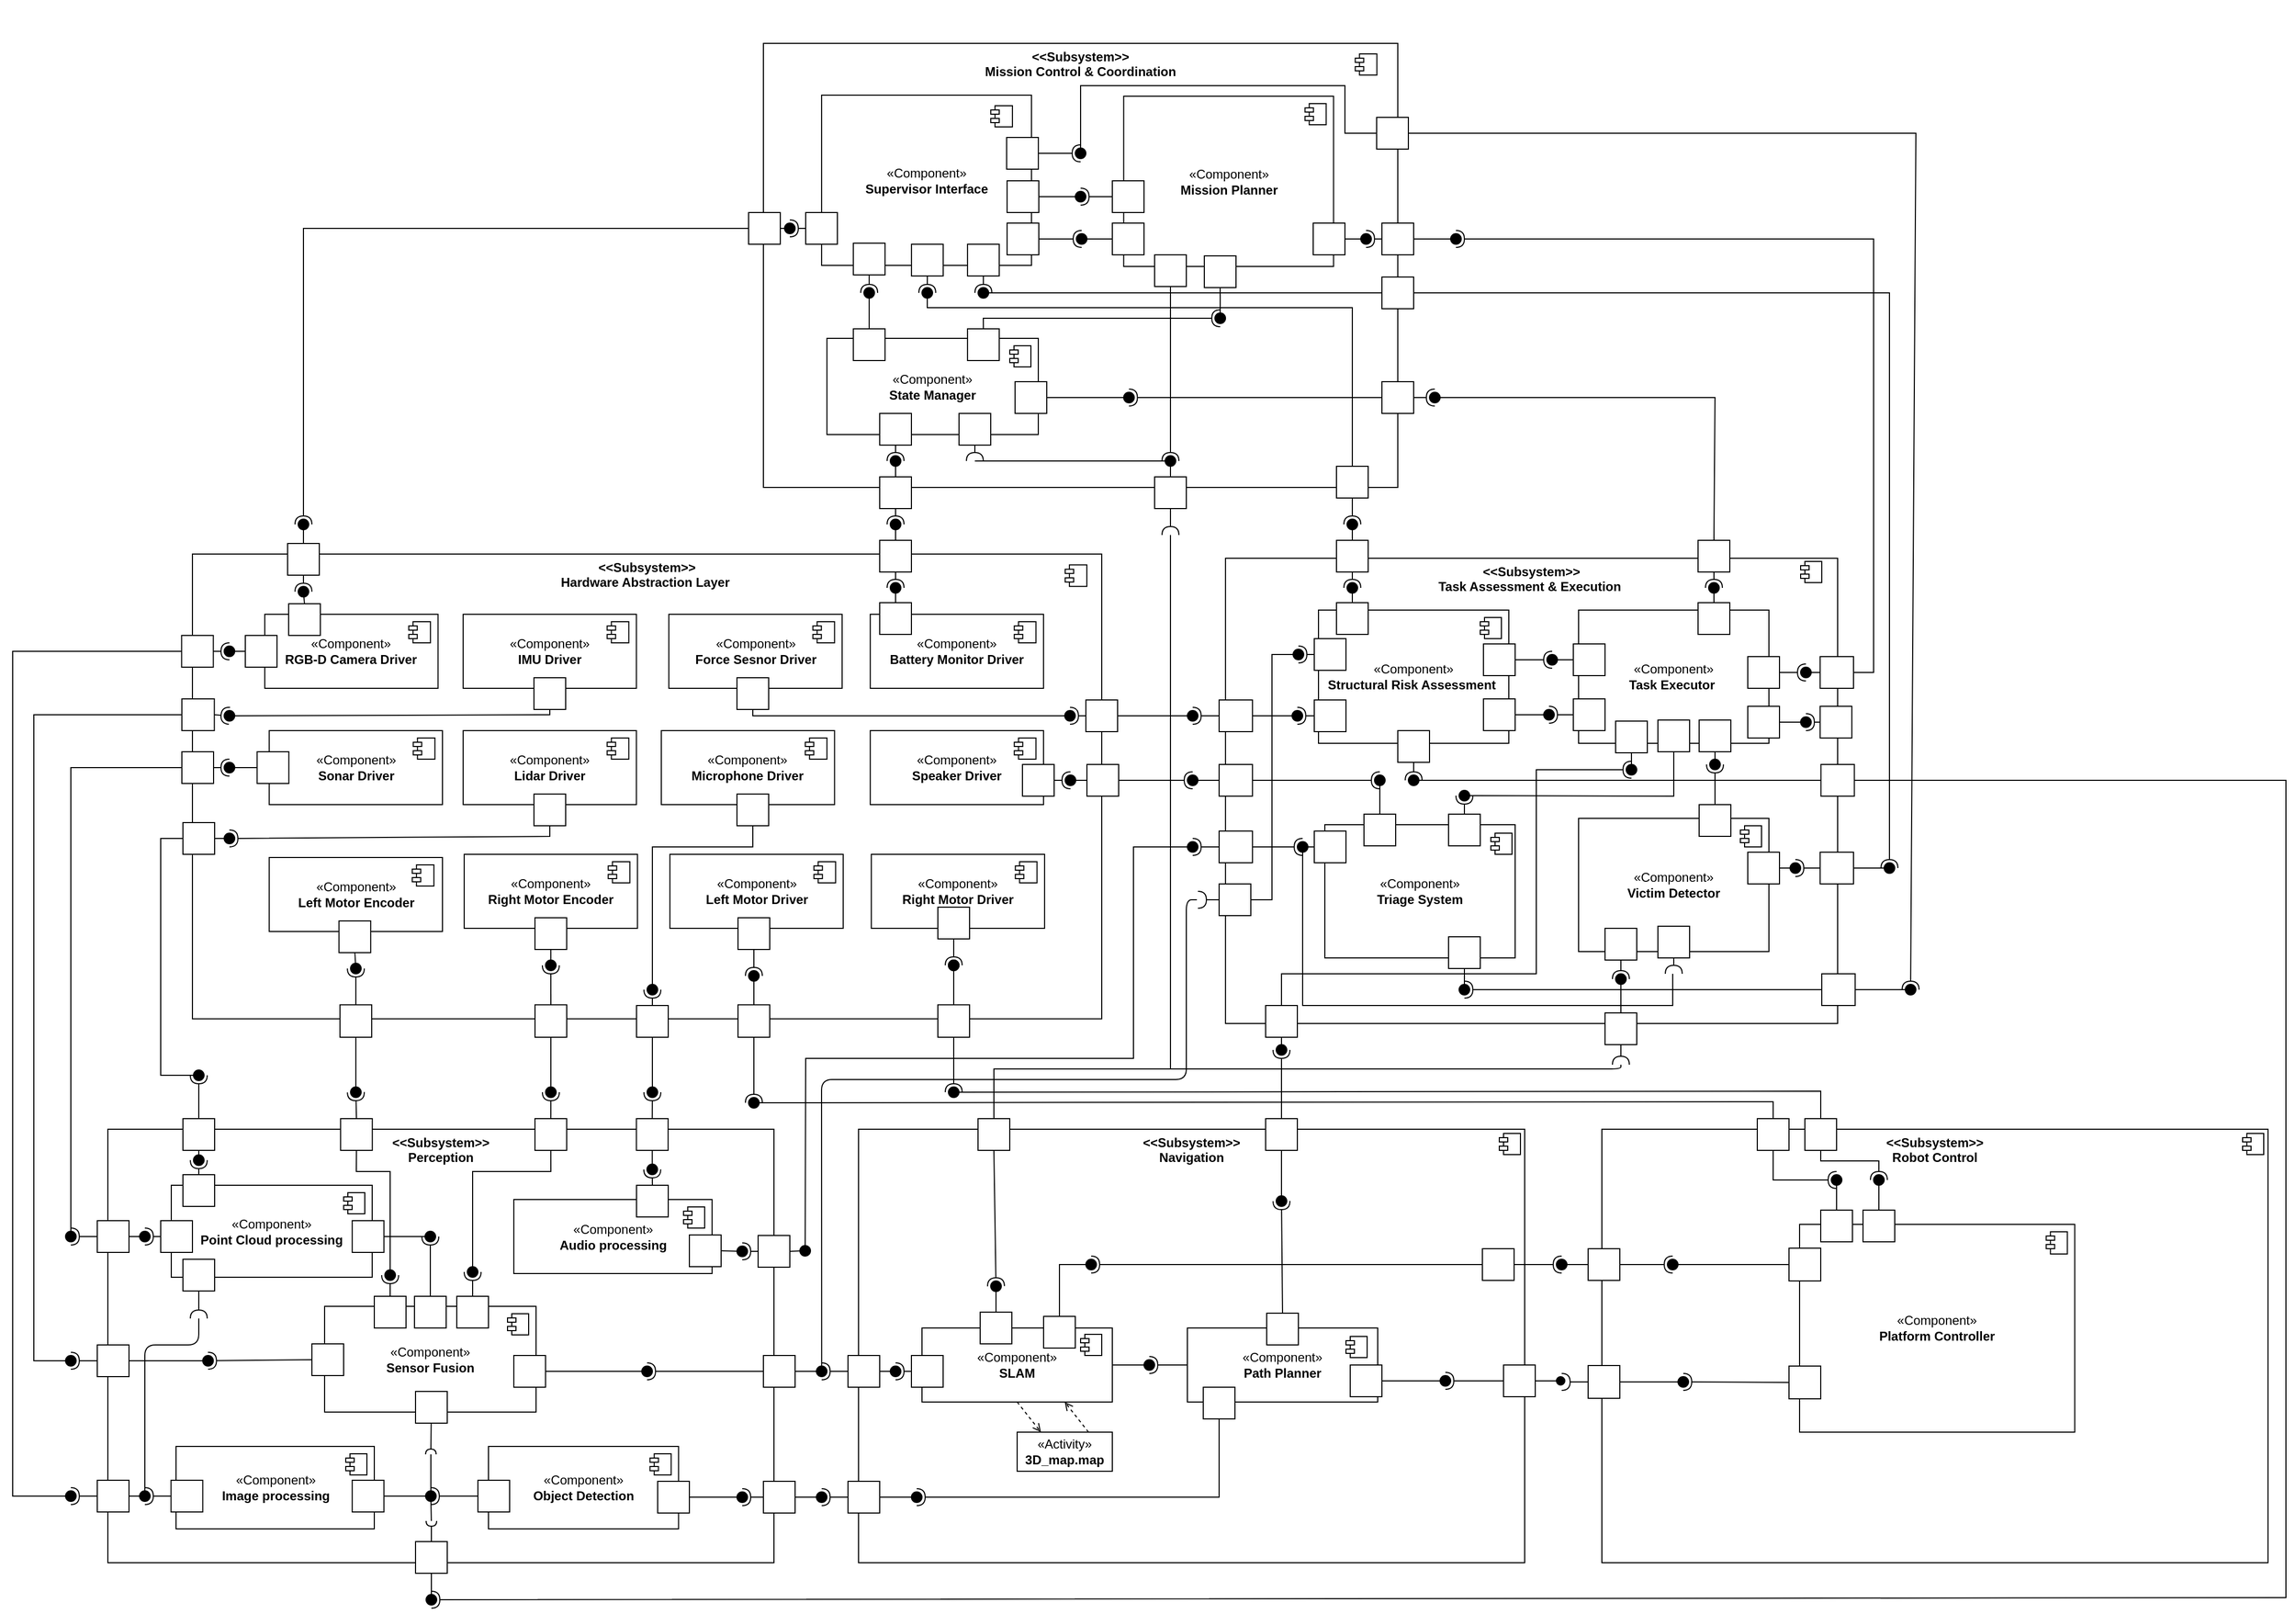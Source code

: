 <mxfile>
    <diagram id="ypCh1WqYPA_LvXcs_7a2" name="Page-1">
        <mxGraphModel dx="3218" dy="1762" grid="1" gridSize="10" guides="1" tooltips="1" connect="1" arrows="1" fold="1" page="1" pageScale="1" pageWidth="850" pageHeight="1100" background="#ffffff" math="0" shadow="0">
            <root>
                <mxCell id="0"/>
                <mxCell id="1" parent="0"/>
                <mxCell id="104" value="&lt;p style=&quot;margin:0px;margin-top:6px;text-align:center;&quot;&gt;&lt;b&gt;&amp;lt;&amp;lt;Subsystem&amp;gt;&amp;gt;&lt;br&gt;Mission Control &amp;amp; Coordination&lt;/b&gt;&lt;/p&gt;&lt;p style=&quot;margin:0px;margin-left:8px;&quot;&gt;&lt;br&gt;&lt;/p&gt;" style="align=left;overflow=fill;html=1;dropTarget=0;whiteSpace=wrap;container=0;" parent="1" vertex="1">
                    <mxGeometry x="-590" y="-920" width="600" height="420" as="geometry"/>
                </mxCell>
                <mxCell id="1073" value="" style="shape=module;jettyWidth=8;jettyHeight=4;container=0;" parent="1" vertex="1">
                    <mxGeometry x="-30.241" y="-910" width="20.482" height="20" as="geometry">
                        <mxPoint x="-27" y="7" as="offset"/>
                    </mxGeometry>
                </mxCell>
                <mxCell id="108" value="&lt;p style=&quot;margin:0px;margin-top:6px;text-align:center;&quot;&gt;&lt;b&gt;&amp;lt;&amp;lt;Subsystem&amp;gt;&amp;gt;&lt;br&gt;Task Assessment &amp;amp; Execution&amp;nbsp;&lt;/b&gt;&lt;/p&gt;&lt;p style=&quot;margin:0px;margin-left:8px;&quot;&gt;&lt;br&gt;&lt;/p&gt;" style="align=left;overflow=fill;html=1;dropTarget=0;whiteSpace=wrap;container=0;" parent="1" vertex="1">
                    <mxGeometry x="-152.944" y="-433" width="578.947" height="440" as="geometry"/>
                </mxCell>
                <mxCell id="1013" value="" style="group" parent="1" vertex="1" connectable="0">
                    <mxGeometry x="-1130" y="-437" width="860" height="457" as="geometry"/>
                </mxCell>
                <mxCell id="94" value="&lt;p style=&quot;margin:0px;margin-top:6px;text-align:center;&quot;&gt;&lt;b&gt;&amp;lt;&amp;lt;Subsystem&amp;gt;&amp;gt;&lt;br&gt;Hardware Abstraction Layer&amp;nbsp;&lt;/b&gt;&lt;/p&gt;&lt;p style=&quot;margin:0px;margin-left:8px;&quot;&gt;&lt;br&gt;&lt;/p&gt;" style="align=left;overflow=fill;html=1;dropTarget=0;whiteSpace=wrap;container=0;" parent="1013" vertex="1">
                    <mxGeometry width="860" height="439.62" as="geometry"/>
                </mxCell>
                <mxCell id="496" value="" style="html=1;rounded=0;" parent="1013" vertex="1">
                    <mxGeometry x="324" y="426.329" width="30" height="30.671" as="geometry"/>
                </mxCell>
                <mxCell id="499" value="" style="html=1;rounded=0;" parent="1013" vertex="1">
                    <mxGeometry x="516" y="426.329" width="30" height="30.671" as="geometry"/>
                </mxCell>
                <mxCell id="508" value="" style="html=1;rounded=0;" parent="1013" vertex="1">
                    <mxGeometry x="705" y="426.329" width="30" height="30.671" as="geometry"/>
                </mxCell>
                <mxCell id="95" value="" style="shape=component;jettyWidth=8;jettyHeight=4;container=0;" parent="1013" vertex="1">
                    <mxGeometry x="825.422" y="10.224" width="20.482" height="20.447" as="geometry">
                        <mxPoint x="-24" y="4" as="offset"/>
                    </mxGeometry>
                </mxCell>
                <mxCell id="1046" value="" style="ellipse;whiteSpace=wrap;html=1;align=center;aspect=fixed;fillColor=#000000;strokeColor=none;resizable=0;perimeter=centerPerimeter;rotatable=0;allowArrows=0;points=[];outlineConnect=1;" parent="1013" vertex="1">
                    <mxGeometry x="100" y="30.67" width="10" height="10" as="geometry"/>
                </mxCell>
                <mxCell id="1038" value="" style="html=1;rounded=0;" parent="1013" vertex="1">
                    <mxGeometry x="90" y="-10" width="30" height="30" as="geometry"/>
                </mxCell>
                <mxCell id="1044" value="" style="rounded=0;orthogonalLoop=1;jettySize=auto;html=1;endArrow=halfCircle;endFill=0;endSize=6;strokeWidth=1;sketch=0;exitX=0.5;exitY=1;exitDx=0;exitDy=0;" parent="1013" source="1038" target="1046" edge="1">
                    <mxGeometry relative="1" as="geometry">
                        <mxPoint x="91" y="-25" as="sourcePoint"/>
                    </mxGeometry>
                </mxCell>
                <mxCell id="653" value="" style="group" parent="1013" vertex="1" connectable="0">
                    <mxGeometry x="57.98" y="57" width="174.301" height="70" as="geometry"/>
                </mxCell>
                <mxCell id="651" value="" style="group" parent="653" vertex="1" connectable="0">
                    <mxGeometry x="10.446" width="163.855" height="70" as="geometry"/>
                </mxCell>
                <mxCell id="424" value="«Component»&lt;br&gt;&lt;b&gt;RGB-D Camera Driver&lt;/b&gt;" style="html=1;dropTarget=0;whiteSpace=wrap;container=0;" parent="651" vertex="1">
                    <mxGeometry width="163.855" height="70" as="geometry"/>
                </mxCell>
                <mxCell id="425" value="" style="shape=module;jettyWidth=8;jettyHeight=4;container=0;" parent="651" vertex="1">
                    <mxGeometry x="136.205" y="7" width="20.482" height="20" as="geometry">
                        <mxPoint x="-27" y="7" as="offset"/>
                    </mxGeometry>
                </mxCell>
                <mxCell id="441" value="" style="html=1;rounded=0;container=0;" parent="653" vertex="1">
                    <mxGeometry x="-7.98" y="20" width="30" height="30" as="geometry"/>
                </mxCell>
                <mxCell id="654" value="" style="group" parent="1013" vertex="1" connectable="0">
                    <mxGeometry x="62.18" y="167" width="174.301" height="70" as="geometry"/>
                </mxCell>
                <mxCell id="652" value="" style="group" parent="654" vertex="1" connectable="0">
                    <mxGeometry x="10.446" width="163.855" height="70" as="geometry"/>
                </mxCell>
                <mxCell id="417" value="«Component»&lt;br&gt;&lt;b&gt;Sonar Driver&lt;/b&gt;" style="html=1;dropTarget=0;whiteSpace=wrap;container=0;" parent="652" vertex="1">
                    <mxGeometry width="163.855" height="70" as="geometry"/>
                </mxCell>
                <mxCell id="418" value="" style="shape=module;jettyWidth=8;jettyHeight=4;container=0;" parent="652" vertex="1">
                    <mxGeometry x="136.205" y="7" width="20.482" height="20" as="geometry">
                        <mxPoint x="-27" y="7" as="offset"/>
                    </mxGeometry>
                </mxCell>
                <mxCell id="710" value="" style="html=1;rounded=0;" parent="652" vertex="1">
                    <mxGeometry x="-11.446" y="20" width="30" height="30" as="geometry"/>
                </mxCell>
                <mxCell id="656" value="" style="group" parent="1013" vertex="1" connectable="0">
                    <mxGeometry x="72.625" y="287" width="163.855" height="90" as="geometry"/>
                </mxCell>
                <mxCell id="655" value="" style="group" parent="656" vertex="1" connectable="0">
                    <mxGeometry width="163.855" height="70" as="geometry"/>
                </mxCell>
                <mxCell id="415" value="«Component»&lt;br&gt;&lt;b&gt;Left Motor Encoder&lt;/b&gt;" style="html=1;dropTarget=0;whiteSpace=wrap;container=0;" parent="655" vertex="1">
                    <mxGeometry width="163.855" height="70" as="geometry"/>
                </mxCell>
                <mxCell id="416" value="" style="shape=module;jettyWidth=8;jettyHeight=4;container=0;" parent="655" vertex="1">
                    <mxGeometry x="135.265" y="7" width="20.482" height="20" as="geometry">
                        <mxPoint x="-27" y="7" as="offset"/>
                    </mxGeometry>
                </mxCell>
                <mxCell id="460" value="" style="html=1;rounded=0;" parent="656" vertex="1">
                    <mxGeometry x="65.985" y="60" width="30" height="30" as="geometry"/>
                </mxCell>
                <mxCell id="529" value="" style="html=1;rounded=0;" parent="1013" vertex="1">
                    <mxGeometry x="139.55" y="426.329" width="30" height="30.671" as="geometry"/>
                </mxCell>
                <mxCell id="534" value="" style="ellipse;whiteSpace=wrap;html=1;align=center;aspect=fixed;fillColor=#000000;strokeColor=none;resizable=0;perimeter=centerPerimeter;rotatable=0;allowArrows=0;points=[];outlineConnect=1;" parent="1013" vertex="1">
                    <mxGeometry x="149.55" y="387" width="10" height="10" as="geometry"/>
                </mxCell>
                <mxCell id="532" value="" style="rounded=0;orthogonalLoop=1;jettySize=auto;html=1;endArrow=halfCircle;endFill=0;endSize=6;strokeWidth=1;sketch=0;exitX=0.5;exitY=0;exitDx=0;exitDy=0;" parent="1013" source="529" target="534" edge="1">
                    <mxGeometry relative="1" as="geometry">
                        <mxPoint x="11" y="369" as="sourcePoint"/>
                    </mxGeometry>
                </mxCell>
                <mxCell id="533" value="" style="rounded=0;orthogonalLoop=1;jettySize=auto;html=1;endArrow=oval;endFill=0;sketch=0;sourcePerimeterSpacing=0;targetPerimeterSpacing=0;endSize=10;exitX=0.5;exitY=1;exitDx=0;exitDy=0;" parent="1013" source="460" target="534" edge="1">
                    <mxGeometry relative="1" as="geometry">
                        <mxPoint x="-29" y="369" as="sourcePoint"/>
                    </mxGeometry>
                </mxCell>
                <mxCell id="1187" value="" style="ellipse;whiteSpace=wrap;html=1;align=center;aspect=fixed;fillColor=#000000;strokeColor=none;resizable=0;perimeter=centerPerimeter;rotatable=0;allowArrows=0;points=[];outlineConnect=1;" parent="1013" vertex="1">
                    <mxGeometry x="825.42" y="209" width="10" height="10" as="geometry"/>
                </mxCell>
                <mxCell id="1215" value="" style="endArrow=none;html=1;" parent="1013" source="636" edge="1">
                    <mxGeometry width="50" height="50" relative="1" as="geometry">
                        <mxPoint x="593.0" y="756.98" as="sourcePoint"/>
                        <mxPoint x="950" y="327" as="targetPoint"/>
                        <Array as="points">
                            <mxPoint x="595" y="497"/>
                            <mxPoint x="940" y="497"/>
                            <mxPoint x="940" y="327"/>
                        </Array>
                    </mxGeometry>
                </mxCell>
                <mxCell id="1216" value="" style="html=1;rounded=0;" parent="1013" vertex="1">
                    <mxGeometry x="420" y="427" width="30" height="30" as="geometry"/>
                </mxCell>
                <mxCell id="1221" value="" style="ellipse;whiteSpace=wrap;html=1;align=center;aspect=fixed;fillColor=#000000;strokeColor=none;resizable=0;perimeter=centerPerimeter;rotatable=0;allowArrows=0;points=[];outlineConnect=1;" parent="1013" vertex="1">
                    <mxGeometry x="430" y="407" width="10" height="10" as="geometry"/>
                </mxCell>
                <mxCell id="1219" value="" style="rounded=0;orthogonalLoop=1;jettySize=auto;html=1;endArrow=halfCircle;endFill=0;endSize=6;strokeWidth=1;sketch=0;exitX=0.5;exitY=0;exitDx=0;exitDy=0;" parent="1013" source="1216" target="1221" edge="1">
                    <mxGeometry relative="1" as="geometry">
                        <mxPoint x="480" y="478" as="sourcePoint"/>
                    </mxGeometry>
                </mxCell>
                <mxCell id="85" value="&lt;p style=&quot;margin:0px;margin-top:6px;text-align:center;&quot;&gt;&lt;b&gt;&amp;lt;&amp;lt;Subsystem&amp;gt;&amp;gt;&lt;br&gt;Perception&lt;/b&gt;&lt;/p&gt;&lt;p style=&quot;margin:0px;margin-left:8px;&quot;&gt;&lt;br&gt;&lt;/p&gt;" style="align=left;overflow=fill;html=1;dropTarget=0;whiteSpace=wrap;flipH=1;" parent="1" vertex="1">
                    <mxGeometry x="-1210" y="107" width="630" height="410" as="geometry"/>
                </mxCell>
                <mxCell id="61" value="&lt;p style=&quot;margin:0px;margin-top:6px;text-align:center;&quot;&gt;&lt;b&gt;&amp;lt;&amp;lt;Subsystem&amp;gt;&amp;gt;&lt;br&gt;Robot Control&lt;/b&gt;&lt;/p&gt;&lt;p style=&quot;margin:0px;margin-left:8px;&quot;&gt;&lt;br&gt;&lt;/p&gt;" style="align=left;overflow=fill;html=1;dropTarget=0;whiteSpace=wrap;" parent="1" vertex="1">
                    <mxGeometry x="203" y="107" width="630" height="410" as="geometry"/>
                </mxCell>
                <mxCell id="62" value="" style="shape=component;jettyWidth=8;jettyHeight=4;" parent="61" vertex="1">
                    <mxGeometry x="1" width="20" height="20" relative="1" as="geometry">
                        <mxPoint x="-24" y="4" as="offset"/>
                    </mxGeometry>
                </mxCell>
                <mxCell id="87" value="&lt;p style=&quot;margin:0px;margin-top:6px;text-align:center;&quot;&gt;&lt;b&gt;&amp;lt;&amp;lt;Subsystem&amp;gt;&amp;gt;&lt;br&gt;Navigation&lt;/b&gt;&lt;/p&gt;&lt;p style=&quot;margin:0px;margin-left:8px;&quot;&gt;&lt;br&gt;&lt;/p&gt;" style="align=left;overflow=fill;html=1;dropTarget=0;whiteSpace=wrap;" parent="1" vertex="1">
                    <mxGeometry x="-500" y="107" width="630" height="410" as="geometry"/>
                </mxCell>
                <mxCell id="88" value="" style="shape=component;jettyWidth=8;jettyHeight=4;" parent="87" vertex="1">
                    <mxGeometry x="1" width="20" height="20" relative="1" as="geometry">
                        <mxPoint x="-24" y="4" as="offset"/>
                    </mxGeometry>
                </mxCell>
                <mxCell id="8" value="" style="ellipse;whiteSpace=wrap;html=1;align=center;aspect=fixed;fillColor=none;strokeColor=none;resizable=0;perimeter=centerPerimeter;rotatable=0;allowArrows=0;points=[];outlineConnect=1;" parent="1" vertex="1">
                    <mxGeometry x="275" y="217.5" width="10" height="10" as="geometry"/>
                </mxCell>
                <mxCell id="20" value="" style="ellipse;whiteSpace=wrap;html=1;align=center;aspect=fixed;fillColor=none;strokeColor=none;resizable=0;perimeter=centerPerimeter;rotatable=0;allowArrows=0;points=[];outlineConnect=1;" parent="1" vertex="1">
                    <mxGeometry x="782" y="200" width="10" height="10" as="geometry"/>
                </mxCell>
                <mxCell id="21" value="«Component»&lt;br&gt;&lt;b&gt;Platform Controller&lt;/b&gt;" style="html=1;dropTarget=0;whiteSpace=wrap;" parent="1" vertex="1">
                    <mxGeometry x="390" y="197" width="260.25" height="196.5" as="geometry"/>
                </mxCell>
                <mxCell id="22" value="" style="shape=module;jettyWidth=8;jettyHeight=4;" parent="21" vertex="1">
                    <mxGeometry x="1" width="20" height="21" relative="1" as="geometry">
                        <mxPoint x="-27" y="7" as="offset"/>
                    </mxGeometry>
                </mxCell>
                <mxCell id="184" value="" style="html=1;rounded=0;direction=west;" parent="1" vertex="1">
                    <mxGeometry x="380" y="331" width="30" height="31" as="geometry"/>
                </mxCell>
                <mxCell id="185" value="" style="endArrow=none;html=1;rounded=0;align=center;verticalAlign=top;endFill=0;labelBackgroundColor=none;endSize=2;" parent="1" edge="1">
                    <mxGeometry relative="1" as="geometry">
                        <mxPoint x="310" y="312.5" as="targetPoint"/>
                        <mxPoint x="310" y="312.5" as="sourcePoint"/>
                    </mxGeometry>
                </mxCell>
                <mxCell id="188" value="«Activity»&lt;br&gt;&lt;b&gt;3D_map.map&lt;/b&gt;" style="html=1;whiteSpace=wrap;" parent="1" vertex="1">
                    <mxGeometry x="-350.0" y="393.5" width="90" height="37" as="geometry"/>
                </mxCell>
                <mxCell id="192" value="" style="html=1;rounded=0;" parent="1" vertex="1">
                    <mxGeometry x="190" y="330.5" width="30" height="31" as="geometry"/>
                </mxCell>
                <mxCell id="195" value="" style="html=1;rounded=0;" parent="1" vertex="1">
                    <mxGeometry x="110" y="330" width="30" height="30" as="geometry"/>
                </mxCell>
                <mxCell id="196" value="" style="endArrow=none;html=1;rounded=0;align=center;verticalAlign=top;endFill=0;labelBackgroundColor=none;endSize=2;" parent="1" source="195" target="197" edge="1">
                    <mxGeometry relative="1" as="geometry"/>
                </mxCell>
                <mxCell id="197" value="" style="ellipse;html=1;fontSize=11;align=center;fillColor=#000000;points=[];aspect=fixed;resizable=0;verticalAlign=bottom;labelPosition=center;verticalLabelPosition=top;flipH=1;" parent="1" vertex="1">
                    <mxGeometry x="160" y="341" width="8" height="8" as="geometry"/>
                </mxCell>
                <mxCell id="199" value="" style="ellipse;whiteSpace=wrap;html=1;align=center;aspect=fixed;fillColor=none;strokeColor=none;resizable=0;perimeter=centerPerimeter;rotatable=0;allowArrows=0;points=[];outlineConnect=1;" parent="1" vertex="1">
                    <mxGeometry x="25" y="337" width="10" height="10" as="geometry"/>
                </mxCell>
                <mxCell id="203" value="" style="rounded=0;orthogonalLoop=1;jettySize=auto;html=1;endArrow=halfCircle;endFill=0;endSize=6;strokeWidth=1;sketch=0;fontSize=12;curved=1;exitX=0;exitY=0.5;exitDx=0;exitDy=0;entryX=0.668;entryY=0.616;entryDx=0;entryDy=0;entryPerimeter=0;" parent="1" source="192" target="204" edge="1">
                    <mxGeometry relative="1" as="geometry">
                        <mxPoint x="140" y="311" as="sourcePoint"/>
                        <mxPoint x="87" y="303" as="targetPoint"/>
                    </mxGeometry>
                </mxCell>
                <mxCell id="204" value="" style="ellipse;whiteSpace=wrap;html=1;align=center;aspect=fixed;fillColor=none;strokeColor=none;resizable=0;perimeter=centerPerimeter;rotatable=0;allowArrows=0;points=[];outlineConnect=1;" parent="1" vertex="1">
                    <mxGeometry x="160" y="341" width="10" height="10" as="geometry"/>
                </mxCell>
                <mxCell id="205" value="" style="rounded=0;orthogonalLoop=1;jettySize=auto;html=1;endArrow=halfCircle;endFill=0;endSize=6;strokeWidth=1;sketch=0;exitX=0;exitY=0.5;exitDx=0;exitDy=0;" parent="1" source="172" target="207" edge="1">
                    <mxGeometry relative="1" as="geometry">
                        <mxPoint x="-250" y="301" as="sourcePoint"/>
                    </mxGeometry>
                </mxCell>
                <mxCell id="206" value="" style="rounded=0;orthogonalLoop=1;jettySize=auto;html=1;endArrow=oval;endFill=0;sketch=0;sourcePerimeterSpacing=0;targetPerimeterSpacing=0;endSize=10;exitX=1;exitY=0.5;exitDx=0;exitDy=0;" parent="1" source="170" target="207" edge="1">
                    <mxGeometry relative="1" as="geometry">
                        <mxPoint x="-270" y="335" as="sourcePoint"/>
                    </mxGeometry>
                </mxCell>
                <mxCell id="207" value="" style="ellipse;whiteSpace=wrap;html=1;align=center;aspect=fixed;fillColor=#000000;strokeColor=none;resizable=0;perimeter=centerPerimeter;rotatable=0;allowArrows=0;points=[];outlineConnect=1;" parent="1" vertex="1">
                    <mxGeometry x="-230" y="325" width="10" height="10" as="geometry"/>
                </mxCell>
                <mxCell id="208" value="" style="endArrow=open;html=1;rounded=0;align=center;verticalAlign=bottom;dashed=1;endFill=0;labelBackgroundColor=none;exitX=0.5;exitY=1;exitDx=0;exitDy=0;entryX=0.25;entryY=0;entryDx=0;entryDy=0;" parent="1" source="170" target="188" edge="1">
                    <mxGeometry relative="1" as="geometry">
                        <mxPoint x="-420" y="376" as="sourcePoint"/>
                        <mxPoint x="-332.5" y="369" as="targetPoint"/>
                    </mxGeometry>
                </mxCell>
                <mxCell id="210" value="" style="endArrow=open;html=1;rounded=0;align=center;verticalAlign=bottom;dashed=1;endFill=0;labelBackgroundColor=none;exitX=0.75;exitY=0;exitDx=0;exitDy=0;entryX=0.75;entryY=1;entryDx=0;entryDy=0;" parent="1" source="188" target="170" edge="1">
                    <mxGeometry relative="1" as="geometry">
                        <mxPoint x="-277.5" y="369" as="sourcePoint"/>
                        <mxPoint x="-390" y="556" as="targetPoint"/>
                    </mxGeometry>
                </mxCell>
                <mxCell id="227" value="" style="html=1;rounded=0;" parent="1" vertex="1">
                    <mxGeometry x="380" y="219.5" width="30" height="31" as="geometry"/>
                </mxCell>
                <mxCell id="236" value="" style="html=1;rounded=0;" parent="1" vertex="1">
                    <mxGeometry x="90" y="220" width="30" height="30" as="geometry"/>
                </mxCell>
                <mxCell id="239" value="" style="html=1;rounded=0;" parent="1" vertex="1">
                    <mxGeometry x="190" y="220" width="30" height="30" as="geometry"/>
                </mxCell>
                <mxCell id="242" value="" style="rounded=0;orthogonalLoop=1;jettySize=auto;html=1;endArrow=halfCircle;endFill=0;endSize=6;strokeWidth=1;sketch=0;exitX=1;exitY=0.5;exitDx=0;exitDy=0;" parent="1" source="236" target="244" edge="1">
                    <mxGeometry relative="1" as="geometry">
                        <mxPoint x="180" y="235" as="sourcePoint"/>
                    </mxGeometry>
                </mxCell>
                <mxCell id="243" value="" style="rounded=0;orthogonalLoop=1;jettySize=auto;html=1;endArrow=oval;endFill=0;sketch=0;sourcePerimeterSpacing=0;targetPerimeterSpacing=0;endSize=10;exitX=0;exitY=0.5;exitDx=0;exitDy=0;" parent="1" source="239" target="244" edge="1">
                    <mxGeometry relative="1" as="geometry">
                        <mxPoint x="140" y="235" as="sourcePoint"/>
                    </mxGeometry>
                </mxCell>
                <mxCell id="244" value="" style="ellipse;whiteSpace=wrap;html=1;align=center;aspect=fixed;fillColor=#000000;strokeColor=none;resizable=0;perimeter=centerPerimeter;rotatable=0;allowArrows=0;points=[];outlineConnect=1;" parent="1" vertex="1">
                    <mxGeometry x="160" y="230" width="10" height="10" as="geometry"/>
                </mxCell>
                <mxCell id="245" value="" style="rounded=0;orthogonalLoop=1;jettySize=auto;html=1;endArrow=halfCircle;endFill=0;endSize=6;strokeWidth=1;sketch=0;exitX=1;exitY=0.5;exitDx=0;exitDy=0;" parent="1" source="239" target="247" edge="1">
                    <mxGeometry relative="1" as="geometry">
                        <mxPoint x="353" y="236" as="sourcePoint"/>
                    </mxGeometry>
                </mxCell>
                <mxCell id="246" value="" style="rounded=0;orthogonalLoop=1;jettySize=auto;html=1;endArrow=oval;endFill=0;sketch=0;sourcePerimeterSpacing=0;targetPerimeterSpacing=0;endSize=10;exitX=0;exitY=0.5;exitDx=0;exitDy=0;" parent="1" source="227" target="247" edge="1">
                    <mxGeometry relative="1" as="geometry">
                        <mxPoint x="263" y="233.5" as="sourcePoint"/>
                        <Array as="points"/>
                    </mxGeometry>
                </mxCell>
                <mxCell id="247" value="" style="ellipse;whiteSpace=wrap;html=1;align=center;aspect=fixed;fillColor=#000000;strokeColor=none;resizable=0;perimeter=centerPerimeter;rotatable=0;allowArrows=0;points=[];outlineConnect=1;" parent="1" vertex="1">
                    <mxGeometry x="265" y="230" width="10" height="10" as="geometry"/>
                </mxCell>
                <mxCell id="250" value="" style="rounded=0;orthogonalLoop=1;jettySize=auto;html=1;endArrow=oval;endFill=0;sketch=0;sourcePerimeterSpacing=0;targetPerimeterSpacing=0;endSize=10;exitX=0.5;exitY=0;exitDx=0;exitDy=0;" parent="1" source="252" target="251" edge="1">
                    <mxGeometry relative="1" as="geometry">
                        <mxPoint x="-370" y="226" as="sourcePoint"/>
                        <Array as="points">
                            <mxPoint x="-310" y="235"/>
                        </Array>
                    </mxGeometry>
                </mxCell>
                <mxCell id="256" value="" style="rounded=0;orthogonalLoop=1;jettySize=auto;html=1;endArrow=halfCircle;endFill=0;endSize=6;strokeWidth=1;sketch=0;exitX=0;exitY=0.5;exitDx=0;exitDy=0;" parent="1" source="236" target="251" edge="1">
                    <mxGeometry relative="1" as="geometry">
                        <mxPoint x="90" y="235" as="sourcePoint"/>
                        <mxPoint x="-320" y="237" as="targetPoint"/>
                    </mxGeometry>
                </mxCell>
                <mxCell id="251" value="" style="ellipse;whiteSpace=wrap;html=1;align=center;aspect=fixed;fillColor=#000000;strokeColor=none;resizable=0;perimeter=centerPerimeter;rotatable=0;allowArrows=0;points=[];outlineConnect=1;" parent="1" vertex="1">
                    <mxGeometry x="-285" y="230" width="10" height="10" as="geometry"/>
                </mxCell>
                <mxCell id="265" value="" style="html=1;rounded=0;" parent="1" vertex="1">
                    <mxGeometry x="410" y="183.5" width="30" height="30" as="geometry"/>
                </mxCell>
                <mxCell id="288" value="«Component»&lt;br&gt;&lt;b&gt;State Manager&lt;/b&gt;" style="html=1;dropTarget=0;whiteSpace=wrap;" parent="1" vertex="1">
                    <mxGeometry x="-529.88" y="-641" width="199.88" height="91" as="geometry"/>
                </mxCell>
                <mxCell id="289" value="" style="shape=module;jettyWidth=8;jettyHeight=4;" parent="288" vertex="1">
                    <mxGeometry x="1" width="20" height="20" relative="1" as="geometry">
                        <mxPoint x="-27" y="7" as="offset"/>
                    </mxGeometry>
                </mxCell>
                <mxCell id="324" value="«Component»&lt;br&gt;&lt;b&gt;Object Detection&lt;/b&gt;" style="html=1;dropTarget=0;whiteSpace=wrap;" parent="1" vertex="1">
                    <mxGeometry x="-850" y="407" width="179.75" height="78" as="geometry"/>
                </mxCell>
                <mxCell id="325" value="" style="shape=module;jettyWidth=8;jettyHeight=4;" parent="324" vertex="1">
                    <mxGeometry x="1" width="20" height="20" relative="1" as="geometry">
                        <mxPoint x="-27" y="7" as="offset"/>
                    </mxGeometry>
                </mxCell>
                <mxCell id="332" value="" style="html=1;rounded=0;" parent="1" vertex="1">
                    <mxGeometry x="-510" y="440" width="30" height="30" as="geometry"/>
                </mxCell>
                <mxCell id="335" value="" style="html=1;rounded=0;" parent="1" vertex="1">
                    <mxGeometry x="-590" y="440" width="30" height="30" as="geometry"/>
                </mxCell>
                <mxCell id="338" value="«Component»&lt;br&gt;&lt;b&gt;Image processing&lt;/b&gt;" style="html=1;dropTarget=0;whiteSpace=wrap;" parent="1" vertex="1">
                    <mxGeometry x="-1145.5" y="407" width="187.5" height="78" as="geometry"/>
                </mxCell>
                <mxCell id="339" value="" style="shape=module;jettyWidth=8;jettyHeight=4;" parent="338" vertex="1">
                    <mxGeometry x="1" width="20" height="20" relative="1" as="geometry">
                        <mxPoint x="-27" y="7" as="offset"/>
                    </mxGeometry>
                </mxCell>
                <mxCell id="347" value="" style="html=1;rounded=0;" parent="1" vertex="1">
                    <mxGeometry x="-690" y="440" width="30" height="30" as="geometry"/>
                </mxCell>
                <mxCell id="350" value="" style="rounded=0;orthogonalLoop=1;jettySize=auto;html=1;endArrow=halfCircle;endFill=0;endSize=6;strokeWidth=1;sketch=0;exitX=0;exitY=0.5;exitDx=0;exitDy=0;" parent="1" source="335" target="352" edge="1">
                    <mxGeometry relative="1" as="geometry">
                        <mxPoint x="-590" y="464" as="sourcePoint"/>
                    </mxGeometry>
                </mxCell>
                <mxCell id="351" value="" style="rounded=0;orthogonalLoop=1;jettySize=auto;html=1;endArrow=oval;endFill=0;sketch=0;sourcePerimeterSpacing=0;targetPerimeterSpacing=0;endSize=10;exitX=1;exitY=0.5;exitDx=0;exitDy=0;" parent="1" source="347" target="352" edge="1">
                    <mxGeometry relative="1" as="geometry">
                        <mxPoint x="-630" y="464" as="sourcePoint"/>
                    </mxGeometry>
                </mxCell>
                <mxCell id="352" value="" style="ellipse;whiteSpace=wrap;html=1;align=center;aspect=fixed;fillColor=#000000;strokeColor=none;resizable=0;perimeter=centerPerimeter;rotatable=0;allowArrows=0;points=[];outlineConnect=1;" parent="1" vertex="1">
                    <mxGeometry x="-615" y="450" width="10" height="10" as="geometry"/>
                </mxCell>
                <mxCell id="353" value="" style="rounded=0;orthogonalLoop=1;jettySize=auto;html=1;endArrow=halfCircle;endFill=0;endSize=6;strokeWidth=1;sketch=0;exitX=0;exitY=0.5;exitDx=0;exitDy=0;" parent="1" source="332" target="355" edge="1">
                    <mxGeometry relative="1" as="geometry">
                        <mxPoint x="-510" y="466" as="sourcePoint"/>
                    </mxGeometry>
                </mxCell>
                <mxCell id="354" value="" style="rounded=0;orthogonalLoop=1;jettySize=auto;html=1;endArrow=oval;endFill=0;sketch=0;sourcePerimeterSpacing=0;targetPerimeterSpacing=0;endSize=10;exitX=1;exitY=0.5;exitDx=0;exitDy=0;" parent="1" source="335" target="355" edge="1">
                    <mxGeometry relative="1" as="geometry">
                        <mxPoint x="-550" y="466" as="sourcePoint"/>
                    </mxGeometry>
                </mxCell>
                <mxCell id="355" value="" style="ellipse;whiteSpace=wrap;html=1;align=center;aspect=fixed;fillColor=#000000;strokeColor=none;resizable=0;perimeter=centerPerimeter;rotatable=0;allowArrows=0;points=[];outlineConnect=1;" parent="1" vertex="1">
                    <mxGeometry x="-539.88" y="450" width="10" height="10" as="geometry"/>
                </mxCell>
                <mxCell id="359" value="" style="rounded=0;orthogonalLoop=1;jettySize=auto;html=1;endArrow=halfCircle;endFill=0;endSize=6;strokeWidth=1;sketch=0;exitX=0.5;exitY=1;exitDx=0;exitDy=0;" parent="1" source="356" target="361" edge="1">
                    <mxGeometry relative="1" as="geometry">
                        <mxPoint x="-425" y="465" as="sourcePoint"/>
                        <Array as="points">
                            <mxPoint x="-159" y="455"/>
                        </Array>
                    </mxGeometry>
                </mxCell>
                <mxCell id="360" value="" style="rounded=0;orthogonalLoop=1;jettySize=auto;html=1;endArrow=oval;endFill=0;sketch=0;sourcePerimeterSpacing=0;targetPerimeterSpacing=0;endSize=10;exitX=1;exitY=0.5;exitDx=0;exitDy=0;" parent="1" source="332" target="361" edge="1">
                    <mxGeometry relative="1" as="geometry">
                        <mxPoint x="-465" y="465" as="sourcePoint"/>
                    </mxGeometry>
                </mxCell>
                <mxCell id="361" value="" style="ellipse;whiteSpace=wrap;html=1;align=center;aspect=fixed;fillColor=#000000;strokeColor=none;resizable=0;perimeter=centerPerimeter;rotatable=0;allowArrows=0;points=[];outlineConnect=1;" parent="1" vertex="1">
                    <mxGeometry x="-450" y="450" width="10" height="10" as="geometry"/>
                </mxCell>
                <mxCell id="395" value="«Component»&lt;br&gt;&lt;b&gt;Audio processing&lt;/b&gt;" style="html=1;dropTarget=0;whiteSpace=wrap;" parent="1" vertex="1">
                    <mxGeometry x="-826.05" y="173.5" width="187.5" height="70" as="geometry"/>
                </mxCell>
                <mxCell id="396" value="" style="shape=module;jettyWidth=8;jettyHeight=4;" parent="395" vertex="1">
                    <mxGeometry x="1" width="20" height="20" relative="1" as="geometry">
                        <mxPoint x="-27" y="7" as="offset"/>
                    </mxGeometry>
                </mxCell>
                <mxCell id="399" value="" style="rounded=0;orthogonalLoop=1;jettySize=auto;html=1;endArrow=halfCircle;endFill=0;endSize=6;strokeWidth=1;sketch=0;exitX=1;exitY=0.5;exitDx=0;exitDy=0;" parent="1" source="184" target="401" edge="1">
                    <mxGeometry relative="1" as="geometry">
                        <mxPoint x="315" y="315" as="sourcePoint"/>
                        <Array as="points"/>
                    </mxGeometry>
                </mxCell>
                <mxCell id="400" value="" style="rounded=0;orthogonalLoop=1;jettySize=auto;html=1;endArrow=oval;endFill=0;sketch=0;sourcePerimeterSpacing=0;targetPerimeterSpacing=0;endSize=10;exitX=1;exitY=0.5;exitDx=0;exitDy=0;" parent="1" source="192" target="401" edge="1">
                    <mxGeometry relative="1" as="geometry">
                        <mxPoint x="275" y="315" as="sourcePoint"/>
                    </mxGeometry>
                </mxCell>
                <mxCell id="401" value="" style="ellipse;whiteSpace=wrap;html=1;align=center;aspect=fixed;fillColor=#000000;strokeColor=none;resizable=0;perimeter=centerPerimeter;rotatable=0;allowArrows=0;points=[];outlineConnect=1;" parent="1" vertex="1">
                    <mxGeometry x="275" y="341" width="10" height="10" as="geometry"/>
                </mxCell>
                <mxCell id="419" value="«Component»&lt;br&gt;&lt;b&gt;Lidar Driver&lt;/b&gt;" style="html=1;dropTarget=0;whiteSpace=wrap;container=0;" parent="1" vertex="1">
                    <mxGeometry x="-873.976" y="-270" width="163.855" height="70" as="geometry"/>
                </mxCell>
                <mxCell id="420" value="" style="shape=module;jettyWidth=8;jettyHeight=4;container=0;" parent="1" vertex="1">
                    <mxGeometry x="-737.771" y="-263" width="20.482" height="20" as="geometry">
                        <mxPoint x="-27" y="7" as="offset"/>
                    </mxGeometry>
                </mxCell>
                <mxCell id="433" value="" style="html=1;rounded=0;container=0;" parent="1" vertex="1">
                    <mxGeometry x="-1140.001" y="-300" width="30.723" height="30" as="geometry"/>
                </mxCell>
                <mxCell id="437" value="" style="html=1;rounded=0;container=0;" parent="1" vertex="1">
                    <mxGeometry x="-1140.24" y="-360" width="30" height="30" as="geometry"/>
                </mxCell>
                <mxCell id="446" value="" style="ellipse;whiteSpace=wrap;html=1;align=center;aspect=fixed;fillColor=#000000;strokeColor=none;resizable=0;perimeter=centerPerimeter;rotatable=0;allowArrows=0;points=[];outlineConnect=1;container=0;" parent="1" vertex="1">
                    <mxGeometry x="-1100" y="-350" width="10" height="10" as="geometry"/>
                </mxCell>
                <mxCell id="444" value="" style="rounded=0;orthogonalLoop=1;jettySize=auto;html=1;endArrow=halfCircle;endFill=0;endSize=6;strokeWidth=1;sketch=0;exitX=1;exitY=0.5;exitDx=0;exitDy=0;" parent="1" source="437" target="446" edge="1">
                    <mxGeometry relative="1" as="geometry">
                        <mxPoint x="-1146" y="-305" as="sourcePoint"/>
                    </mxGeometry>
                </mxCell>
                <mxCell id="445" value="" style="rounded=0;orthogonalLoop=1;jettySize=auto;html=1;endArrow=oval;endFill=0;sketch=0;sourcePerimeterSpacing=0;targetPerimeterSpacing=0;endSize=10;exitX=0;exitY=0.5;exitDx=0;exitDy=0;" parent="1" source="441" target="446" edge="1">
                    <mxGeometry relative="1" as="geometry">
                        <mxPoint x="-1186" y="-305" as="sourcePoint"/>
                    </mxGeometry>
                </mxCell>
                <mxCell id="454" value="" style="rounded=0;orthogonalLoop=1;jettySize=auto;html=1;endArrow=halfCircle;endFill=0;endSize=6;strokeWidth=1;sketch=0;exitX=1;exitY=0.5;exitDx=0;exitDy=0;" parent="1" source="433" target="456" edge="1">
                    <mxGeometry relative="1" as="geometry">
                        <mxPoint x="-960" y="-465" as="sourcePoint"/>
                    </mxGeometry>
                </mxCell>
                <mxCell id="455" value="" style="rounded=0;orthogonalLoop=1;jettySize=auto;html=1;endArrow=oval;endFill=0;sketch=0;sourcePerimeterSpacing=0;targetPerimeterSpacing=0;endSize=10;exitX=0.5;exitY=1;exitDx=0;exitDy=0;" parent="1" source="447" target="456" edge="1">
                    <mxGeometry relative="1" as="geometry">
                        <mxPoint x="-1000" y="-465" as="sourcePoint"/>
                        <Array as="points">
                            <mxPoint x="-792" y="-285"/>
                        </Array>
                    </mxGeometry>
                </mxCell>
                <mxCell id="456" value="" style="ellipse;whiteSpace=wrap;html=1;align=center;aspect=fixed;fillColor=#000000;strokeColor=none;resizable=0;perimeter=centerPerimeter;rotatable=0;allowArrows=0;points=[];outlineConnect=1;" parent="1" vertex="1">
                    <mxGeometry x="-1100" y="-289" width="10" height="10" as="geometry"/>
                </mxCell>
                <mxCell id="463" value="" style="html=1;rounded=0;" parent="1" vertex="1">
                    <mxGeometry x="-480" y="-450" width="30" height="30" as="geometry"/>
                </mxCell>
                <mxCell id="469" value="" style="rounded=0;orthogonalLoop=1;jettySize=auto;html=1;endArrow=halfCircle;endFill=0;endSize=6;strokeWidth=1;sketch=0;exitX=0.5;exitY=1;exitDx=0;exitDy=0;" parent="1" source="463" target="471" edge="1">
                    <mxGeometry relative="1" as="geometry">
                        <mxPoint x="-400" y="-455" as="sourcePoint"/>
                    </mxGeometry>
                </mxCell>
                <mxCell id="470" value="" style="rounded=0;orthogonalLoop=1;jettySize=auto;html=1;endArrow=oval;endFill=0;sketch=0;sourcePerimeterSpacing=0;targetPerimeterSpacing=0;endSize=10;exitX=0.5;exitY=0;exitDx=0;exitDy=0;" parent="1" source="466" target="471" edge="1">
                    <mxGeometry relative="1" as="geometry">
                        <mxPoint x="-440" y="-455" as="sourcePoint"/>
                    </mxGeometry>
                </mxCell>
                <mxCell id="471" value="" style="ellipse;whiteSpace=wrap;html=1;align=center;aspect=fixed;fillColor=#000000;strokeColor=none;resizable=0;perimeter=centerPerimeter;rotatable=0;allowArrows=0;points=[];outlineConnect=1;" parent="1" vertex="1">
                    <mxGeometry x="-470" y="-410" width="10" height="10" as="geometry"/>
                </mxCell>
                <mxCell id="490" value="" style="html=1;rounded=0;" parent="1" vertex="1">
                    <mxGeometry x="-807" y="-210" width="30" height="30" as="geometry"/>
                </mxCell>
                <mxCell id="502" value="" style="rounded=0;orthogonalLoop=1;jettySize=auto;html=1;endArrow=halfCircle;endFill=0;endSize=6;strokeWidth=1;sketch=0;exitX=0.5;exitY=0;exitDx=0;exitDy=0;" parent="1" source="496" target="504" edge="1">
                    <mxGeometry relative="1" as="geometry">
                        <mxPoint x="-806" y="12" as="sourcePoint"/>
                    </mxGeometry>
                </mxCell>
                <mxCell id="503" value="" style="rounded=0;orthogonalLoop=1;jettySize=auto;html=1;endArrow=oval;endFill=0;sketch=0;sourcePerimeterSpacing=0;targetPerimeterSpacing=0;endSize=10;exitX=0.5;exitY=1;exitDx=0;exitDy=0;" parent="1" source="475" target="504" edge="1">
                    <mxGeometry relative="1" as="geometry">
                        <mxPoint x="-846" y="12" as="sourcePoint"/>
                    </mxGeometry>
                </mxCell>
                <mxCell id="504" value="" style="ellipse;whiteSpace=wrap;html=1;align=center;aspect=fixed;fillColor=#000000;strokeColor=none;resizable=0;perimeter=centerPerimeter;rotatable=0;allowArrows=0;points=[];outlineConnect=1;" parent="1" vertex="1">
                    <mxGeometry x="-796.05" y="-53" width="10" height="10" as="geometry"/>
                </mxCell>
                <mxCell id="514" value="" style="html=1;rounded=0;" parent="1" vertex="1">
                    <mxGeometry x="-284" y="-238" width="30" height="30" as="geometry"/>
                </mxCell>
                <mxCell id="520" value="" style="html=1;rounded=0;" parent="1" vertex="1">
                    <mxGeometry x="-1140" y="-250" width="30" height="30" as="geometry"/>
                </mxCell>
                <mxCell id="523" value="" style="rounded=0;orthogonalLoop=1;jettySize=auto;html=1;endArrow=halfCircle;endFill=0;endSize=6;strokeWidth=1;sketch=0;exitX=1;exitY=0.5;exitDx=0;exitDy=0;" parent="1" source="520" target="525" edge="1">
                    <mxGeometry relative="1" as="geometry">
                        <mxPoint x="-1140" y="-205" as="sourcePoint"/>
                    </mxGeometry>
                </mxCell>
                <mxCell id="524" value="" style="rounded=0;orthogonalLoop=1;jettySize=auto;html=1;endArrow=oval;endFill=0;sketch=0;sourcePerimeterSpacing=0;targetPerimeterSpacing=0;endSize=10;exitX=0;exitY=0.5;exitDx=0;exitDy=0;" parent="1" source="710" target="525" edge="1">
                    <mxGeometry relative="1" as="geometry">
                        <mxPoint x="-1079" y="-230" as="sourcePoint"/>
                    </mxGeometry>
                </mxCell>
                <mxCell id="525" value="" style="ellipse;whiteSpace=wrap;html=1;align=center;aspect=fixed;fillColor=#000000;strokeColor=none;resizable=0;perimeter=centerPerimeter;rotatable=0;allowArrows=0;points=[];outlineConnect=1;" parent="1" vertex="1">
                    <mxGeometry x="-1100" y="-240" width="10" height="10" as="geometry"/>
                </mxCell>
                <mxCell id="535" value="«Component»&lt;br&gt;&lt;b&gt;Point Cloud processing&lt;/b&gt;" style="html=1;dropTarget=0;whiteSpace=wrap;" parent="1" vertex="1">
                    <mxGeometry x="-1150" y="160" width="190" height="87" as="geometry"/>
                </mxCell>
                <mxCell id="536" value="" style="shape=module;jettyWidth=8;jettyHeight=4;" parent="535" vertex="1">
                    <mxGeometry x="1" width="20" height="20" relative="1" as="geometry">
                        <mxPoint x="-27" y="7" as="offset"/>
                    </mxGeometry>
                </mxCell>
                <mxCell id="537" value="«Component»&lt;br&gt;&lt;b&gt;Sensor Fusion&lt;/b&gt;" style="html=1;dropTarget=0;whiteSpace=wrap;" parent="1" vertex="1">
                    <mxGeometry x="-1005" y="274.5" width="200" height="100" as="geometry"/>
                </mxCell>
                <mxCell id="538" value="" style="shape=module;jettyWidth=8;jettyHeight=4;" parent="537" vertex="1">
                    <mxGeometry x="1" width="20" height="20" relative="1" as="geometry">
                        <mxPoint x="-27" y="7" as="offset"/>
                    </mxGeometry>
                </mxCell>
                <mxCell id="540" value="" style="rounded=0;orthogonalLoop=1;jettySize=auto;html=1;endArrow=halfCircle;endFill=0;endSize=6;strokeWidth=1;sketch=0;exitX=0;exitY=0.5;exitDx=0;exitDy=0;" parent="1" source="548" target="542" edge="1">
                    <mxGeometry relative="1" as="geometry">
                        <mxPoint x="-879" y="450" as="sourcePoint"/>
                    </mxGeometry>
                </mxCell>
                <mxCell id="541" value="" style="rounded=0;orthogonalLoop=1;jettySize=auto;html=1;endArrow=oval;endFill=0;sketch=0;sourcePerimeterSpacing=0;targetPerimeterSpacing=0;endSize=10;exitX=1;exitY=0.5;exitDx=0;exitDy=0;" parent="1" source="545" target="542" edge="1">
                    <mxGeometry relative="1" as="geometry">
                        <mxPoint x="-919" y="450" as="sourcePoint"/>
                    </mxGeometry>
                </mxCell>
                <mxCell id="542" value="" style="ellipse;whiteSpace=wrap;html=1;align=center;aspect=fixed;fillColor=#000000;strokeColor=none;resizable=0;perimeter=centerPerimeter;rotatable=0;allowArrows=0;points=[];outlineConnect=1;" parent="1" vertex="1">
                    <mxGeometry x="-909.5" y="449" width="10" height="10" as="geometry"/>
                </mxCell>
                <mxCell id="544" value="" style="ellipse;whiteSpace=wrap;html=1;align=center;aspect=fixed;fillColor=none;strokeColor=none;resizable=0;perimeter=centerPerimeter;rotatable=0;allowArrows=0;points=[];outlineConnect=1;" parent="1" vertex="1">
                    <mxGeometry x="-903.52" y="415" width="10" height="10" as="geometry"/>
                </mxCell>
                <mxCell id="545" value="" style="html=1;rounded=0;" parent="1" vertex="1">
                    <mxGeometry x="-978.87" y="439" width="30" height="30" as="geometry"/>
                </mxCell>
                <mxCell id="548" value="" style="html=1;rounded=0;" parent="1" vertex="1">
                    <mxGeometry x="-860" y="439" width="30" height="30" as="geometry"/>
                </mxCell>
                <mxCell id="551" value="" style="html=1;rounded=0;" parent="1" vertex="1">
                    <mxGeometry x="-919" y="355" width="30" height="30" as="geometry"/>
                </mxCell>
                <mxCell id="552" value="" style="endArrow=none;html=1;rounded=0;align=center;verticalAlign=top;endFill=0;labelBackgroundColor=none;endSize=2;" parent="1" source="551" target="553" edge="1">
                    <mxGeometry relative="1" as="geometry"/>
                </mxCell>
                <mxCell id="553" value="" style="shape=requiredInterface;html=1;fontSize=11;align=center;fillColor=none;points=[];aspect=fixed;resizable=0;verticalAlign=bottom;labelPosition=center;verticalLabelPosition=top;flipH=1;rotation=90;" parent="1" vertex="1">
                    <mxGeometry x="-907" y="407" width="5" height="10" as="geometry"/>
                </mxCell>
                <mxCell id="555" style="html=1;entryX=0.75;entryY=-0.2;entryDx=0;entryDy=0;entryPerimeter=0;rounded=0;endArrow=none;endFill=0;" parent="1" source="553" target="542" edge="1">
                    <mxGeometry relative="1" as="geometry"/>
                </mxCell>
                <mxCell id="556" value="" style="html=1;rounded=0;" parent="1" vertex="1">
                    <mxGeometry x="-1160" y="193.5" width="30" height="30" as="geometry"/>
                </mxCell>
                <mxCell id="559" value="" style="html=1;rounded=0;" parent="1" vertex="1">
                    <mxGeometry x="-1139" y="150" width="30" height="30" as="geometry"/>
                </mxCell>
                <mxCell id="562" value="" style="rounded=0;orthogonalLoop=1;jettySize=auto;html=1;endArrow=halfCircle;endFill=0;endSize=6;strokeWidth=1;sketch=0;exitX=0;exitY=0.5;exitDx=0;exitDy=0;" parent="1" source="565" target="564" edge="1">
                    <mxGeometry relative="1" as="geometry">
                        <mxPoint x="-1210" y="32" as="sourcePoint"/>
                    </mxGeometry>
                </mxCell>
                <mxCell id="563" value="" style="rounded=0;orthogonalLoop=1;jettySize=auto;html=1;endArrow=oval;endFill=0;sketch=0;sourcePerimeterSpacing=0;targetPerimeterSpacing=0;endSize=10;exitX=0;exitY=0.5;exitDx=0;exitDy=0;" parent="1" source="520" target="564" edge="1">
                    <mxGeometry relative="1" as="geometry">
                        <mxPoint x="-1250" y="-35" as="sourcePoint"/>
                        <Array as="points">
                            <mxPoint x="-1245" y="-235"/>
                        </Array>
                    </mxGeometry>
                </mxCell>
                <mxCell id="564" value="" style="ellipse;whiteSpace=wrap;html=1;align=center;aspect=fixed;fillColor=#000000;strokeColor=none;resizable=0;perimeter=centerPerimeter;rotatable=0;allowArrows=0;points=[];outlineConnect=1;" parent="1" vertex="1">
                    <mxGeometry x="-1250" y="203.5" width="10" height="10" as="geometry"/>
                </mxCell>
                <mxCell id="565" value="" style="html=1;rounded=0;" parent="1" vertex="1">
                    <mxGeometry x="-1220" y="193.5" width="30" height="30" as="geometry"/>
                </mxCell>
                <mxCell id="569" value="" style="html=1;rounded=0;" parent="1" vertex="1">
                    <mxGeometry x="-1139" y="-183" width="30" height="30" as="geometry"/>
                </mxCell>
                <mxCell id="572" value="" style="rounded=0;orthogonalLoop=1;jettySize=auto;html=1;endArrow=halfCircle;endFill=0;endSize=6;strokeWidth=1;sketch=0;exitX=0;exitY=0.5;exitDx=0;exitDy=0;" parent="1" source="556" target="574" edge="1">
                    <mxGeometry relative="1" as="geometry">
                        <mxPoint x="-1160" y="79" as="sourcePoint"/>
                    </mxGeometry>
                </mxCell>
                <mxCell id="573" value="" style="rounded=0;orthogonalLoop=1;jettySize=auto;html=1;endArrow=oval;endFill=0;sketch=0;sourcePerimeterSpacing=0;targetPerimeterSpacing=0;endSize=10;exitX=1;exitY=0.5;exitDx=0;exitDy=0;" parent="1" source="565" target="574" edge="1">
                    <mxGeometry relative="1" as="geometry">
                        <mxPoint x="-1200" y="79" as="sourcePoint"/>
                    </mxGeometry>
                </mxCell>
                <mxCell id="574" value="" style="ellipse;whiteSpace=wrap;html=1;align=center;aspect=fixed;fillColor=#000000;strokeColor=none;resizable=0;perimeter=centerPerimeter;rotatable=0;allowArrows=0;points=[];outlineConnect=1;" parent="1" vertex="1">
                    <mxGeometry x="-1180" y="203.5" width="10" height="10" as="geometry"/>
                </mxCell>
                <mxCell id="575" value="" style="rounded=0;orthogonalLoop=1;jettySize=auto;html=1;endArrow=halfCircle;endFill=0;endSize=6;strokeWidth=1;sketch=0;exitX=0.5;exitY=1;exitDx=0;exitDy=0;" parent="1" source="490" target="577" edge="1">
                    <mxGeometry relative="1" as="geometry">
                        <mxPoint x="-1027" y="-175" as="sourcePoint"/>
                        <Array as="points">
                            <mxPoint x="-792" y="-170"/>
                        </Array>
                    </mxGeometry>
                </mxCell>
                <mxCell id="576" value="" style="rounded=0;orthogonalLoop=1;jettySize=auto;html=1;endArrow=oval;endFill=0;sketch=0;sourcePerimeterSpacing=0;targetPerimeterSpacing=0;endSize=10;exitX=1;exitY=0.5;exitDx=0;exitDy=0;" parent="1" source="569" target="577" edge="1">
                    <mxGeometry relative="1" as="geometry">
                        <mxPoint x="-1067" y="-175" as="sourcePoint"/>
                    </mxGeometry>
                </mxCell>
                <mxCell id="577" value="" style="ellipse;whiteSpace=wrap;html=1;align=center;aspect=fixed;fillColor=#000000;strokeColor=none;resizable=0;perimeter=centerPerimeter;rotatable=0;allowArrows=0;points=[];outlineConnect=1;" parent="1" vertex="1">
                    <mxGeometry x="-1100" y="-173" width="10" height="10" as="geometry"/>
                </mxCell>
                <mxCell id="578" value="" style="html=1;rounded=0;" parent="1" vertex="1">
                    <mxGeometry x="-1139" y="97" width="30" height="30" as="geometry"/>
                </mxCell>
                <mxCell id="581" value="" style="rounded=0;orthogonalLoop=1;jettySize=auto;html=1;endArrow=halfCircle;endFill=0;endSize=6;strokeWidth=1;sketch=0;exitX=0.5;exitY=0;exitDx=0;exitDy=0;" parent="1" source="578" target="583" edge="1">
                    <mxGeometry relative="1" as="geometry">
                        <mxPoint x="-1127" y="26" as="sourcePoint"/>
                    </mxGeometry>
                </mxCell>
                <mxCell id="582" value="" style="rounded=0;orthogonalLoop=1;jettySize=auto;html=1;endArrow=oval;endFill=0;sketch=0;sourcePerimeterSpacing=0;targetPerimeterSpacing=0;endSize=10;exitX=0;exitY=0.5;exitDx=0;exitDy=0;" parent="1" source="569" target="583" edge="1">
                    <mxGeometry relative="1" as="geometry">
                        <mxPoint x="-1190" y="-160" as="sourcePoint"/>
                        <Array as="points">
                            <mxPoint x="-1160" y="-168"/>
                            <mxPoint x="-1160" y="56"/>
                        </Array>
                    </mxGeometry>
                </mxCell>
                <mxCell id="583" value="" style="ellipse;whiteSpace=wrap;html=1;align=center;aspect=fixed;fillColor=#000000;strokeColor=none;resizable=0;perimeter=centerPerimeter;rotatable=0;allowArrows=0;points=[];outlineConnect=1;" parent="1" vertex="1">
                    <mxGeometry x="-1129" y="51" width="10" height="10" as="geometry"/>
                </mxCell>
                <mxCell id="584" value="" style="rounded=0;orthogonalLoop=1;jettySize=auto;html=1;endArrow=halfCircle;endFill=0;endSize=6;strokeWidth=1;sketch=0;exitX=0.5;exitY=0;exitDx=0;exitDy=0;" parent="1" source="559" target="586" edge="1">
                    <mxGeometry relative="1" as="geometry">
                        <mxPoint x="-1155" y="79" as="sourcePoint"/>
                    </mxGeometry>
                </mxCell>
                <mxCell id="585" value="" style="rounded=0;orthogonalLoop=1;jettySize=auto;html=1;endArrow=oval;endFill=0;sketch=0;sourcePerimeterSpacing=0;targetPerimeterSpacing=0;endSize=10;exitX=0.5;exitY=1;exitDx=0;exitDy=0;" parent="1" source="578" target="586" edge="1">
                    <mxGeometry relative="1" as="geometry">
                        <mxPoint x="-1195" y="79" as="sourcePoint"/>
                    </mxGeometry>
                </mxCell>
                <mxCell id="586" value="" style="ellipse;whiteSpace=wrap;html=1;align=center;aspect=fixed;fillColor=#000000;strokeColor=none;resizable=0;perimeter=centerPerimeter;rotatable=0;allowArrows=0;points=[];outlineConnect=1;" parent="1" vertex="1">
                    <mxGeometry x="-1129" y="131.25" width="10" height="10" as="geometry"/>
                </mxCell>
                <mxCell id="587" value="" style="html=1;rounded=0;" parent="1" vertex="1">
                    <mxGeometry x="-1220" y="311" width="30" height="30" as="geometry"/>
                </mxCell>
                <mxCell id="590" value="" style="html=1;rounded=0;" parent="1" vertex="1">
                    <mxGeometry x="-1017" y="310" width="30" height="30" as="geometry"/>
                </mxCell>
                <mxCell id="593" value="" style="rounded=0;orthogonalLoop=1;jettySize=auto;html=1;endArrow=halfCircle;endFill=0;endSize=6;strokeWidth=1;sketch=0;exitX=0;exitY=0.5;exitDx=0;exitDy=0;" parent="1" source="590" target="595" edge="1">
                    <mxGeometry relative="1" as="geometry">
                        <mxPoint x="-1100" y="320" as="sourcePoint"/>
                    </mxGeometry>
                </mxCell>
                <mxCell id="594" value="" style="rounded=0;orthogonalLoop=1;jettySize=auto;html=1;endArrow=oval;endFill=0;sketch=0;sourcePerimeterSpacing=0;targetPerimeterSpacing=0;endSize=10;exitX=1;exitY=0.5;exitDx=0;exitDy=0;" parent="1" source="587" target="595" edge="1">
                    <mxGeometry relative="1" as="geometry">
                        <mxPoint x="-1140" y="320" as="sourcePoint"/>
                    </mxGeometry>
                </mxCell>
                <mxCell id="595" value="" style="ellipse;whiteSpace=wrap;html=1;align=center;aspect=fixed;fillColor=#000000;strokeColor=none;resizable=0;perimeter=centerPerimeter;rotatable=0;allowArrows=0;points=[];outlineConnect=1;" parent="1" vertex="1">
                    <mxGeometry x="-1120.24" y="321" width="10" height="10" as="geometry"/>
                </mxCell>
                <mxCell id="596" value="" style="rounded=0;orthogonalLoop=1;jettySize=auto;html=1;endArrow=halfCircle;endFill=0;endSize=6;strokeWidth=1;sketch=0;exitX=0;exitY=0.5;exitDx=0;exitDy=0;" parent="1" source="587" target="598" edge="1">
                    <mxGeometry relative="1" as="geometry">
                        <mxPoint x="-1300" y="157" as="sourcePoint"/>
                    </mxGeometry>
                </mxCell>
                <mxCell id="597" value="" style="rounded=0;orthogonalLoop=1;jettySize=auto;html=1;endArrow=oval;endFill=0;sketch=0;sourcePerimeterSpacing=0;targetPerimeterSpacing=0;endSize=10;exitX=0;exitY=0.5;exitDx=0;exitDy=0;" parent="1" source="433" target="598" edge="1">
                    <mxGeometry relative="1" as="geometry">
                        <mxPoint x="-1275" y="-285" as="sourcePoint"/>
                        <Array as="points">
                            <mxPoint x="-1280" y="-285"/>
                            <mxPoint x="-1280" y="326"/>
                        </Array>
                    </mxGeometry>
                </mxCell>
                <mxCell id="598" value="" style="ellipse;whiteSpace=wrap;html=1;align=center;aspect=fixed;fillColor=#000000;strokeColor=none;resizable=0;perimeter=centerPerimeter;rotatable=0;allowArrows=0;points=[];outlineConnect=1;" parent="1" vertex="1">
                    <mxGeometry x="-1250" y="321" width="10" height="10" as="geometry"/>
                </mxCell>
                <mxCell id="599" value="" style="html=1;rounded=0;" parent="1" vertex="1">
                    <mxGeometry x="-1220" y="439" width="30" height="30" as="geometry"/>
                </mxCell>
                <mxCell id="602" value="" style="rounded=0;orthogonalLoop=1;jettySize=auto;html=1;endArrow=halfCircle;endFill=0;endSize=6;strokeWidth=1;sketch=0;exitX=0;exitY=0.5;exitDx=0;exitDy=0;" parent="1" source="599" target="604" edge="1">
                    <mxGeometry relative="1" as="geometry">
                        <mxPoint x="-1320" y="377" as="sourcePoint"/>
                    </mxGeometry>
                </mxCell>
                <mxCell id="603" value="" style="rounded=0;orthogonalLoop=1;jettySize=auto;html=1;endArrow=oval;endFill=0;sketch=0;sourcePerimeterSpacing=0;targetPerimeterSpacing=0;endSize=10;exitX=0;exitY=0.5;exitDx=0;exitDy=0;" parent="1" source="437" target="604" edge="1">
                    <mxGeometry relative="1" as="geometry">
                        <mxPoint x="-1280" y="-395" as="sourcePoint"/>
                        <Array as="points">
                            <mxPoint x="-1300" y="-345"/>
                            <mxPoint x="-1300" y="454"/>
                        </Array>
                    </mxGeometry>
                </mxCell>
                <mxCell id="604" value="" style="ellipse;whiteSpace=wrap;html=1;align=center;aspect=fixed;fillColor=#000000;strokeColor=none;resizable=0;perimeter=centerPerimeter;rotatable=0;allowArrows=0;points=[];outlineConnect=1;" parent="1" vertex="1">
                    <mxGeometry x="-1250" y="449" width="10" height="10" as="geometry"/>
                </mxCell>
                <mxCell id="605" value="" style="html=1;rounded=0;" parent="1" vertex="1">
                    <mxGeometry x="-1150.24" y="439" width="30" height="30" as="geometry"/>
                </mxCell>
                <mxCell id="608" value="" style="rounded=0;orthogonalLoop=1;jettySize=auto;html=1;endArrow=halfCircle;endFill=0;endSize=6;strokeWidth=1;sketch=0;exitX=0;exitY=0.5;exitDx=0;exitDy=0;" parent="1" source="605" target="610" edge="1">
                    <mxGeometry relative="1" as="geometry">
                        <mxPoint x="-1225" y="512" as="sourcePoint"/>
                    </mxGeometry>
                </mxCell>
                <mxCell id="609" value="" style="rounded=0;orthogonalLoop=1;jettySize=auto;html=1;endArrow=oval;endFill=0;sketch=0;sourcePerimeterSpacing=0;targetPerimeterSpacing=0;endSize=10;exitX=1;exitY=0.5;exitDx=0;exitDy=0;" parent="1" source="599" target="610" edge="1">
                    <mxGeometry relative="1" as="geometry">
                        <mxPoint x="-1265" y="512" as="sourcePoint"/>
                    </mxGeometry>
                </mxCell>
                <mxCell id="610" value="" style="ellipse;whiteSpace=wrap;html=1;align=center;aspect=fixed;fillColor=#000000;strokeColor=none;resizable=0;perimeter=centerPerimeter;rotatable=0;allowArrows=0;points=[];outlineConnect=1;" parent="1" vertex="1">
                    <mxGeometry x="-1180" y="449" width="10" height="10" as="geometry"/>
                </mxCell>
                <mxCell id="612" value="" style="html=1;rounded=0;" parent="1" vertex="1">
                    <mxGeometry x="-826.05" y="321" width="30" height="30" as="geometry"/>
                </mxCell>
                <mxCell id="615" value="" style="html=1;rounded=0;" parent="1" vertex="1">
                    <mxGeometry x="-590" y="321" width="30" height="30" as="geometry"/>
                </mxCell>
                <mxCell id="618" value="" style="rounded=0;orthogonalLoop=1;jettySize=auto;html=1;endArrow=halfCircle;endFill=0;endSize=6;strokeWidth=1;sketch=0;exitX=0;exitY=0.5;exitDx=0;exitDy=0;" parent="1" source="615" target="620" edge="1">
                    <mxGeometry relative="1" as="geometry">
                        <mxPoint x="-680" y="342" as="sourcePoint"/>
                    </mxGeometry>
                </mxCell>
                <mxCell id="619" value="" style="rounded=0;orthogonalLoop=1;jettySize=auto;html=1;endArrow=oval;endFill=0;sketch=0;sourcePerimeterSpacing=0;targetPerimeterSpacing=0;endSize=10;exitX=1;exitY=0.5;exitDx=0;exitDy=0;" parent="1" source="612" target="620" edge="1">
                    <mxGeometry relative="1" as="geometry">
                        <mxPoint x="-720" y="342" as="sourcePoint"/>
                    </mxGeometry>
                </mxCell>
                <mxCell id="620" value="" style="ellipse;whiteSpace=wrap;html=1;align=center;aspect=fixed;fillColor=#000000;strokeColor=none;resizable=0;perimeter=centerPerimeter;rotatable=0;allowArrows=0;points=[];outlineConnect=1;" parent="1" vertex="1">
                    <mxGeometry x="-705" y="331" width="10" height="10" as="geometry"/>
                </mxCell>
                <mxCell id="625" value="" style="html=1;rounded=0;" parent="1" vertex="1">
                    <mxGeometry x="-510" y="321" width="30" height="30" as="geometry"/>
                </mxCell>
                <mxCell id="631" value="" style="rounded=0;orthogonalLoop=1;jettySize=auto;html=1;endArrow=halfCircle;endFill=0;endSize=6;strokeWidth=1;sketch=0;exitX=0;exitY=0.5;exitDx=0;exitDy=0;" parent="1" source="628" target="633" edge="1">
                    <mxGeometry relative="1" as="geometry">
                        <mxPoint x="-503" y="306" as="sourcePoint"/>
                    </mxGeometry>
                </mxCell>
                <mxCell id="632" value="" style="rounded=0;orthogonalLoop=1;jettySize=auto;html=1;endArrow=oval;endFill=0;sketch=0;sourcePerimeterSpacing=0;targetPerimeterSpacing=0;endSize=10;exitX=1;exitY=0.5;exitDx=0;exitDy=0;" parent="1" source="625" target="633" edge="1">
                    <mxGeometry relative="1" as="geometry">
                        <mxPoint x="-543" y="306" as="sourcePoint"/>
                    </mxGeometry>
                </mxCell>
                <mxCell id="633" value="" style="ellipse;whiteSpace=wrap;html=1;align=center;aspect=fixed;fillColor=#000000;strokeColor=none;resizable=0;perimeter=centerPerimeter;rotatable=0;allowArrows=0;points=[];outlineConnect=1;" parent="1" vertex="1">
                    <mxGeometry x="-470" y="331" width="10" height="10" as="geometry"/>
                </mxCell>
                <mxCell id="634" value="" style="rounded=0;orthogonalLoop=1;jettySize=auto;html=1;endArrow=halfCircle;endFill=0;endSize=6;strokeWidth=1;sketch=0;exitX=0;exitY=0.5;exitDx=0;exitDy=0;" parent="1" source="625" target="636" edge="1">
                    <mxGeometry relative="1" as="geometry">
                        <mxPoint x="-515" y="366" as="sourcePoint"/>
                    </mxGeometry>
                </mxCell>
                <mxCell id="635" value="" style="rounded=0;orthogonalLoop=1;jettySize=auto;html=1;endArrow=oval;endFill=0;sketch=0;sourcePerimeterSpacing=0;targetPerimeterSpacing=0;endSize=10;exitX=1;exitY=0.5;exitDx=0;exitDy=0;" parent="1" source="615" target="636" edge="1">
                    <mxGeometry relative="1" as="geometry">
                        <mxPoint x="-555" y="366" as="sourcePoint"/>
                    </mxGeometry>
                </mxCell>
                <mxCell id="636" value="" style="ellipse;whiteSpace=wrap;html=1;align=center;aspect=fixed;fillColor=#000000;strokeColor=none;resizable=0;perimeter=centerPerimeter;rotatable=0;allowArrows=0;points=[];outlineConnect=1;" parent="1" vertex="1">
                    <mxGeometry x="-539.88" y="331" width="10" height="10" as="geometry"/>
                </mxCell>
                <mxCell id="637" value="" style="rounded=0;orthogonalLoop=1;jettySize=auto;html=1;endArrow=halfCircle;endFill=0;endSize=6;strokeWidth=1;sketch=0;exitX=0;exitY=0.5;exitDx=0;exitDy=0;" parent="1" source="195" target="639" edge="1">
                    <mxGeometry relative="1" as="geometry">
                        <mxPoint x="185" y="390" as="sourcePoint"/>
                    </mxGeometry>
                </mxCell>
                <mxCell id="638" value="" style="rounded=0;orthogonalLoop=1;jettySize=auto;html=1;endArrow=oval;endFill=0;sketch=0;sourcePerimeterSpacing=0;targetPerimeterSpacing=0;endSize=10;exitX=1;exitY=0.5;exitDx=0;exitDy=0;" parent="1" source="189" target="639" edge="1">
                    <mxGeometry relative="1" as="geometry">
                        <mxPoint x="145" y="390" as="sourcePoint"/>
                    </mxGeometry>
                </mxCell>
                <mxCell id="639" value="" style="ellipse;whiteSpace=wrap;html=1;align=center;aspect=fixed;fillColor=#000000;strokeColor=none;resizable=0;perimeter=centerPerimeter;rotatable=0;allowArrows=0;points=[];outlineConnect=1;" parent="1" vertex="1">
                    <mxGeometry x="50" y="340" width="10" height="10" as="geometry"/>
                </mxCell>
                <mxCell id="640" value="" style="html=1;rounded=0;" parent="1" vertex="1">
                    <mxGeometry x="450" y="183.5" width="30" height="30" as="geometry"/>
                </mxCell>
                <mxCell id="109" value="" style="shape=component;jettyWidth=8;jettyHeight=4;container=0;" parent="1" vertex="1">
                    <mxGeometry x="391" y="-430" width="20" height="20" as="geometry">
                        <mxPoint x="-24" y="4" as="offset"/>
                    </mxGeometry>
                </mxCell>
                <mxCell id="644" value="" style="group" parent="1" vertex="1" connectable="0">
                    <mxGeometry x="-679.398" y="-380" width="163.855" height="70" as="geometry"/>
                </mxCell>
                <mxCell id="649" value="" style="group" parent="644" vertex="1" connectable="0">
                    <mxGeometry width="163.855" height="70" as="geometry"/>
                </mxCell>
                <mxCell id="428" value="«Component»&lt;br&gt;&lt;b&gt;Force Sesnor Driver&lt;/b&gt;" style="html=1;dropTarget=0;whiteSpace=wrap;container=0;" parent="649" vertex="1">
                    <mxGeometry width="163.855" height="70" as="geometry"/>
                </mxCell>
                <mxCell id="429" value="" style="shape=module;jettyWidth=8;jettyHeight=4;container=0;" parent="649" vertex="1">
                    <mxGeometry x="136.205" y="7" width="20.482" height="20" as="geometry">
                        <mxPoint x="-27" y="7" as="offset"/>
                    </mxGeometry>
                </mxCell>
                <mxCell id="645" value="" style="group" parent="1" vertex="1" connectable="0">
                    <mxGeometry x="-488.916" y="-380" width="163.855" height="70" as="geometry"/>
                </mxCell>
                <mxCell id="381" value="«Component»&lt;br&gt;&lt;b&gt;Battery Monitor Driver&lt;/b&gt;" style="html=1;dropTarget=0;whiteSpace=wrap;container=0;" parent="645" vertex="1">
                    <mxGeometry width="163.855" height="70" as="geometry"/>
                </mxCell>
                <mxCell id="382" value="" style="shape=module;jettyWidth=8;jettyHeight=4;container=0;" parent="645" vertex="1">
                    <mxGeometry x="136.205" y="7" width="20.482" height="20" as="geometry">
                        <mxPoint x="-27" y="7" as="offset"/>
                    </mxGeometry>
                </mxCell>
                <mxCell id="646" value="" style="group" parent="1" vertex="1" connectable="0">
                    <mxGeometry x="-488.916" y="-270" width="163.855" height="70" as="geometry"/>
                </mxCell>
                <mxCell id="375" value="«Component»&lt;br&gt;&lt;b&gt;Speaker Driver&lt;/b&gt;" style="html=1;dropTarget=0;whiteSpace=wrap;container=0;" parent="646" vertex="1">
                    <mxGeometry width="163.855" height="70" as="geometry"/>
                </mxCell>
                <mxCell id="376" value="" style="shape=module;jettyWidth=8;jettyHeight=4;container=0;" parent="646" vertex="1">
                    <mxGeometry x="136.205" y="7" width="20.482" height="20" as="geometry">
                        <mxPoint x="-27" y="7" as="offset"/>
                    </mxGeometry>
                </mxCell>
                <mxCell id="472" value="" style="html=1;rounded=0;" parent="1" vertex="1">
                    <mxGeometry x="-345" y="-238" width="30" height="30" as="geometry"/>
                </mxCell>
                <mxCell id="648" value="" style="group" parent="1" vertex="1" connectable="0">
                    <mxGeometry x="-686.566" y="-270" width="163.855" height="70" as="geometry"/>
                </mxCell>
                <mxCell id="422" value="«Component»&lt;br&gt;&lt;b&gt;Microphone Driver&lt;/b&gt;" style="html=1;dropTarget=0;whiteSpace=wrap;container=0;" parent="648" vertex="1">
                    <mxGeometry width="163.855" height="70" as="geometry"/>
                </mxCell>
                <mxCell id="423" value="" style="shape=module;jettyWidth=8;jettyHeight=4;container=0;" parent="648" vertex="1">
                    <mxGeometry x="136.205" y="7" width="20.482" height="20" as="geometry">
                        <mxPoint x="-27" y="7" as="offset"/>
                    </mxGeometry>
                </mxCell>
                <mxCell id="493" value="" style="html=1;rounded=0;" parent="1" vertex="1">
                    <mxGeometry x="-615" y="-320" width="30" height="30" as="geometry"/>
                </mxCell>
                <mxCell id="650" value="" style="group" parent="1" vertex="1" connectable="0">
                    <mxGeometry x="-873.976" y="-380" width="163.855" height="70" as="geometry"/>
                </mxCell>
                <mxCell id="426" value="«Component»&lt;br&gt;&lt;b&gt;IMU Driver&lt;/b&gt;" style="html=1;dropTarget=0;whiteSpace=wrap;container=0;" parent="650" vertex="1">
                    <mxGeometry width="163.855" height="70" as="geometry"/>
                </mxCell>
                <mxCell id="427" value="" style="shape=module;jettyWidth=8;jettyHeight=4;container=0;" parent="650" vertex="1">
                    <mxGeometry x="136.205" y="7" width="20.482" height="20" as="geometry">
                        <mxPoint x="-27" y="7" as="offset"/>
                    </mxGeometry>
                </mxCell>
                <mxCell id="657" value="" style="group" parent="1" vertex="1" connectable="0">
                    <mxGeometry x="-872.976" y="-153" width="163.855" height="70" as="geometry"/>
                </mxCell>
                <mxCell id="413" value="«Component»&lt;br&gt;&lt;b&gt;Right Motor Encoder&lt;/b&gt;" style="html=1;dropTarget=0;whiteSpace=wrap;container=0;" parent="657" vertex="1">
                    <mxGeometry width="163.855" height="70" as="geometry"/>
                </mxCell>
                <mxCell id="414" value="" style="shape=module;jettyWidth=8;jettyHeight=4;container=0;" parent="657" vertex="1">
                    <mxGeometry x="136.205" y="7" width="20.482" height="20" as="geometry">
                        <mxPoint x="-27" y="7" as="offset"/>
                    </mxGeometry>
                </mxCell>
                <mxCell id="475" value="" style="html=1;rounded=0;" parent="1" vertex="1">
                    <mxGeometry x="-806.05" y="-93" width="30" height="30" as="geometry"/>
                </mxCell>
                <mxCell id="658" value="" style="group" parent="1" vertex="1" connectable="0">
                    <mxGeometry x="-678.398" y="-153" width="163.855" height="70" as="geometry"/>
                </mxCell>
                <mxCell id="408" value="«Component»&lt;br&gt;&lt;b&gt;Left Motor Driver&lt;/b&gt;" style="html=1;dropTarget=0;whiteSpace=wrap;container=0;" parent="658" vertex="1">
                    <mxGeometry width="163.855" height="70" as="geometry"/>
                </mxCell>
                <mxCell id="409" value="" style="shape=module;jettyWidth=8;jettyHeight=4;container=0;" parent="658" vertex="1">
                    <mxGeometry x="136.205" y="7" width="20.482" height="20" as="geometry">
                        <mxPoint x="-27" y="7" as="offset"/>
                    </mxGeometry>
                </mxCell>
                <mxCell id="478" value="" style="html=1;rounded=0;" parent="1" vertex="1">
                    <mxGeometry x="-614" y="-93" width="30" height="30" as="geometry"/>
                </mxCell>
                <mxCell id="659" value="" style="group" parent="1" vertex="1" connectable="0">
                    <mxGeometry x="-487.916" y="-153" width="163.855" height="80" as="geometry"/>
                </mxCell>
                <mxCell id="391" value="«Component»&lt;br&gt;&lt;b&gt;Right Motor Driver&lt;/b&gt;" style="html=1;dropTarget=0;whiteSpace=wrap;container=0;" parent="659" vertex="1">
                    <mxGeometry width="163.855" height="70" as="geometry"/>
                </mxCell>
                <mxCell id="392" value="" style="shape=module;jettyWidth=8;jettyHeight=4;container=0;" parent="659" vertex="1">
                    <mxGeometry x="136.205" y="7" width="20.482" height="20" as="geometry">
                        <mxPoint x="-27" y="7" as="offset"/>
                    </mxGeometry>
                </mxCell>
                <mxCell id="481" value="" style="html=1;rounded=0;" parent="659" vertex="1">
                    <mxGeometry x="62.916" y="50" width="30" height="30" as="geometry"/>
                </mxCell>
                <mxCell id="660" value="" style="group" parent="1" vertex="1" connectable="0">
                    <mxGeometry x="-189" y="295" width="180" height="86" as="geometry"/>
                </mxCell>
                <mxCell id="172" value="«Component»&lt;br&gt;&lt;b&gt;Path Planner&lt;/b&gt;" style="html=1;dropTarget=0;whiteSpace=wrap;flipH=1;" parent="660" vertex="1">
                    <mxGeometry width="180" height="70" as="geometry"/>
                </mxCell>
                <mxCell id="226" value="" style="shape=module;jettyWidth=8;jettyHeight=4;" parent="660" vertex="1">
                    <mxGeometry x="150" y="8" width="20" height="20" as="geometry"/>
                </mxCell>
                <mxCell id="356" value="" style="html=1;rounded=0;" parent="660" vertex="1">
                    <mxGeometry x="15" y="56" width="30" height="30" as="geometry"/>
                </mxCell>
                <mxCell id="1170" value="" style="html=1;rounded=0;" parent="660" vertex="1">
                    <mxGeometry x="75" y="-14" width="30" height="30" as="geometry"/>
                </mxCell>
                <mxCell id="189" value="" style="html=1;rounded=0;" parent="1" vertex="1">
                    <mxGeometry x="-35" y="330" width="30" height="30" as="geometry"/>
                </mxCell>
                <mxCell id="661" value="" style="group" parent="1" vertex="1" connectable="0">
                    <mxGeometry x="-440" y="295" width="180" height="70" as="geometry"/>
                </mxCell>
                <mxCell id="170" value="«Component»&lt;br&gt;&lt;b&gt;SLAM&lt;/b&gt;" style="html=1;dropTarget=0;whiteSpace=wrap;flipH=1;" parent="661" vertex="1">
                    <mxGeometry width="180" height="70" as="geometry"/>
                </mxCell>
                <mxCell id="225" value="" style="shape=module;jettyWidth=8;jettyHeight=4;" parent="661" vertex="1">
                    <mxGeometry x="150" y="6" width="20" height="20" as="geometry"/>
                </mxCell>
                <mxCell id="252" value="" style="html=1;rounded=0;" parent="661" vertex="1">
                    <mxGeometry x="115" y="-11" width="30" height="30" as="geometry"/>
                </mxCell>
                <mxCell id="662" value="" style="html=1;rounded=0;" parent="1" vertex="1">
                    <mxGeometry x="350" y="97" width="30" height="30" as="geometry"/>
                </mxCell>
                <mxCell id="665" value="" style="html=1;rounded=0;" parent="1" vertex="1">
                    <mxGeometry x="395" y="97" width="30" height="30" as="geometry"/>
                </mxCell>
                <mxCell id="666" value="" style="rounded=0;orthogonalLoop=1;jettySize=auto;html=1;endArrow=halfCircle;endFill=0;endSize=6;strokeWidth=1;sketch=0;exitX=0.5;exitY=1;exitDx=0;exitDy=0;" parent="1" source="662" target="668" edge="1">
                    <mxGeometry relative="1" as="geometry">
                        <mxPoint x="406" y="165" as="sourcePoint"/>
                        <Array as="points">
                            <mxPoint x="365" y="155"/>
                        </Array>
                    </mxGeometry>
                </mxCell>
                <mxCell id="667" value="" style="rounded=0;orthogonalLoop=1;jettySize=auto;html=1;endArrow=oval;endFill=0;sketch=0;sourcePerimeterSpacing=0;targetPerimeterSpacing=0;endSize=10;exitX=0.5;exitY=0;exitDx=0;exitDy=0;" parent="1" source="265" target="668" edge="1">
                    <mxGeometry relative="1" as="geometry">
                        <mxPoint x="366" y="165" as="sourcePoint"/>
                    </mxGeometry>
                </mxCell>
                <mxCell id="668" value="" style="ellipse;whiteSpace=wrap;html=1;align=center;aspect=fixed;fillColor=#000000;strokeColor=none;resizable=0;perimeter=centerPerimeter;rotatable=0;allowArrows=0;points=[];outlineConnect=1;" parent="1" vertex="1">
                    <mxGeometry x="420" y="150" width="10" height="10" as="geometry"/>
                </mxCell>
                <mxCell id="669" value="" style="rounded=0;orthogonalLoop=1;jettySize=auto;html=1;endArrow=halfCircle;endFill=0;endSize=6;strokeWidth=1;sketch=0;exitX=0.5;exitY=1;exitDx=0;exitDy=0;" parent="1" source="665" target="671" edge="1">
                    <mxGeometry relative="1" as="geometry">
                        <mxPoint x="500" y="155" as="sourcePoint"/>
                        <Array as="points">
                            <mxPoint x="410" y="137"/>
                            <mxPoint x="465" y="137"/>
                        </Array>
                    </mxGeometry>
                </mxCell>
                <mxCell id="670" value="" style="rounded=0;orthogonalLoop=1;jettySize=auto;html=1;endArrow=oval;endFill=0;sketch=0;sourcePerimeterSpacing=0;targetPerimeterSpacing=0;endSize=10;exitX=0.5;exitY=0;exitDx=0;exitDy=0;" parent="1" source="640" target="671" edge="1">
                    <mxGeometry relative="1" as="geometry">
                        <mxPoint x="460" y="155" as="sourcePoint"/>
                    </mxGeometry>
                </mxCell>
                <mxCell id="671" value="" style="ellipse;whiteSpace=wrap;html=1;align=center;aspect=fixed;fillColor=#000000;strokeColor=none;resizable=0;perimeter=centerPerimeter;rotatable=0;allowArrows=0;points=[];outlineConnect=1;" parent="1" vertex="1">
                    <mxGeometry x="460" y="150" width="10" height="10" as="geometry"/>
                </mxCell>
                <mxCell id="628" value="" style="html=1;rounded=0;" parent="1" vertex="1">
                    <mxGeometry x="-450" y="321" width="30" height="30" as="geometry"/>
                </mxCell>
                <mxCell id="672" value="" style="rounded=0;orthogonalLoop=1;jettySize=auto;html=1;endArrow=halfCircle;endFill=0;endSize=6;strokeWidth=1;sketch=0;exitX=0.5;exitY=1;exitDx=0;exitDy=0;" parent="1" source="499" target="674" edge="1">
                    <mxGeometry relative="1" as="geometry">
                        <mxPoint x="-599" y="51.0" as="sourcePoint"/>
                    </mxGeometry>
                </mxCell>
                <mxCell id="673" value="" style="rounded=0;orthogonalLoop=1;jettySize=auto;html=1;endArrow=oval;endFill=0;sketch=0;sourcePerimeterSpacing=0;targetPerimeterSpacing=0;endSize=10;exitX=0.5;exitY=0;exitDx=0;exitDy=0;" parent="1" source="662" target="674" edge="1">
                    <mxGeometry relative="1" as="geometry">
                        <mxPoint x="10" y="77" as="sourcePoint"/>
                        <Array as="points">
                            <mxPoint x="365" y="81"/>
                        </Array>
                    </mxGeometry>
                </mxCell>
                <mxCell id="674" value="" style="ellipse;whiteSpace=wrap;html=1;align=center;aspect=fixed;fillColor=#000000;strokeColor=none;resizable=0;perimeter=centerPerimeter;rotatable=0;allowArrows=0;points=[];outlineConnect=1;" parent="1" vertex="1">
                    <mxGeometry x="-604" y="77" width="10" height="10" as="geometry"/>
                </mxCell>
                <mxCell id="484" value="" style="html=1;rounded=0;" parent="1" vertex="1">
                    <mxGeometry x="-615" y="-210" width="30" height="30" as="geometry"/>
                </mxCell>
                <mxCell id="466" value="" style="html=1;rounded=0;" parent="1" vertex="1">
                    <mxGeometry x="-480" y="-391" width="30" height="30" as="geometry"/>
                </mxCell>
                <mxCell id="678" value="" style="rounded=0;orthogonalLoop=1;jettySize=auto;html=1;endArrow=halfCircle;endFill=0;endSize=6;strokeWidth=1;sketch=0;exitX=0.5;exitY=1;exitDx=0;exitDy=0;" parent="1" source="508" target="680" edge="1">
                    <mxGeometry relative="1" as="geometry">
                        <mxPoint x="-410" y="51.0" as="sourcePoint"/>
                    </mxGeometry>
                </mxCell>
                <mxCell id="679" value="" style="rounded=0;orthogonalLoop=1;jettySize=auto;html=1;endArrow=oval;endFill=0;sketch=0;sourcePerimeterSpacing=0;targetPerimeterSpacing=0;endSize=10;exitX=0.5;exitY=0;exitDx=0;exitDy=0;" parent="1" source="665" target="680" edge="1">
                    <mxGeometry relative="1" as="geometry">
                        <mxPoint x="-10" y="47" as="sourcePoint"/>
                        <Array as="points">
                            <mxPoint x="410" y="71"/>
                        </Array>
                    </mxGeometry>
                </mxCell>
                <mxCell id="680" value="" style="ellipse;whiteSpace=wrap;html=1;align=center;aspect=fixed;fillColor=#000000;strokeColor=none;resizable=0;perimeter=centerPerimeter;rotatable=0;allowArrows=0;points=[];outlineConnect=1;" parent="1" vertex="1">
                    <mxGeometry x="-415" y="67" width="10" height="10" as="geometry"/>
                </mxCell>
                <mxCell id="681" value="" style="rounded=0;orthogonalLoop=1;jettySize=auto;html=1;endArrow=halfCircle;endFill=0;endSize=6;strokeWidth=1;sketch=0;exitX=0.5;exitY=1;exitDx=0;exitDy=0;" parent="1" source="478" target="683" edge="1">
                    <mxGeometry relative="1" as="geometry">
                        <mxPoint x="-445" y="12" as="sourcePoint"/>
                    </mxGeometry>
                </mxCell>
                <mxCell id="682" value="" style="rounded=0;orthogonalLoop=1;jettySize=auto;html=1;endArrow=oval;endFill=0;sketch=0;sourcePerimeterSpacing=0;targetPerimeterSpacing=0;endSize=10;exitX=0.5;exitY=0;exitDx=0;exitDy=0;" parent="1" source="499" target="683" edge="1">
                    <mxGeometry relative="1" as="geometry">
                        <mxPoint x="-485" y="12" as="sourcePoint"/>
                    </mxGeometry>
                </mxCell>
                <mxCell id="683" value="" style="ellipse;whiteSpace=wrap;html=1;align=center;aspect=fixed;fillColor=#000000;strokeColor=none;resizable=0;perimeter=centerPerimeter;rotatable=0;allowArrows=0;points=[];outlineConnect=1;" parent="1" vertex="1">
                    <mxGeometry x="-604" y="-43" width="10" height="10" as="geometry"/>
                </mxCell>
                <mxCell id="685" value="" style="rounded=0;orthogonalLoop=1;jettySize=auto;html=1;endArrow=halfCircle;endFill=0;endSize=6;strokeWidth=1;sketch=0;exitX=0.5;exitY=1;exitDx=0;exitDy=0;" parent="1" source="481" target="687" edge="1">
                    <mxGeometry relative="1" as="geometry">
                        <mxPoint x="-330" y="12" as="sourcePoint"/>
                    </mxGeometry>
                </mxCell>
                <mxCell id="686" value="" style="rounded=0;orthogonalLoop=1;jettySize=auto;html=1;endArrow=oval;endFill=0;sketch=0;sourcePerimeterSpacing=0;targetPerimeterSpacing=0;endSize=10;exitX=0.5;exitY=0;exitDx=0;exitDy=0;" parent="1" source="508" target="687" edge="1">
                    <mxGeometry relative="1" as="geometry">
                        <mxPoint x="-370" y="12" as="sourcePoint"/>
                    </mxGeometry>
                </mxCell>
                <mxCell id="687" value="" style="ellipse;whiteSpace=wrap;html=1;align=center;aspect=fixed;fillColor=#000000;strokeColor=default;resizable=0;perimeter=centerPerimeter;rotatable=0;allowArrows=0;points=[];outlineConnect=1;" parent="1" vertex="1">
                    <mxGeometry x="-415" y="-53" width="10" height="10" as="geometry"/>
                </mxCell>
                <mxCell id="688" value="" style="html=1;rounded=0;" parent="1" vertex="1">
                    <mxGeometry x="-989.87" y="97" width="30" height="30" as="geometry"/>
                </mxCell>
                <mxCell id="691" value="" style="rounded=0;orthogonalLoop=1;jettySize=auto;html=1;endArrow=halfCircle;endFill=0;endSize=6;strokeWidth=1;sketch=0;exitX=0.5;exitY=0;exitDx=0;exitDy=0;" parent="1" source="688" target="693" edge="1">
                    <mxGeometry relative="1" as="geometry">
                        <mxPoint x="-964" y="82" as="sourcePoint"/>
                    </mxGeometry>
                </mxCell>
                <mxCell id="692" value="" style="rounded=0;orthogonalLoop=1;jettySize=auto;html=1;endArrow=oval;endFill=0;sketch=0;sourcePerimeterSpacing=0;targetPerimeterSpacing=0;endSize=10;exitX=0.5;exitY=1;exitDx=0;exitDy=0;" parent="1" source="529" target="693" edge="1">
                    <mxGeometry relative="1" as="geometry">
                        <mxPoint x="-975.45" y="51.0" as="sourcePoint"/>
                    </mxGeometry>
                </mxCell>
                <mxCell id="693" value="" style="ellipse;whiteSpace=wrap;html=1;align=center;aspect=fixed;fillColor=#000000;strokeColor=none;resizable=0;perimeter=centerPerimeter;rotatable=0;allowArrows=0;points=[];outlineConnect=1;" parent="1" vertex="1">
                    <mxGeometry x="-980.45" y="67" width="10" height="10" as="geometry"/>
                </mxCell>
                <mxCell id="694" value="" style="html=1;rounded=0;" parent="1" vertex="1">
                    <mxGeometry x="-806.05" y="97" width="30" height="30" as="geometry"/>
                </mxCell>
                <mxCell id="697" value="" style="rounded=0;orthogonalLoop=1;jettySize=auto;html=1;endArrow=halfCircle;endFill=0;endSize=6;strokeWidth=1;sketch=0;exitX=0.5;exitY=0;exitDx=0;exitDy=0;" parent="1" source="694" target="699" edge="1">
                    <mxGeometry relative="1" as="geometry">
                        <mxPoint x="-775" y="72" as="sourcePoint"/>
                    </mxGeometry>
                </mxCell>
                <mxCell id="698" value="" style="rounded=0;orthogonalLoop=1;jettySize=auto;html=1;endArrow=oval;endFill=0;sketch=0;sourcePerimeterSpacing=0;targetPerimeterSpacing=0;endSize=10;exitX=0.5;exitY=1;exitDx=0;exitDy=0;" parent="1" source="496" target="699" edge="1">
                    <mxGeometry relative="1" as="geometry">
                        <mxPoint x="-791" y="51.0" as="sourcePoint"/>
                    </mxGeometry>
                </mxCell>
                <mxCell id="699" value="" style="ellipse;whiteSpace=wrap;html=1;align=center;aspect=fixed;fillColor=#000000;strokeColor=none;resizable=0;perimeter=centerPerimeter;rotatable=0;allowArrows=0;points=[];outlineConnect=1;" parent="1" vertex="1">
                    <mxGeometry x="-796" y="67" width="10" height="10" as="geometry"/>
                </mxCell>
                <mxCell id="700" value="" style="html=1;rounded=0;" parent="1" vertex="1">
                    <mxGeometry x="-958" y="265" width="30" height="30" as="geometry"/>
                </mxCell>
                <mxCell id="703" value="" style="html=1;rounded=0;" parent="1" vertex="1">
                    <mxGeometry x="-880" y="265" width="30" height="30" as="geometry"/>
                </mxCell>
                <mxCell id="704" value="" style="rounded=0;orthogonalLoop=1;jettySize=auto;html=1;endArrow=halfCircle;endFill=0;endSize=6;strokeWidth=1;sketch=0;exitX=0.5;exitY=0;exitDx=0;exitDy=0;" parent="1" source="700" target="706" edge="1">
                    <mxGeometry relative="1" as="geometry">
                        <mxPoint x="-899" y="165" as="sourcePoint"/>
                    </mxGeometry>
                </mxCell>
                <mxCell id="705" value="" style="rounded=0;orthogonalLoop=1;jettySize=auto;html=1;endArrow=oval;endFill=0;sketch=0;sourcePerimeterSpacing=0;targetPerimeterSpacing=0;endSize=10;exitX=0.5;exitY=1;exitDx=0;exitDy=0;" parent="1" source="688" target="706" edge="1">
                    <mxGeometry relative="1" as="geometry">
                        <mxPoint x="-939" y="165" as="sourcePoint"/>
                        <Array as="points">
                            <mxPoint x="-975" y="147"/>
                            <mxPoint x="-943" y="147"/>
                        </Array>
                    </mxGeometry>
                </mxCell>
                <mxCell id="706" value="" style="ellipse;whiteSpace=wrap;html=1;align=center;aspect=fixed;fillColor=#000000;strokeColor=none;resizable=0;perimeter=centerPerimeter;rotatable=0;allowArrows=0;points=[];outlineConnect=1;" parent="1" vertex="1">
                    <mxGeometry x="-948" y="240" width="10" height="10" as="geometry"/>
                </mxCell>
                <mxCell id="707" value="" style="rounded=0;orthogonalLoop=1;jettySize=auto;html=1;endArrow=halfCircle;endFill=0;endSize=6;strokeWidth=1;sketch=0;exitX=0.5;exitY=0;exitDx=0;exitDy=0;" parent="1" source="703" target="709" edge="1">
                    <mxGeometry relative="1" as="geometry">
                        <mxPoint x="-845" y="215" as="sourcePoint"/>
                    </mxGeometry>
                </mxCell>
                <mxCell id="708" value="" style="rounded=0;orthogonalLoop=1;jettySize=auto;html=1;endArrow=oval;endFill=0;sketch=0;sourcePerimeterSpacing=0;targetPerimeterSpacing=0;endSize=10;exitX=0.5;exitY=1;exitDx=0;exitDy=0;" parent="1" source="694" target="709" edge="1">
                    <mxGeometry relative="1" as="geometry">
                        <mxPoint x="-885" y="215" as="sourcePoint"/>
                        <Array as="points">
                            <mxPoint x="-791" y="147"/>
                            <mxPoint x="-865" y="147"/>
                        </Array>
                    </mxGeometry>
                </mxCell>
                <mxCell id="709" value="" style="ellipse;whiteSpace=wrap;html=1;align=center;aspect=fixed;fillColor=#000000;strokeColor=none;resizable=0;perimeter=centerPerimeter;rotatable=0;allowArrows=0;points=[];outlineConnect=1;" parent="1" vertex="1">
                    <mxGeometry x="-870" y="237" width="10" height="10" as="geometry"/>
                </mxCell>
                <mxCell id="713" value="" style="html=1;rounded=0;" parent="1" vertex="1">
                    <mxGeometry x="-480" y="-570" width="30" height="30" as="geometry"/>
                </mxCell>
                <mxCell id="716" value="" style="html=1;rounded=0;" parent="1" vertex="1">
                    <mxGeometry x="-480" y="-510" width="30" height="30" as="geometry"/>
                </mxCell>
                <mxCell id="719" value="" style="rounded=0;orthogonalLoop=1;jettySize=auto;html=1;endArrow=halfCircle;endFill=0;endSize=6;strokeWidth=1;sketch=0;exitX=0.5;exitY=1;exitDx=0;exitDy=0;" parent="1" source="716" target="721" edge="1">
                    <mxGeometry relative="1" as="geometry">
                        <mxPoint x="-470" y="-475" as="sourcePoint"/>
                    </mxGeometry>
                </mxCell>
                <mxCell id="720" value="" style="rounded=0;orthogonalLoop=1;jettySize=auto;html=1;endArrow=oval;endFill=0;sketch=0;sourcePerimeterSpacing=0;targetPerimeterSpacing=0;endSize=10;exitX=0.5;exitY=0;exitDx=0;exitDy=0;" parent="1" source="463" target="721" edge="1">
                    <mxGeometry relative="1" as="geometry">
                        <mxPoint x="-510" y="-475" as="sourcePoint"/>
                    </mxGeometry>
                </mxCell>
                <mxCell id="721" value="" style="ellipse;whiteSpace=wrap;html=1;align=center;aspect=fixed;fillColor=#000000;strokeColor=none;resizable=0;perimeter=centerPerimeter;rotatable=0;allowArrows=0;points=[];outlineConnect=1;" parent="1" vertex="1">
                    <mxGeometry x="-470" y="-470" width="10" height="10" as="geometry"/>
                </mxCell>
                <mxCell id="722" value="" style="rounded=0;orthogonalLoop=1;jettySize=auto;html=1;endArrow=halfCircle;endFill=0;endSize=6;strokeWidth=1;sketch=0;exitX=0.5;exitY=1;exitDx=0;exitDy=0;" parent="1" source="713" target="724" edge="1">
                    <mxGeometry relative="1" as="geometry">
                        <mxPoint x="-520" y="-485" as="sourcePoint"/>
                    </mxGeometry>
                </mxCell>
                <mxCell id="723" value="" style="rounded=0;orthogonalLoop=1;jettySize=auto;html=1;endArrow=oval;endFill=0;sketch=0;sourcePerimeterSpacing=0;targetPerimeterSpacing=0;endSize=10;exitX=0.5;exitY=0;exitDx=0;exitDy=0;" parent="1" source="716" target="724" edge="1">
                    <mxGeometry relative="1" as="geometry">
                        <mxPoint x="-560" y="-485" as="sourcePoint"/>
                    </mxGeometry>
                </mxCell>
                <mxCell id="724" value="" style="ellipse;whiteSpace=wrap;html=1;align=center;aspect=fixed;fillColor=#000000;strokeColor=none;resizable=0;perimeter=centerPerimeter;rotatable=0;allowArrows=0;points=[];outlineConnect=1;" parent="1" vertex="1">
                    <mxGeometry x="-470" y="-530" width="10" height="10" as="geometry"/>
                </mxCell>
                <mxCell id="728" value="" style="html=1;rounded=0;" parent="1" vertex="1">
                    <mxGeometry x="-5" y="-750" width="30" height="30" as="geometry"/>
                </mxCell>
                <mxCell id="731" value="" style="rounded=0;orthogonalLoop=1;jettySize=auto;html=1;endArrow=halfCircle;endFill=0;endSize=6;strokeWidth=1;sketch=0;exitX=0;exitY=0.5;exitDx=0;exitDy=0;" parent="1" source="728" target="733" edge="1">
                    <mxGeometry relative="1" as="geometry">
                        <mxPoint x="83" y="-674" as="sourcePoint"/>
                    </mxGeometry>
                </mxCell>
                <mxCell id="732" value="" style="rounded=0;orthogonalLoop=1;jettySize=auto;html=1;endArrow=oval;endFill=0;sketch=0;sourcePerimeterSpacing=0;targetPerimeterSpacing=0;endSize=10;exitX=1;exitY=0.5;exitDx=0;exitDy=0;" parent="1" source="725" target="733" edge="1">
                    <mxGeometry relative="1" as="geometry">
                        <mxPoint x="43" y="-674" as="sourcePoint"/>
                    </mxGeometry>
                </mxCell>
                <mxCell id="733" value="" style="ellipse;whiteSpace=wrap;html=1;align=center;aspect=fixed;fillColor=#000000;strokeColor=none;resizable=0;perimeter=centerPerimeter;rotatable=0;allowArrows=0;points=[];outlineConnect=1;" parent="1" vertex="1">
                    <mxGeometry x="-25" y="-740" width="10" height="10" as="geometry"/>
                </mxCell>
                <mxCell id="744" value="" style="rounded=0;orthogonalLoop=1;jettySize=auto;html=1;endArrow=oval;endFill=0;sketch=0;sourcePerimeterSpacing=0;targetPerimeterSpacing=0;endSize=10;exitX=0;exitY=0.5;exitDx=0;exitDy=0;" parent="1" source="737" target="745" edge="1">
                    <mxGeometry relative="1" as="geometry">
                        <mxPoint x="456" y="-305" as="sourcePoint"/>
                    </mxGeometry>
                </mxCell>
                <mxCell id="745" value="" style="ellipse;whiteSpace=wrap;html=1;align=center;aspect=fixed;fillColor=#000000;strokeColor=none;resizable=0;perimeter=centerPerimeter;rotatable=0;allowArrows=0;points=[];outlineConnect=1;container=0;" parent="1" vertex="1">
                    <mxGeometry x="391" y="-330" width="10" height="10" as="geometry"/>
                </mxCell>
                <mxCell id="743" value="" style="rounded=0;orthogonalLoop=1;jettySize=auto;html=1;endArrow=halfCircle;endFill=0;endSize=6;strokeWidth=1;sketch=0;exitX=1;exitY=0.5;exitDx=0;exitDy=0;" parent="1" source="734" target="745" edge="1">
                    <mxGeometry relative="1" as="geometry">
                        <mxPoint x="496" y="-305" as="sourcePoint"/>
                    </mxGeometry>
                </mxCell>
                <mxCell id="747" value="" style="rounded=0;orthogonalLoop=1;jettySize=auto;html=1;endArrow=halfCircle;endFill=0;endSize=6;strokeWidth=1;sketch=0;exitX=1;exitY=0.5;exitDx=0;exitDy=0;" parent="1" source="737" target="749" edge="1">
                    <mxGeometry relative="1" as="geometry">
                        <mxPoint x="490" y="-230" as="sourcePoint"/>
                        <Array as="points">
                            <mxPoint x="460" y="-325"/>
                            <mxPoint x="460" y="-735"/>
                        </Array>
                    </mxGeometry>
                </mxCell>
                <mxCell id="748" value="" style="rounded=0;orthogonalLoop=1;jettySize=auto;html=1;endArrow=oval;endFill=0;sketch=0;sourcePerimeterSpacing=0;targetPerimeterSpacing=0;endSize=10;exitX=1;exitY=0.5;exitDx=0;exitDy=0;" parent="1" source="728" target="749" edge="1">
                    <mxGeometry relative="1" as="geometry">
                        <mxPoint x="80" y="-675" as="sourcePoint"/>
                    </mxGeometry>
                </mxCell>
                <mxCell id="749" value="" style="ellipse;whiteSpace=wrap;html=1;align=center;aspect=fixed;fillColor=#000000;strokeColor=none;resizable=0;perimeter=centerPerimeter;rotatable=0;allowArrows=0;points=[];outlineConnect=1;" parent="1" vertex="1">
                    <mxGeometry x="60" y="-740" width="10" height="10" as="geometry"/>
                </mxCell>
                <mxCell id="750" value="" style="rounded=0;orthogonalLoop=1;jettySize=auto;html=1;endArrow=halfCircle;endFill=0;endSize=6;strokeWidth=1;sketch=0;exitX=0;exitY=0.5;exitDx=0;exitDy=0;" parent="1" source="760" target="752" edge="1">
                    <mxGeometry relative="1" as="geometry">
                        <mxPoint x="-255" y="-714" as="sourcePoint"/>
                    </mxGeometry>
                </mxCell>
                <mxCell id="751" value="" style="rounded=0;orthogonalLoop=1;jettySize=auto;html=1;endArrow=oval;endFill=0;sketch=0;sourcePerimeterSpacing=0;targetPerimeterSpacing=0;endSize=10;exitX=1;exitY=0.5;exitDx=0;exitDy=0;" parent="1" source="753" target="752" edge="1">
                    <mxGeometry relative="1" as="geometry">
                        <mxPoint x="-295" y="-714" as="sourcePoint"/>
                    </mxGeometry>
                </mxCell>
                <mxCell id="752" value="" style="ellipse;whiteSpace=wrap;html=1;align=center;aspect=fixed;fillColor=#000000;strokeColor=none;resizable=0;perimeter=centerPerimeter;rotatable=0;allowArrows=0;points=[];outlineConnect=1;" parent="1" vertex="1">
                    <mxGeometry x="-295" y="-780" width="10" height="10" as="geometry"/>
                </mxCell>
                <mxCell id="762" value="" style="rounded=0;orthogonalLoop=1;jettySize=auto;html=1;endArrow=halfCircle;endFill=0;endSize=6;strokeWidth=1;sketch=0;exitX=1;exitY=0.5;exitDx=0;exitDy=0;" parent="1" source="756" target="764" edge="1">
                    <mxGeometry relative="1" as="geometry">
                        <mxPoint x="90" y="-754" as="sourcePoint"/>
                    </mxGeometry>
                </mxCell>
                <mxCell id="763" value="" style="rounded=0;orthogonalLoop=1;jettySize=auto;html=1;endArrow=oval;endFill=0;sketch=0;sourcePerimeterSpacing=0;targetPerimeterSpacing=0;endSize=10;exitX=0;exitY=0.5;exitDx=0;exitDy=0;" parent="1" source="761" target="764" edge="1">
                    <mxGeometry relative="1" as="geometry">
                        <mxPoint x="50" y="-754" as="sourcePoint"/>
                    </mxGeometry>
                </mxCell>
                <mxCell id="764" value="" style="ellipse;whiteSpace=wrap;html=1;align=center;aspect=fixed;fillColor=#000000;strokeColor=none;resizable=0;perimeter=centerPerimeter;rotatable=0;allowArrows=0;points=[];outlineConnect=1;" parent="1" vertex="1">
                    <mxGeometry x="-294" y="-740" width="10" height="10" as="geometry"/>
                </mxCell>
                <mxCell id="777" value="" style="html=1;rounded=0;" parent="1" vertex="1">
                    <mxGeometry x="-504.94" y="-650" width="30" height="30" as="geometry"/>
                </mxCell>
                <mxCell id="780" value="" style="rounded=0;orthogonalLoop=1;jettySize=auto;html=1;endArrow=halfCircle;endFill=0;endSize=6;strokeWidth=1;sketch=0;exitX=0.5;exitY=1;exitDx=0;exitDy=0;" parent="1" source="774" target="782" edge="1">
                    <mxGeometry relative="1" as="geometry">
                        <mxPoint x="-597" y="-649" as="sourcePoint"/>
                    </mxGeometry>
                </mxCell>
                <mxCell id="781" value="" style="rounded=0;orthogonalLoop=1;jettySize=auto;html=1;endArrow=oval;endFill=0;sketch=0;sourcePerimeterSpacing=0;targetPerimeterSpacing=0;endSize=10;exitX=0.5;exitY=0;exitDx=0;exitDy=0;" parent="1" source="777" target="782" edge="1">
                    <mxGeometry relative="1" as="geometry">
                        <mxPoint x="-637" y="-649" as="sourcePoint"/>
                    </mxGeometry>
                </mxCell>
                <mxCell id="782" value="" style="ellipse;whiteSpace=wrap;html=1;align=center;aspect=fixed;fillColor=#000000;strokeColor=none;resizable=0;perimeter=centerPerimeter;rotatable=0;allowArrows=0;points=[];outlineConnect=1;" parent="1" vertex="1">
                    <mxGeometry x="-494.94" y="-689" width="10" height="10" as="geometry"/>
                </mxCell>
                <mxCell id="791" value="" style="rounded=0;orthogonalLoop=1;jettySize=auto;html=1;endArrow=oval;endFill=0;sketch=0;sourcePerimeterSpacing=0;targetPerimeterSpacing=0;endSize=10;exitX=0.5;exitY=1;exitDx=0;exitDy=0;" parent="1" source="787" target="792" edge="1">
                    <mxGeometry relative="1" as="geometry">
                        <mxPoint x="-189" y="-88" as="sourcePoint"/>
                        <Array as="points">
                            <mxPoint x="271" y="-208"/>
                        </Array>
                    </mxGeometry>
                </mxCell>
                <mxCell id="801" value="" style="group;fillColor=default;container=0;" parent="1" vertex="1" connectable="0">
                    <mxGeometry x="-75" y="-384" width="241" height="134" as="geometry"/>
                </mxCell>
                <mxCell id="830" value="" style="rounded=0;orthogonalLoop=1;jettySize=auto;html=1;endArrow=halfCircle;endFill=0;endSize=6;strokeWidth=1;sketch=0;exitX=0.5;exitY=0;exitDx=0;exitDy=0;" parent="1" source="808" target="832" edge="1">
                    <mxGeometry relative="1" as="geometry">
                        <mxPoint x="336" y="-223" as="sourcePoint"/>
                    </mxGeometry>
                </mxCell>
                <mxCell id="831" value="" style="rounded=0;orthogonalLoop=1;jettySize=auto;html=1;endArrow=oval;endFill=0;sketch=0;sourcePerimeterSpacing=0;targetPerimeterSpacing=0;endSize=10;exitX=0.5;exitY=1;exitDx=0;exitDy=0;" parent="1" source="811" target="832" edge="1">
                    <mxGeometry relative="1" as="geometry">
                        <mxPoint x="296" y="-223" as="sourcePoint"/>
                    </mxGeometry>
                </mxCell>
                <mxCell id="832" value="" style="ellipse;whiteSpace=wrap;html=1;align=center;aspect=fixed;fillColor=#000000;strokeColor=none;resizable=0;perimeter=centerPerimeter;rotatable=0;allowArrows=0;points=[];outlineConnect=1;" parent="1" vertex="1">
                    <mxGeometry x="305" y="-243" width="10" height="10" as="geometry"/>
                </mxCell>
                <mxCell id="833" value="" style="rounded=0;orthogonalLoop=1;jettySize=auto;html=1;endArrow=halfCircle;endFill=0;endSize=6;strokeWidth=1;sketch=0;exitX=1;exitY=0.5;exitDx=0;exitDy=0;" parent="1" source="824" target="835" edge="1">
                    <mxGeometry relative="1" as="geometry">
                        <mxPoint x="-139" y="-265" as="sourcePoint"/>
                    </mxGeometry>
                </mxCell>
                <mxCell id="834" value="" style="rounded=0;orthogonalLoop=1;jettySize=auto;html=1;endArrow=oval;endFill=0;sketch=0;sourcePerimeterSpacing=0;targetPerimeterSpacing=0;endSize=10;exitX=0;exitY=0.5;exitDx=0;exitDy=0;" parent="1" source="819" target="835" edge="1">
                    <mxGeometry relative="1" as="geometry">
                        <mxPoint x="-189" y="-265" as="sourcePoint"/>
                    </mxGeometry>
                </mxCell>
                <mxCell id="848" value="" style="html=1;rounded=0;" parent="1" vertex="1">
                    <mxGeometry x="-285" y="-299" width="30" height="30" as="geometry"/>
                </mxCell>
                <mxCell id="851" value="" style="rounded=0;orthogonalLoop=1;jettySize=auto;html=1;endArrow=halfCircle;endFill=0;endSize=6;strokeWidth=1;sketch=0;exitX=0;exitY=0.5;exitDx=0;exitDy=0;" parent="1" source="848" target="853" edge="1">
                    <mxGeometry relative="1" as="geometry">
                        <mxPoint x="-210" y="-337" as="sourcePoint"/>
                    </mxGeometry>
                </mxCell>
                <mxCell id="852" value="" style="rounded=0;orthogonalLoop=1;jettySize=auto;html=1;endArrow=oval;endFill=0;sketch=0;sourcePerimeterSpacing=0;targetPerimeterSpacing=0;endSize=10;exitX=0.5;exitY=1;exitDx=0;exitDy=0;" parent="1" source="493" target="853" edge="1">
                    <mxGeometry relative="1" as="geometry">
                        <mxPoint x="-250" y="-337" as="sourcePoint"/>
                        <Array as="points">
                            <mxPoint x="-600" y="-284"/>
                        </Array>
                    </mxGeometry>
                </mxCell>
                <mxCell id="853" value="" style="ellipse;whiteSpace=wrap;html=1;align=center;aspect=fixed;fillColor=#000000;strokeColor=none;resizable=0;perimeter=centerPerimeter;rotatable=0;allowArrows=0;points=[];outlineConnect=1;" parent="1" vertex="1">
                    <mxGeometry x="-305" y="-289" width="10" height="10" as="geometry"/>
                </mxCell>
                <mxCell id="857" value="" style="rounded=0;orthogonalLoop=1;jettySize=auto;html=1;endArrow=halfCircle;endFill=0;endSize=6;strokeWidth=1;sketch=0;exitX=0;exitY=0.5;exitDx=0;exitDy=0;" parent="1" source="854" target="859" edge="1">
                    <mxGeometry relative="1" as="geometry">
                        <mxPoint x="-164" y="-285" as="sourcePoint"/>
                    </mxGeometry>
                </mxCell>
                <mxCell id="858" value="" style="rounded=0;orthogonalLoop=1;jettySize=auto;html=1;endArrow=oval;endFill=0;sketch=0;sourcePerimeterSpacing=0;targetPerimeterSpacing=0;endSize=10;exitX=1;exitY=0.5;exitDx=0;exitDy=0;" parent="1" source="848" target="859" edge="1">
                    <mxGeometry relative="1" as="geometry">
                        <mxPoint x="-235" y="-285" as="sourcePoint"/>
                    </mxGeometry>
                </mxCell>
                <mxCell id="859" value="" style="ellipse;whiteSpace=wrap;html=1;align=center;aspect=fixed;fillColor=#000000;strokeColor=none;resizable=0;perimeter=centerPerimeter;rotatable=0;allowArrows=0;points=[];outlineConnect=1;" parent="1" vertex="1">
                    <mxGeometry x="-189" y="-289" width="10" height="10" as="geometry"/>
                </mxCell>
                <mxCell id="863" value="" style="rounded=0;orthogonalLoop=1;jettySize=auto;html=1;endArrow=halfCircle;endFill=0;endSize=6;strokeWidth=1;sketch=0;exitX=0;exitY=0.5;exitDx=0;exitDy=0;" parent="1" source="860" target="865" edge="1">
                    <mxGeometry relative="1" as="geometry">
                        <mxPoint x="-119" y="-321" as="sourcePoint"/>
                    </mxGeometry>
                </mxCell>
                <mxCell id="864" value="" style="rounded=0;orthogonalLoop=1;jettySize=auto;html=1;endArrow=oval;endFill=0;sketch=0;sourcePerimeterSpacing=0;targetPerimeterSpacing=0;endSize=10;exitX=1;exitY=0.5;exitDx=0;exitDy=0;" parent="1" source="854" target="865" edge="1">
                    <mxGeometry relative="1" as="geometry">
                        <mxPoint x="-99" y="-284" as="sourcePoint"/>
                    </mxGeometry>
                </mxCell>
                <mxCell id="865" value="" style="ellipse;whiteSpace=wrap;html=1;align=center;aspect=fixed;fillColor=#000000;strokeColor=none;resizable=0;perimeter=centerPerimeter;rotatable=0;allowArrows=0;points=[];outlineConnect=1;" parent="1" vertex="1">
                    <mxGeometry x="-90" y="-289" width="10" height="10" as="geometry"/>
                </mxCell>
                <mxCell id="447" value="" style="html=1;rounded=0;" parent="1" vertex="1">
                    <mxGeometry x="-807" y="-320" width="30" height="30" as="geometry"/>
                </mxCell>
                <mxCell id="872" value="" style="rounded=0;orthogonalLoop=1;jettySize=auto;html=1;endArrow=halfCircle;endFill=0;endSize=6;strokeWidth=1;sketch=0;exitX=1;exitY=0.5;exitDx=0;exitDy=0;" parent="1" source="514" target="874" edge="1">
                    <mxGeometry relative="1" as="geometry">
                        <mxPoint x="-190" y="-225" as="sourcePoint"/>
                    </mxGeometry>
                </mxCell>
                <mxCell id="873" value="" style="rounded=0;orthogonalLoop=1;jettySize=auto;html=1;endArrow=oval;endFill=0;sketch=0;sourcePerimeterSpacing=0;targetPerimeterSpacing=0;endSize=10;exitX=0;exitY=0.5;exitDx=0;exitDy=0;" parent="1" source="836" target="874" edge="1">
                    <mxGeometry relative="1" as="geometry">
                        <mxPoint x="-159" y="-200" as="sourcePoint"/>
                    </mxGeometry>
                </mxCell>
                <mxCell id="874" value="" style="ellipse;whiteSpace=wrap;html=1;align=center;aspect=fixed;fillColor=#000000;strokeColor=none;resizable=0;perimeter=centerPerimeter;rotatable=0;allowArrows=0;points=[];outlineConnect=1;" parent="1" vertex="1">
                    <mxGeometry x="-189" y="-228" width="10" height="10" as="geometry"/>
                </mxCell>
                <mxCell id="903" value="" style="ellipse;whiteSpace=wrap;html=1;align=center;aspect=fixed;fillColor=none;strokeColor=none;resizable=0;perimeter=centerPerimeter;rotatable=0;allowArrows=0;points=[];outlineConnect=1;" parent="1" vertex="1">
                    <mxGeometry x="246" y="7" width="10" height="10" as="geometry"/>
                </mxCell>
                <mxCell id="904" style="html=1;rounded=0;endArrow=none;endFill=0;entryX=0.489;entryY=1.056;entryDx=0;entryDy=0;entryPerimeter=0;" parent="1" target="1143" edge="1">
                    <mxGeometry relative="1" as="geometry">
                        <mxPoint x="270" y="-40" as="sourcePoint"/>
                        <mxPoint x="-90" y="-138" as="targetPoint"/>
                        <Array as="points">
                            <mxPoint x="270" y="-10"/>
                            <mxPoint x="-80" y="-10"/>
                        </Array>
                    </mxGeometry>
                </mxCell>
                <mxCell id="908" value="" style="html=1;rounded=0;" parent="1" vertex="1">
                    <mxGeometry x="-48" y="-450" width="30" height="30" as="geometry"/>
                </mxCell>
                <mxCell id="911" value="" style="rounded=0;orthogonalLoop=1;jettySize=auto;html=1;endArrow=halfCircle;endFill=0;endSize=6;strokeWidth=1;sketch=0;exitX=0.5;exitY=1;exitDx=0;exitDy=0;" parent="1" source="908" target="913" edge="1">
                    <mxGeometry relative="1" as="geometry">
                        <mxPoint x="-129" y="-415" as="sourcePoint"/>
                    </mxGeometry>
                </mxCell>
                <mxCell id="912" value="" style="rounded=0;orthogonalLoop=1;jettySize=auto;html=1;endArrow=oval;endFill=0;sketch=0;sourcePerimeterSpacing=0;targetPerimeterSpacing=0;endSize=10;exitX=0.5;exitY=0;exitDx=0;exitDy=0;" parent="1" source="905" target="913" edge="1">
                    <mxGeometry relative="1" as="geometry">
                        <mxPoint x="-169" y="-415" as="sourcePoint"/>
                    </mxGeometry>
                </mxCell>
                <mxCell id="913" value="" style="ellipse;whiteSpace=wrap;html=1;align=center;aspect=fixed;fillColor=#000000;strokeColor=none;resizable=0;perimeter=centerPerimeter;rotatable=0;allowArrows=0;points=[];outlineConnect=1;" parent="1" vertex="1">
                    <mxGeometry x="-38" y="-410" width="10" height="10" as="geometry"/>
                </mxCell>
                <mxCell id="917" value="" style="html=1;rounded=0;" parent="1" vertex="1">
                    <mxGeometry x="-48" y="-520" width="30" height="30" as="geometry"/>
                </mxCell>
                <mxCell id="920" value="" style="rounded=0;orthogonalLoop=1;jettySize=auto;html=1;endArrow=halfCircle;endFill=0;endSize=6;strokeWidth=1;sketch=0;exitX=0.5;exitY=1;exitDx=0;exitDy=0;" parent="1" source="917" target="922" edge="1">
                    <mxGeometry relative="1" as="geometry">
                        <mxPoint x="-46.0" y="-490" as="sourcePoint"/>
                    </mxGeometry>
                </mxCell>
                <mxCell id="921" value="" style="rounded=0;orthogonalLoop=1;jettySize=auto;html=1;endArrow=oval;endFill=0;sketch=0;sourcePerimeterSpacing=0;targetPerimeterSpacing=0;endSize=10;exitX=0.5;exitY=0;exitDx=0;exitDy=0;" parent="1" source="908" target="922" edge="1">
                    <mxGeometry relative="1" as="geometry">
                        <mxPoint x="-83" y="-465" as="sourcePoint"/>
                    </mxGeometry>
                </mxCell>
                <mxCell id="922" value="" style="ellipse;whiteSpace=wrap;html=1;align=center;aspect=fixed;fillColor=#000000;strokeColor=none;resizable=0;perimeter=centerPerimeter;rotatable=0;allowArrows=0;points=[];outlineConnect=1;" parent="1" vertex="1">
                    <mxGeometry x="-38" y="-470" width="10" height="10" as="geometry"/>
                </mxCell>
                <mxCell id="927" value="" style="rounded=0;orthogonalLoop=1;jettySize=auto;html=1;endArrow=halfCircle;endFill=0;endSize=6;strokeWidth=1;sketch=0;exitX=0.5;exitY=1;exitDx=0;exitDy=0;" parent="1" source="914" target="929" edge="1">
                    <mxGeometry relative="1" as="geometry">
                        <mxPoint x="-375" y="-645" as="sourcePoint"/>
                    </mxGeometry>
                </mxCell>
                <mxCell id="928" value="" style="rounded=0;orthogonalLoop=1;jettySize=auto;html=1;endArrow=oval;endFill=0;sketch=0;sourcePerimeterSpacing=0;targetPerimeterSpacing=0;endSize=10;exitX=0.5;exitY=0;exitDx=0;exitDy=0;" parent="1" source="917" target="929" edge="1">
                    <mxGeometry relative="1" as="geometry">
                        <mxPoint x="-415" y="-645" as="sourcePoint"/>
                        <Array as="points">
                            <mxPoint x="-33" y="-670"/>
                            <mxPoint x="-435" y="-670"/>
                        </Array>
                    </mxGeometry>
                </mxCell>
                <mxCell id="929" value="" style="ellipse;whiteSpace=wrap;html=1;align=center;aspect=fixed;fillColor=#000000;strokeColor=none;resizable=0;perimeter=centerPerimeter;rotatable=0;allowArrows=0;points=[];outlineConnect=1;" parent="1" vertex="1">
                    <mxGeometry x="-440" y="-689" width="10" height="10" as="geometry"/>
                </mxCell>
                <mxCell id="933" value="" style="html=1;rounded=0;" parent="1" vertex="1">
                    <mxGeometry x="-919" y="497" width="30" height="30" as="geometry"/>
                </mxCell>
                <mxCell id="934" value="" style="endArrow=none;html=1;rounded=0;align=center;verticalAlign=top;endFill=0;labelBackgroundColor=none;endSize=2;" parent="1" source="933" target="935" edge="1">
                    <mxGeometry relative="1" as="geometry"/>
                </mxCell>
                <mxCell id="935" value="" style="shape=requiredInterface;html=1;fontSize=11;align=center;fillColor=none;points=[];aspect=fixed;resizable=0;verticalAlign=bottom;labelPosition=center;verticalLabelPosition=top;flipH=1;rotation=-90;" parent="1" vertex="1">
                    <mxGeometry x="-906.5" y="475" width="5" height="10" as="geometry"/>
                </mxCell>
                <mxCell id="936" value="" style="endArrow=none;html=1;entryX=0.446;entryY=0.745;entryDx=0;entryDy=0;entryPerimeter=0;" parent="1" source="935" target="542" edge="1">
                    <mxGeometry width="50" height="50" relative="1" as="geometry">
                        <mxPoint x="-904" y="477" as="sourcePoint"/>
                        <mxPoint x="-820" y="437" as="targetPoint"/>
                    </mxGeometry>
                </mxCell>
                <mxCell id="835" value="" style="ellipse;whiteSpace=wrap;html=1;align=center;aspect=fixed;fillColor=#000000;strokeColor=none;resizable=0;perimeter=centerPerimeter;rotatable=0;allowArrows=0;points=[];outlineConnect=1;" parent="1" vertex="1">
                    <mxGeometry x="151" y="-342" width="10" height="10" as="geometry"/>
                </mxCell>
                <mxCell id="956" value="" style="rounded=0;orthogonalLoop=1;jettySize=auto;html=1;endArrow=halfCircle;endFill=0;endSize=6;strokeWidth=1;sketch=0;exitX=1;exitY=0.5;exitDx=0;exitDy=0;" parent="1" source="944" target="958" edge="1">
                    <mxGeometry relative="1" as="geometry">
                        <mxPoint x="-840" y="515" as="sourcePoint"/>
                        <Array as="points">
                            <mxPoint x="850" y="-223"/>
                            <mxPoint x="850" y="550"/>
                        </Array>
                    </mxGeometry>
                </mxCell>
                <mxCell id="957" value="" style="rounded=0;orthogonalLoop=1;jettySize=auto;html=1;endArrow=oval;endFill=0;sketch=0;sourcePerimeterSpacing=0;targetPerimeterSpacing=0;endSize=10;exitX=0.5;exitY=1;exitDx=0;exitDy=0;" parent="1" source="933" target="958" edge="1">
                    <mxGeometry relative="1" as="geometry">
                        <mxPoint x="-880" y="562" as="sourcePoint"/>
                    </mxGeometry>
                </mxCell>
                <mxCell id="958" value="" style="ellipse;whiteSpace=wrap;html=1;align=center;aspect=fixed;fillColor=#000000;strokeColor=none;resizable=0;perimeter=centerPerimeter;rotatable=0;allowArrows=0;points=[];outlineConnect=1;" parent="1" vertex="1">
                    <mxGeometry x="-909" y="547" width="10" height="10" as="geometry"/>
                </mxCell>
                <mxCell id="966" value="" style="rounded=0;orthogonalLoop=1;jettySize=auto;html=1;endArrow=halfCircle;endFill=0;endSize=6;strokeWidth=1;sketch=0;exitX=0;exitY=0.5;exitDx=0;exitDy=0;" parent="1" source="963" target="968" edge="1">
                    <mxGeometry relative="1" as="geometry">
                        <mxPoint x="511" y="-128" as="sourcePoint"/>
                    </mxGeometry>
                </mxCell>
                <mxCell id="967" value="" style="rounded=0;orthogonalLoop=1;jettySize=auto;html=1;endArrow=oval;endFill=0;sketch=0;sourcePerimeterSpacing=0;targetPerimeterSpacing=0;endSize=10;exitX=1;exitY=0.5;exitDx=0;exitDy=0;" parent="1" source="960" target="968" edge="1">
                    <mxGeometry relative="1" as="geometry">
                        <mxPoint x="471" y="-128" as="sourcePoint"/>
                    </mxGeometry>
                </mxCell>
                <mxCell id="968" value="" style="ellipse;whiteSpace=wrap;html=1;align=center;aspect=fixed;fillColor=#000000;strokeColor=none;resizable=0;perimeter=centerPerimeter;rotatable=0;allowArrows=0;points=[];outlineConnect=1;" parent="1" vertex="1">
                    <mxGeometry x="381" y="-145" width="10" height="10" as="geometry"/>
                </mxCell>
                <mxCell id="972" value="" style="html=1;rounded=0;" parent="1" vertex="1">
                    <mxGeometry x="-5" y="-699" width="30" height="30" as="geometry"/>
                </mxCell>
                <mxCell id="975" value="" style="rounded=0;orthogonalLoop=1;jettySize=auto;html=1;endArrow=halfCircle;endFill=0;endSize=6;strokeWidth=1;sketch=0;exitX=0.5;exitY=1;exitDx=0;exitDy=0;" parent="1" source="969" target="977" edge="1">
                    <mxGeometry relative="1" as="geometry">
                        <mxPoint x="60" y="-670" as="sourcePoint"/>
                    </mxGeometry>
                </mxCell>
                <mxCell id="976" value="" style="rounded=0;orthogonalLoop=1;jettySize=auto;html=1;endArrow=oval;endFill=0;sketch=0;sourcePerimeterSpacing=0;targetPerimeterSpacing=0;endSize=10;exitX=0;exitY=0.5;exitDx=0;exitDy=0;" parent="1" source="972" target="977" edge="1">
                    <mxGeometry relative="1" as="geometry">
                        <mxPoint x="-180" y="-645" as="sourcePoint"/>
                    </mxGeometry>
                </mxCell>
                <mxCell id="977" value="" style="ellipse;whiteSpace=wrap;html=1;align=center;aspect=fixed;fillColor=#000000;strokeColor=none;resizable=0;perimeter=centerPerimeter;rotatable=0;allowArrows=0;points=[];outlineConnect=1;" parent="1" vertex="1">
                    <mxGeometry x="-386.94" y="-689" width="10" height="10" as="geometry"/>
                </mxCell>
                <mxCell id="979" value="" style="rounded=0;orthogonalLoop=1;jettySize=auto;html=1;endArrow=halfCircle;endFill=0;endSize=6;strokeWidth=1;sketch=0;exitX=1;exitY=0.5;exitDx=0;exitDy=0;" parent="1" source="972" target="981" edge="1">
                    <mxGeometry relative="1" as="geometry">
                        <mxPoint x="460" y="-143" as="sourcePoint"/>
                        <Array as="points">
                            <mxPoint x="475" y="-684"/>
                        </Array>
                    </mxGeometry>
                </mxCell>
                <mxCell id="980" value="" style="rounded=0;orthogonalLoop=1;jettySize=auto;html=1;endArrow=oval;endFill=0;sketch=0;sourcePerimeterSpacing=0;targetPerimeterSpacing=0;endSize=10;exitX=1;exitY=0.5;exitDx=0;exitDy=0;" parent="1" source="963" target="981" edge="1">
                    <mxGeometry relative="1" as="geometry">
                        <mxPoint x="451" y="-143" as="sourcePoint"/>
                    </mxGeometry>
                </mxCell>
                <mxCell id="981" value="" style="ellipse;whiteSpace=wrap;html=1;align=center;aspect=fixed;fillColor=#000000;strokeColor=none;resizable=0;perimeter=centerPerimeter;rotatable=0;allowArrows=0;points=[];outlineConnect=1;" parent="1" vertex="1">
                    <mxGeometry x="470" y="-145" width="10" height="10" as="geometry"/>
                </mxCell>
                <mxCell id="1022" value="" style="html=1;rounded=0;" parent="1" vertex="1">
                    <mxGeometry x="-10" y="-850" width="30" height="30" as="geometry"/>
                </mxCell>
                <mxCell id="1025" value="" style="rounded=0;orthogonalLoop=1;jettySize=auto;html=1;endArrow=halfCircle;endFill=0;endSize=6;strokeWidth=1;sketch=0;exitX=1;exitY=0.5;exitDx=0;exitDy=0;" parent="1" source="1022" target="1027" edge="1">
                    <mxGeometry relative="1" as="geometry">
                        <mxPoint x="-15" y="-825" as="sourcePoint"/>
                        <mxPoint x="480" y="-25" as="targetPoint"/>
                        <Array as="points">
                            <mxPoint x="500" y="-835"/>
                        </Array>
                    </mxGeometry>
                </mxCell>
                <mxCell id="1026" value="" style="rounded=0;orthogonalLoop=1;jettySize=auto;html=1;endArrow=oval;endFill=0;sketch=0;sourcePerimeterSpacing=0;targetPerimeterSpacing=0;endSize=10;exitX=1;exitY=0.5;exitDx=0;exitDy=0;" parent="1" source="1010" target="1027" edge="1">
                    <mxGeometry relative="1" as="geometry">
                        <mxPoint x="481" y="-24" as="sourcePoint"/>
                    </mxGeometry>
                </mxCell>
                <mxCell id="1027" value="" style="ellipse;whiteSpace=wrap;html=1;align=center;aspect=fixed;fillColor=#000000;strokeColor=none;resizable=0;perimeter=centerPerimeter;rotatable=0;allowArrows=0;points=[];outlineConnect=1;gradientColor=none;" parent="1" vertex="1">
                    <mxGeometry x="490" y="-30" width="10" height="10" as="geometry"/>
                </mxCell>
                <mxCell id="1031" value="" style="rounded=0;orthogonalLoop=1;jettySize=auto;html=1;endArrow=halfCircle;endFill=0;endSize=6;strokeWidth=1;sketch=0;exitX=1;exitY=0.5;exitDx=0;exitDy=0;" parent="1" source="1019" target="1033" edge="1">
                    <mxGeometry relative="1" as="geometry">
                        <mxPoint x="-51" y="-915" as="sourcePoint"/>
                    </mxGeometry>
                </mxCell>
                <mxCell id="1032" value="" style="rounded=0;orthogonalLoop=1;jettySize=auto;html=1;endArrow=oval;endFill=0;sketch=0;sourcePerimeterSpacing=0;targetPerimeterSpacing=0;endSize=10;exitX=0;exitY=0.5;exitDx=0;exitDy=0;" parent="1" source="1022" target="1033" edge="1">
                    <mxGeometry relative="1" as="geometry">
                        <mxPoint x="-91" y="-915" as="sourcePoint"/>
                        <Array as="points">
                            <mxPoint x="-40" y="-835"/>
                            <mxPoint x="-40" y="-880"/>
                            <mxPoint x="-290" y="-880"/>
                        </Array>
                    </mxGeometry>
                </mxCell>
                <mxCell id="1033" value="" style="ellipse;whiteSpace=wrap;html=1;align=center;aspect=fixed;fillColor=#000000;strokeColor=none;resizable=0;perimeter=centerPerimeter;rotatable=0;allowArrows=0;points=[];outlineConnect=1;" parent="1" vertex="1">
                    <mxGeometry x="-295" y="-821" width="10" height="10" as="geometry"/>
                </mxCell>
                <mxCell id="1047" value="" style="html=1;rounded=0;" parent="1" vertex="1">
                    <mxGeometry x="-604" y="-760" width="30" height="30" as="geometry"/>
                </mxCell>
                <mxCell id="737" value="" style="html=1;rounded=0;container=0;" parent="1" vertex="1">
                    <mxGeometry x="409.421" y="-340" width="31.579" height="30" as="geometry"/>
                </mxCell>
                <mxCell id="836" value="" style="html=1;rounded=0;" parent="1" vertex="1">
                    <mxGeometry x="-159" y="-238" width="31.579" height="30" as="geometry"/>
                </mxCell>
                <mxCell id="854" value="" style="html=1;rounded=0;" parent="1" vertex="1">
                    <mxGeometry x="-159" y="-299" width="31.579" height="30" as="geometry"/>
                </mxCell>
                <mxCell id="887" value="" style="html=1;rounded=0;" parent="1" vertex="1">
                    <mxGeometry x="-159" y="-175" width="31.579" height="30" as="geometry"/>
                </mxCell>
                <mxCell id="944" value="" style="html=1;rounded=0;" parent="1" vertex="1">
                    <mxGeometry x="410.211" y="-238" width="31.579" height="30" as="geometry"/>
                </mxCell>
                <mxCell id="963" value="" style="html=1;rounded=0;" parent="1" vertex="1">
                    <mxGeometry x="409.421" y="-155" width="31.579" height="30" as="geometry"/>
                </mxCell>
                <mxCell id="1010" value="" style="html=1;rounded=0;" parent="1" vertex="1">
                    <mxGeometry x="411.001" y="-40" width="31.579" height="30" as="geometry"/>
                </mxCell>
                <mxCell id="792" value="" style="ellipse;whiteSpace=wrap;html=1;align=center;aspect=fixed;fillColor=#000000;strokeColor=none;resizable=0;perimeter=centerPerimeter;rotatable=0;allowArrows=0;points=[];outlineConnect=1;" parent="1" vertex="1">
                    <mxGeometry x="68" y="-213.5" width="10" height="10" as="geometry"/>
                </mxCell>
                <mxCell id="790" value="" style="rounded=0;orthogonalLoop=1;jettySize=auto;html=1;endArrow=halfCircle;endFill=0;endSize=6;strokeWidth=1;sketch=0;exitX=0.5;exitY=0;exitDx=0;exitDy=0;" parent="1" source="805" target="792" edge="1">
                    <mxGeometry relative="1" as="geometry">
                        <mxPoint x="-133" y="-67" as="sourcePoint"/>
                    </mxGeometry>
                </mxCell>
                <mxCell id="1009" value="" style="ellipse;whiteSpace=wrap;html=1;align=center;aspect=fixed;fillColor=#000000;strokeColor=none;resizable=0;perimeter=centerPerimeter;rotatable=0;allowArrows=0;points=[];outlineConnect=1;" parent="1" vertex="1">
                    <mxGeometry x="68" y="-30" width="10" height="10" as="geometry"/>
                </mxCell>
                <mxCell id="1007" value="" style="rounded=0;orthogonalLoop=1;jettySize=auto;html=1;endArrow=halfCircle;endFill=0;endSize=6;strokeWidth=1;sketch=0;exitX=0;exitY=0.5;exitDx=0;exitDy=0;" parent="1" source="1010" target="1009" edge="1">
                    <mxGeometry relative="1" as="geometry">
                        <mxPoint x="387.857" y="10" as="sourcePoint"/>
                    </mxGeometry>
                </mxCell>
                <mxCell id="1008" value="" style="rounded=0;orthogonalLoop=1;jettySize=auto;html=1;endArrow=oval;endFill=0;sketch=0;sourcePerimeterSpacing=0;targetPerimeterSpacing=0;endSize=10;exitX=0.5;exitY=1;exitDx=0;exitDy=0;" parent="1" source="982" target="1009" edge="1">
                    <mxGeometry relative="1" as="geometry">
                        <mxPoint x="64" y="12" as="sourcePoint"/>
                    </mxGeometry>
                </mxCell>
                <mxCell id="1058" value="" style="rounded=0;orthogonalLoop=1;jettySize=auto;html=1;endArrow=halfCircle;endFill=0;endSize=6;strokeWidth=1;sketch=0;exitX=0;exitY=0.5;exitDx=0;exitDy=0;" parent="1" source="1047" target="1060" edge="1">
                    <mxGeometry relative="1" as="geometry">
                        <mxPoint x="-1000" y="-550" as="sourcePoint"/>
                        <Array as="points">
                            <mxPoint x="-1025" y="-745"/>
                        </Array>
                    </mxGeometry>
                </mxCell>
                <mxCell id="1059" value="" style="rounded=0;orthogonalLoop=1;jettySize=auto;html=1;endArrow=oval;endFill=0;sketch=0;sourcePerimeterSpacing=0;targetPerimeterSpacing=0;endSize=10;exitX=0.5;exitY=0;exitDx=0;exitDy=0;" parent="1" source="1038" target="1060" edge="1">
                    <mxGeometry relative="1" as="geometry">
                        <mxPoint x="-1040" y="-550" as="sourcePoint"/>
                    </mxGeometry>
                </mxCell>
                <mxCell id="1060" value="" style="ellipse;whiteSpace=wrap;html=1;align=center;aspect=fixed;fillColor=#000000;strokeColor=none;resizable=0;perimeter=centerPerimeter;rotatable=0;allowArrows=0;points=[];outlineConnect=1;" parent="1" vertex="1">
                    <mxGeometry x="-1030" y="-470" width="10" height="10" as="geometry"/>
                </mxCell>
                <mxCell id="1078" value="" style="group" parent="1" vertex="1" connectable="0">
                    <mxGeometry x="-540.48" y="-871" width="210.96" height="171" as="geometry"/>
                </mxCell>
                <mxCell id="294" value="«Component»&lt;br&gt;&lt;strong&gt;Supervisor Interface&lt;/strong&gt;" style="html=1;dropTarget=0;whiteSpace=wrap;container=0;" parent="1078" vertex="1">
                    <mxGeometry x="5.54" width="198.5" height="161" as="geometry"/>
                </mxCell>
                <mxCell id="753" value="" style="html=1;rounded=0;" parent="1078" vertex="1">
                    <mxGeometry x="180.96" y="81" width="30" height="30" as="geometry"/>
                </mxCell>
                <mxCell id="756" value="" style="html=1;rounded=0;" parent="1078" vertex="1">
                    <mxGeometry x="180.96" y="121" width="30" height="30" as="geometry"/>
                </mxCell>
                <mxCell id="774" value="" style="html=1;rounded=0;" parent="1078" vertex="1">
                    <mxGeometry x="35.54" y="140" width="30" height="30" as="geometry"/>
                </mxCell>
                <mxCell id="914" value="" style="html=1;rounded=0;" parent="1078" vertex="1">
                    <mxGeometry x="90.54" y="141" width="30" height="30" as="geometry"/>
                </mxCell>
                <mxCell id="969" value="" style="html=1;rounded=0;" parent="1078" vertex="1">
                    <mxGeometry x="143.54" y="141" width="30" height="30" as="geometry"/>
                </mxCell>
                <mxCell id="1019" value="" style="html=1;rounded=0;" parent="1078" vertex="1">
                    <mxGeometry x="180.54" y="40" width="30" height="30" as="geometry"/>
                </mxCell>
                <mxCell id="1055" value="" style="html=1;rounded=0;" parent="1078" vertex="1">
                    <mxGeometry x="-9.52" y="111" width="30" height="30" as="geometry"/>
                </mxCell>
                <mxCell id="1076" value="" style="shape=module;jettyWidth=8;jettyHeight=4;container=0;" parent="1078" vertex="1">
                    <mxGeometry x="165.539" y="10" width="20.482" height="20" as="geometry">
                        <mxPoint x="-27" y="7" as="offset"/>
                    </mxGeometry>
                </mxCell>
                <mxCell id="290" value="«Component»&lt;br&gt;&lt;b&gt;Mission Planner&lt;/b&gt;" style="html=1;dropTarget=0;whiteSpace=wrap;" parent="1" vertex="1">
                    <mxGeometry x="-249.25" y="-870" width="198.5" height="161" as="geometry"/>
                </mxCell>
                <mxCell id="291" value="" style="shape=module;jettyWidth=8;jettyHeight=4;" parent="290" vertex="1">
                    <mxGeometry x="1" width="20" height="20" relative="1" as="geometry">
                        <mxPoint x="-27" y="7" as="offset"/>
                    </mxGeometry>
                </mxCell>
                <mxCell id="725" value="" style="html=1;rounded=0;" parent="1" vertex="1">
                    <mxGeometry x="-70" y="-750" width="30" height="30" as="geometry"/>
                </mxCell>
                <mxCell id="760" value="" style="html=1;rounded=0;" parent="1" vertex="1">
                    <mxGeometry x="-260" y="-790" width="30" height="30" as="geometry"/>
                </mxCell>
                <mxCell id="761" value="" style="html=1;rounded=0;" parent="1" vertex="1">
                    <mxGeometry x="-260" y="-750" width="30" height="30" as="geometry"/>
                </mxCell>
                <mxCell id="1085" value="" style="html=1;rounded=0;" parent="1" vertex="1">
                    <mxGeometry x="-352" y="-600" width="30" height="30" as="geometry"/>
                </mxCell>
                <mxCell id="1088" value="" style="html=1;rounded=0;" parent="1" vertex="1">
                    <mxGeometry x="-5" y="-600" width="30" height="30" as="geometry"/>
                </mxCell>
                <mxCell id="1091" value="" style="rounded=0;orthogonalLoop=1;jettySize=auto;html=1;endArrow=halfCircle;endFill=0;endSize=6;strokeWidth=1;sketch=0;exitX=0;exitY=0.5;exitDx=0;exitDy=0;" parent="1" source="1088" target="1093" edge="1">
                    <mxGeometry relative="1" as="geometry">
                        <mxPoint x="-225" y="-575" as="sourcePoint"/>
                    </mxGeometry>
                </mxCell>
                <mxCell id="1092" value="" style="rounded=0;orthogonalLoop=1;jettySize=auto;html=1;endArrow=oval;endFill=0;sketch=0;sourcePerimeterSpacing=0;targetPerimeterSpacing=0;endSize=10;exitX=1;exitY=0.5;exitDx=0;exitDy=0;" parent="1" source="1085" target="1093" edge="1">
                    <mxGeometry relative="1" as="geometry">
                        <mxPoint x="-265" y="-575" as="sourcePoint"/>
                    </mxGeometry>
                </mxCell>
                <mxCell id="1093" value="" style="ellipse;whiteSpace=wrap;html=1;align=center;aspect=fixed;fillColor=#000000;strokeColor=none;resizable=0;perimeter=centerPerimeter;rotatable=0;allowArrows=0;points=[];outlineConnect=1;" parent="1" vertex="1">
                    <mxGeometry x="-249.25" y="-590" width="10" height="10" as="geometry"/>
                </mxCell>
                <mxCell id="1094" value="" style="html=1;rounded=0;" parent="1" vertex="1">
                    <mxGeometry x="294" y="-450" width="30" height="30" as="geometry"/>
                </mxCell>
                <mxCell id="1097" value="" style="rounded=0;orthogonalLoop=1;jettySize=auto;html=1;endArrow=halfCircle;endFill=0;endSize=6;strokeWidth=1;sketch=0;exitX=0.5;exitY=1;exitDx=0;exitDy=0;" parent="1" source="1094" target="1099" edge="1">
                    <mxGeometry relative="1" as="geometry">
                        <mxPoint x="300" y="-515" as="sourcePoint"/>
                    </mxGeometry>
                </mxCell>
                <mxCell id="1098" value="" style="rounded=0;orthogonalLoop=1;jettySize=auto;html=1;endArrow=oval;endFill=0;sketch=0;sourcePerimeterSpacing=0;targetPerimeterSpacing=0;endSize=10;exitX=0.5;exitY=0;exitDx=0;exitDy=0;" parent="1" source="1082" target="1099" edge="1">
                    <mxGeometry relative="1" as="geometry">
                        <mxPoint x="260" y="-515" as="sourcePoint"/>
                    </mxGeometry>
                </mxCell>
                <mxCell id="1099" value="" style="ellipse;whiteSpace=wrap;html=1;align=center;aspect=fixed;fillColor=#000000;strokeColor=none;resizable=0;perimeter=centerPerimeter;rotatable=0;allowArrows=0;points=[];outlineConnect=1;" parent="1" vertex="1">
                    <mxGeometry x="304" y="-410" width="10" height="10" as="geometry"/>
                </mxCell>
                <mxCell id="1100" value="" style="rounded=0;orthogonalLoop=1;jettySize=auto;html=1;endArrow=halfCircle;endFill=0;endSize=6;strokeWidth=1;sketch=0;exitX=1;exitY=0.5;exitDx=0;exitDy=0;" parent="1" source="1088" target="1102" edge="1">
                    <mxGeometry relative="1" as="geometry">
                        <mxPoint x="225" y="-565" as="sourcePoint"/>
                    </mxGeometry>
                </mxCell>
                <mxCell id="1101" value="" style="rounded=0;orthogonalLoop=1;jettySize=auto;html=1;endArrow=oval;endFill=0;sketch=0;sourcePerimeterSpacing=0;targetPerimeterSpacing=0;endSize=10;exitX=0.5;exitY=0;exitDx=0;exitDy=0;" parent="1" source="1094" target="1102" edge="1">
                    <mxGeometry relative="1" as="geometry">
                        <mxPoint x="185" y="-565" as="sourcePoint"/>
                        <Array as="points">
                            <mxPoint x="310" y="-585"/>
                        </Array>
                    </mxGeometry>
                </mxCell>
                <mxCell id="1102" value="" style="ellipse;whiteSpace=wrap;html=1;align=center;aspect=fixed;fillColor=#000000;strokeColor=none;resizable=0;perimeter=centerPerimeter;rotatable=0;allowArrows=0;points=[];outlineConnect=1;" parent="1" vertex="1">
                    <mxGeometry x="40" y="-590" width="10" height="10" as="geometry"/>
                </mxCell>
                <mxCell id="1109" value="" style="rounded=0;orthogonalLoop=1;jettySize=auto;html=1;endArrow=halfCircle;endFill=0;endSize=6;strokeWidth=1;sketch=0;exitX=0.5;exitY=1;exitDx=0;exitDy=0;" parent="1" source="941" target="1111" edge="1">
                    <mxGeometry relative="1" as="geometry">
                        <mxPoint x="521" y="-275" as="sourcePoint"/>
                    </mxGeometry>
                </mxCell>
                <mxCell id="1110" value="" style="rounded=0;orthogonalLoop=1;jettySize=auto;html=1;endArrow=oval;endFill=0;sketch=0;sourcePerimeterSpacing=0;targetPerimeterSpacing=0;endSize=10;exitX=0;exitY=0.5;exitDx=0;exitDy=0;" parent="1" source="944" target="1111" edge="1">
                    <mxGeometry relative="1" as="geometry">
                        <mxPoint x="481" y="-275" as="sourcePoint"/>
                    </mxGeometry>
                </mxCell>
                <mxCell id="1111" value="" style="ellipse;whiteSpace=wrap;html=1;align=center;aspect=fixed;fillColor=#000000;strokeColor=none;resizable=0;perimeter=centerPerimeter;rotatable=0;allowArrows=0;points=[];outlineConnect=1;" parent="1" vertex="1">
                    <mxGeometry x="20" y="-228" width="10" height="10" as="geometry"/>
                </mxCell>
                <mxCell id="393" value="«Component»&lt;br&gt;&lt;b&gt;Triage System&lt;/b&gt;" style="html=1;dropTarget=0;whiteSpace=wrap;container=0;" parent="1" vertex="1">
                    <mxGeometry x="-59" y="-181" width="180" height="126" as="geometry"/>
                </mxCell>
                <mxCell id="805" value="" style="html=1;rounded=0;" parent="1" vertex="1">
                    <mxGeometry x="58" y="-191" width="30" height="30" as="geometry"/>
                </mxCell>
                <mxCell id="842" value="" style="html=1;rounded=0;" parent="1" vertex="1">
                    <mxGeometry x="-22" y="-191" width="30" height="30" as="geometry"/>
                </mxCell>
                <mxCell id="891" value="" style="html=1;rounded=0;" parent="1" vertex="1">
                    <mxGeometry x="-69" y="-175" width="30" height="30" as="geometry"/>
                </mxCell>
                <mxCell id="982" value="" style="html=1;rounded=0;" parent="1" vertex="1">
                    <mxGeometry x="58" y="-75" width="30" height="30" as="geometry"/>
                </mxCell>
                <mxCell id="394" value="" style="shape=module;jettyWidth=8;jettyHeight=4;container=0;" parent="1" vertex="1">
                    <mxGeometry x="98" y="-173" width="20" height="20" as="geometry">
                        <mxPoint x="-27" y="7" as="offset"/>
                    </mxGeometry>
                </mxCell>
                <mxCell id="1117" value="" style="rounded=0;orthogonalLoop=1;jettySize=auto;html=1;endArrow=halfCircle;endFill=0;endSize=6;strokeWidth=1;sketch=0;fontSize=12;curved=1;exitX=0.5;exitY=1;exitDx=0;exitDy=0;" parent="1" source="898" edge="1">
                    <mxGeometry relative="1" as="geometry">
                        <mxPoint x="239" y="15" as="sourcePoint"/>
                        <mxPoint x="271" y="-40" as="targetPoint"/>
                    </mxGeometry>
                </mxCell>
                <mxCell id="1119" value="" style="rounded=0;orthogonalLoop=1;jettySize=auto;html=1;endArrow=halfCircle;endFill=0;endSize=6;strokeWidth=1;sketch=0;exitX=0;exitY=0.5;exitDx=0;exitDy=0;" parent="1" source="1055" target="1121" edge="1">
                    <mxGeometry relative="1" as="geometry">
                        <mxPoint x="-620" y="-684" as="sourcePoint"/>
                    </mxGeometry>
                </mxCell>
                <mxCell id="1120" value="" style="rounded=0;orthogonalLoop=1;jettySize=auto;html=1;endArrow=oval;endFill=0;sketch=0;sourcePerimeterSpacing=0;targetPerimeterSpacing=0;endSize=10;exitX=1;exitY=0.5;exitDx=0;exitDy=0;" parent="1" source="1047" target="1121" edge="1">
                    <mxGeometry relative="1" as="geometry">
                        <mxPoint x="-660" y="-684" as="sourcePoint"/>
                    </mxGeometry>
                </mxCell>
                <mxCell id="1121" value="" style="ellipse;whiteSpace=wrap;html=1;align=center;aspect=fixed;fillColor=#000000;strokeColor=none;resizable=0;perimeter=centerPerimeter;rotatable=0;allowArrows=0;points=[];outlineConnect=1;" parent="1" vertex="1">
                    <mxGeometry x="-570" y="-750" width="10" height="10" as="geometry"/>
                </mxCell>
                <mxCell id="1125" value="" style="html=1;rounded=0;" parent="1" vertex="1">
                    <mxGeometry x="409.42" y="-293" width="30" height="30" as="geometry"/>
                </mxCell>
                <mxCell id="1128" value="" style="rounded=0;orthogonalLoop=1;jettySize=auto;html=1;endArrow=halfCircle;endFill=0;endSize=6;strokeWidth=1;sketch=0;exitX=0;exitY=0.5;exitDx=0;exitDy=0;" parent="1" source="1125" target="1130" edge="1">
                    <mxGeometry relative="1" as="geometry">
                        <mxPoint x="501" y="-278" as="sourcePoint"/>
                    </mxGeometry>
                </mxCell>
                <mxCell id="1141" value="" style="rounded=0;orthogonalLoop=1;jettySize=auto;html=1;endArrow=halfCircle;endFill=0;endSize=6;strokeWidth=1;sketch=0;exitX=1;exitY=0.5;exitDx=0;exitDy=0;" parent="1" source="887" target="1143" edge="1">
                    <mxGeometry relative="1" as="geometry">
                        <mxPoint x="-153" y="-124" as="sourcePoint"/>
                    </mxGeometry>
                </mxCell>
                <mxCell id="1142" value="" style="rounded=0;orthogonalLoop=1;jettySize=auto;html=1;endArrow=oval;endFill=0;sketch=0;sourcePerimeterSpacing=0;targetPerimeterSpacing=0;endSize=10;exitX=0;exitY=0.5;exitDx=0;exitDy=0;" parent="1" source="891" target="1143" edge="1">
                    <mxGeometry relative="1" as="geometry">
                        <mxPoint x="-193" y="-124" as="sourcePoint"/>
                    </mxGeometry>
                </mxCell>
                <mxCell id="1143" value="" style="ellipse;whiteSpace=wrap;html=1;align=center;aspect=fixed;fillColor=#000000;strokeColor=none;resizable=0;perimeter=centerPerimeter;rotatable=0;allowArrows=0;points=[];outlineConnect=1;" parent="1" vertex="1">
                    <mxGeometry x="-85" y="-165" width="10" height="10" as="geometry"/>
                </mxCell>
                <mxCell id="1144" value="" style="html=1;rounded=0;" parent="1" vertex="1">
                    <mxGeometry x="-115" y="-10" width="30" height="30" as="geometry"/>
                </mxCell>
                <mxCell id="1153" value="" style="rounded=0;orthogonalLoop=1;jettySize=auto;html=1;endArrow=halfCircle;endFill=0;endSize=6;strokeWidth=1;sketch=0;exitX=0;exitY=0.5;exitDx=0;exitDy=0;" parent="1" source="1150" target="1155" edge="1">
                    <mxGeometry relative="1" as="geometry">
                        <mxPoint x="-75" y="-442" as="sourcePoint"/>
                    </mxGeometry>
                </mxCell>
                <mxCell id="676" value="«Component»&lt;br&gt;&lt;b&gt;&amp;nbsp;Victim Detector&amp;nbsp;&lt;/b&gt;" style="html=1;dropTarget=0;whiteSpace=wrap;container=0;" parent="1" vertex="1">
                    <mxGeometry x="181" y="-187" width="180" height="126" as="geometry"/>
                </mxCell>
                <mxCell id="677" value="" style="shape=module;jettyWidth=8;jettyHeight=4;container=0;" parent="1" vertex="1">
                    <mxGeometry x="334" y="-180" width="20" height="20" as="geometry">
                        <mxPoint x="-27" y="7" as="offset"/>
                    </mxGeometry>
                </mxCell>
                <mxCell id="808" value="" style="html=1;rounded=0;" parent="1" vertex="1">
                    <mxGeometry x="295" y="-200" width="30" height="30" as="geometry"/>
                </mxCell>
                <mxCell id="898" value="" style="html=1;rounded=0;" parent="1" vertex="1">
                    <mxGeometry x="256" y="-85" width="30" height="30" as="geometry"/>
                </mxCell>
                <mxCell id="960" value="" style="html=1;rounded=0;" parent="1" vertex="1">
                    <mxGeometry x="341" y="-155" width="30" height="30" as="geometry"/>
                </mxCell>
                <mxCell id="121" value="" style="shape=module;jettyWidth=8;jettyHeight=4;container=0;" parent="1" vertex="1">
                    <mxGeometry x="334" y="-377" width="20" height="20" as="geometry">
                        <mxPoint x="-27" y="7" as="offset"/>
                    </mxGeometry>
                </mxCell>
                <mxCell id="1130" value="" style="ellipse;whiteSpace=wrap;html=1;align=center;aspect=fixed;fillColor=#000000;strokeColor=none;resizable=0;perimeter=centerPerimeter;rotatable=0;allowArrows=0;points=[];outlineConnect=1;" parent="1" vertex="1">
                    <mxGeometry x="391" y="-283" width="10" height="10" as="geometry"/>
                </mxCell>
                <mxCell id="1129" value="" style="rounded=0;orthogonalLoop=1;jettySize=auto;html=1;endArrow=oval;endFill=0;sketch=0;sourcePerimeterSpacing=0;targetPerimeterSpacing=0;endSize=10;exitX=1;exitY=0.5;exitDx=0;exitDy=0;" parent="1" source="1122" target="1130" edge="1">
                    <mxGeometry relative="1" as="geometry">
                        <mxPoint x="461" y="-278" as="sourcePoint"/>
                    </mxGeometry>
                </mxCell>
                <mxCell id="120" value="«Component»&lt;br&gt;&lt;b&gt;Task Executor&amp;nbsp;&lt;/b&gt;" style="html=1;dropTarget=0;whiteSpace=wrap;container=0;" parent="1" vertex="1">
                    <mxGeometry x="181" y="-384" width="180" height="126" as="geometry"/>
                </mxCell>
                <mxCell id="734" value="" style="html=1;rounded=0;container=0;" parent="1" vertex="1">
                    <mxGeometry x="341" y="-340" width="30" height="30" as="geometry"/>
                </mxCell>
                <mxCell id="819" value="" style="html=1;rounded=0;" parent="1" vertex="1">
                    <mxGeometry x="176" y="-352" width="30" height="30" as="geometry"/>
                </mxCell>
                <mxCell id="1150" value="" style="html=1;rounded=0;" parent="1" vertex="1">
                    <mxGeometry x="176" y="-300" width="30" height="30" as="geometry"/>
                </mxCell>
                <mxCell id="787" value="" style="html=1;rounded=0;container=0;" parent="1" vertex="1">
                    <mxGeometry x="256" y="-280" width="30" height="30" as="geometry"/>
                </mxCell>
                <mxCell id="1122" value="" style="html=1;rounded=0;" parent="1" vertex="1">
                    <mxGeometry x="341" y="-293" width="30" height="30" as="geometry"/>
                </mxCell>
                <mxCell id="811" value="" style="html=1;rounded=0;" parent="1" vertex="1">
                    <mxGeometry x="295" y="-280" width="30" height="30" as="geometry"/>
                </mxCell>
                <mxCell id="1157" value="" style="html=1;rounded=0;" parent="1" vertex="1">
                    <mxGeometry x="216" y="-279" width="30" height="30" as="geometry"/>
                </mxCell>
                <mxCell id="1160" value="" style="rounded=0;orthogonalLoop=1;jettySize=auto;html=1;endArrow=halfCircle;endFill=0;endSize=6;strokeWidth=1;sketch=0;exitX=0.5;exitY=0;exitDx=0;exitDy=0;" parent="1" source="1144" target="1162" edge="1">
                    <mxGeometry relative="1" as="geometry">
                        <mxPoint x="-159" y="-98" as="sourcePoint"/>
                        <Array as="points">
                            <mxPoint x="-100" y="-40"/>
                            <mxPoint x="141" y="-40"/>
                            <mxPoint x="141" y="-233"/>
                        </Array>
                    </mxGeometry>
                </mxCell>
                <mxCell id="1161" value="" style="rounded=0;orthogonalLoop=1;jettySize=auto;html=1;endArrow=oval;endFill=0;sketch=0;sourcePerimeterSpacing=0;targetPerimeterSpacing=0;endSize=10;exitX=0.5;exitY=1;exitDx=0;exitDy=0;" parent="1" source="1157" target="1162" edge="1">
                    <mxGeometry relative="1" as="geometry">
                        <mxPoint x="-199" y="-98" as="sourcePoint"/>
                    </mxGeometry>
                </mxCell>
                <mxCell id="1162" value="" style="ellipse;whiteSpace=wrap;html=1;align=center;aspect=fixed;fillColor=#000000;strokeColor=none;resizable=0;perimeter=centerPerimeter;rotatable=0;allowArrows=0;points=[];outlineConnect=1;" parent="1" vertex="1">
                    <mxGeometry x="226" y="-238" width="10" height="10" as="geometry"/>
                </mxCell>
                <mxCell id="1164" value="" style="html=1;rounded=0;" parent="1" vertex="1">
                    <mxGeometry x="-115" y="97" width="30" height="30" as="geometry"/>
                </mxCell>
                <mxCell id="1167" value="" style="rounded=0;orthogonalLoop=1;jettySize=auto;html=1;endArrow=halfCircle;endFill=0;endSize=6;strokeWidth=1;sketch=0;exitX=0.5;exitY=0;exitDx=0;exitDy=0;" parent="1" source="1164" target="1169" edge="1">
                    <mxGeometry relative="1" as="geometry">
                        <mxPoint x="-190" y="46" as="sourcePoint"/>
                    </mxGeometry>
                </mxCell>
                <mxCell id="1168" value="" style="rounded=0;orthogonalLoop=1;jettySize=auto;html=1;endArrow=oval;endFill=0;sketch=0;sourcePerimeterSpacing=0;targetPerimeterSpacing=0;endSize=10;exitX=0.5;exitY=1;exitDx=0;exitDy=0;" parent="1" source="1144" target="1169" edge="1">
                    <mxGeometry relative="1" as="geometry">
                        <mxPoint x="-100" y="51" as="sourcePoint"/>
                        <Array as="points"/>
                    </mxGeometry>
                </mxCell>
                <mxCell id="1169" value="" style="ellipse;whiteSpace=wrap;html=1;align=center;aspect=fixed;fillColor=#000000;strokeColor=none;resizable=0;perimeter=centerPerimeter;rotatable=0;allowArrows=0;points=[];outlineConnect=1;" parent="1" vertex="1">
                    <mxGeometry x="-105" y="27" width="10" height="10" as="geometry"/>
                </mxCell>
                <mxCell id="1082" value="" style="html=1;rounded=0;" parent="1" vertex="1">
                    <mxGeometry x="294" y="-391" width="30" height="30" as="geometry"/>
                </mxCell>
                <mxCell id="1052" value="" style="group" parent="1" vertex="1" connectable="0">
                    <mxGeometry x="-69" y="-391" width="227" height="151" as="geometry"/>
                </mxCell>
                <mxCell id="118" value="«Component»&lt;br&gt;&lt;b&gt;Structural Risk Assessment&amp;nbsp;&lt;/b&gt;" style="html=1;dropTarget=0;whiteSpace=wrap;container=0;" parent="1052" vertex="1">
                    <mxGeometry x="4" y="7" width="180" height="126" as="geometry"/>
                </mxCell>
                <mxCell id="119" value="" style="shape=module;jettyWidth=8;jettyHeight=4;container=0;" parent="1052" vertex="1">
                    <mxGeometry x="157" y="14" width="20" height="20" as="geometry">
                        <mxPoint x="-27" y="7" as="offset"/>
                    </mxGeometry>
                </mxCell>
                <mxCell id="824" value="" style="html=1;rounded=0;" parent="1052" vertex="1">
                    <mxGeometry x="160" y="39" width="30" height="30" as="geometry"/>
                </mxCell>
                <mxCell id="941" value="" style="html=1;rounded=0;" parent="1052" vertex="1">
                    <mxGeometry x="79" y="121" width="30" height="30" as="geometry"/>
                </mxCell>
                <mxCell id="1147" value="" style="html=1;rounded=0;" parent="1052" vertex="1">
                    <mxGeometry x="160" y="91" width="30" height="30" as="geometry"/>
                </mxCell>
                <mxCell id="1155" value="" style="ellipse;whiteSpace=wrap;html=1;align=center;aspect=fixed;fillColor=#000000;strokeColor=none;resizable=0;perimeter=centerPerimeter;rotatable=0;allowArrows=0;points=[];outlineConnect=1;" parent="1052" vertex="1">
                    <mxGeometry x="217" y="101" width="10" height="10" as="geometry"/>
                </mxCell>
                <mxCell id="1154" value="" style="rounded=0;orthogonalLoop=1;jettySize=auto;html=1;endArrow=oval;endFill=0;sketch=0;sourcePerimeterSpacing=0;targetPerimeterSpacing=0;endSize=10;exitX=1;exitY=0.5;exitDx=0;exitDy=0;" parent="1052" source="1147" target="1155" edge="1">
                    <mxGeometry relative="1" as="geometry">
                        <mxPoint x="-46" y="-51" as="sourcePoint"/>
                    </mxGeometry>
                </mxCell>
                <mxCell id="860" value="" style="html=1;rounded=0;" parent="1052" vertex="1">
                    <mxGeometry y="92" width="30" height="30" as="geometry"/>
                </mxCell>
                <mxCell id="905" value="" style="html=1;rounded=0;" parent="1052" vertex="1">
                    <mxGeometry x="21" width="30" height="30" as="geometry"/>
                </mxCell>
                <mxCell id="1173" value="" style="rounded=0;orthogonalLoop=1;jettySize=auto;html=1;endArrow=halfCircle;endFill=0;endSize=6;strokeWidth=1;sketch=0;exitX=0.5;exitY=0;exitDx=0;exitDy=0;" parent="1" source="1170" target="1175" edge="1">
                    <mxGeometry relative="1" as="geometry">
                        <mxPoint x="-21" y="102" as="sourcePoint"/>
                    </mxGeometry>
                </mxCell>
                <mxCell id="1174" value="" style="rounded=0;orthogonalLoop=1;jettySize=auto;html=1;endArrow=oval;endFill=0;sketch=0;sourcePerimeterSpacing=0;targetPerimeterSpacing=0;endSize=10;exitX=0.5;exitY=1;exitDx=0;exitDy=0;" parent="1" source="1164" target="1175" edge="1">
                    <mxGeometry relative="1" as="geometry">
                        <mxPoint x="-61" y="102" as="sourcePoint"/>
                    </mxGeometry>
                </mxCell>
                <mxCell id="1175" value="" style="ellipse;whiteSpace=wrap;html=1;align=center;aspect=fixed;fillColor=#000000;strokeColor=none;resizable=0;perimeter=centerPerimeter;rotatable=0;allowArrows=0;points=[];outlineConnect=1;" parent="1" vertex="1">
                    <mxGeometry x="-105" y="170" width="10" height="10" as="geometry"/>
                </mxCell>
                <mxCell id="1176" value="" style="html=1;rounded=0;" parent="1" vertex="1">
                    <mxGeometry x="-1139" y="230" width="30" height="30" as="geometry"/>
                </mxCell>
                <mxCell id="1179" value="" style="rounded=0;orthogonalLoop=1;jettySize=auto;html=1;endArrow=halfCircle;endFill=0;endSize=6;strokeWidth=1;sketch=0;fontSize=12;curved=1;exitX=0.5;exitY=1;exitDx=0;exitDy=0;" parent="1" source="1176" target="1180" edge="1">
                    <mxGeometry relative="1" as="geometry">
                        <mxPoint x="-1240" y="265" as="sourcePoint"/>
                    </mxGeometry>
                </mxCell>
                <mxCell id="1180" value="" style="ellipse;whiteSpace=wrap;html=1;align=center;aspect=fixed;fillColor=none;strokeColor=none;resizable=0;perimeter=centerPerimeter;rotatable=0;allowArrows=0;points=[];outlineConnect=1;" parent="1" vertex="1">
                    <mxGeometry x="-1129" y="281" width="10" height="10" as="geometry"/>
                </mxCell>
                <mxCell id="1181" value="" style="endArrow=none;html=1;entryX=0.217;entryY=0.939;entryDx=0;entryDy=0;entryPerimeter=0;exitX=1.143;exitY=0.557;exitDx=0;exitDy=0;exitPerimeter=0;" parent="1" source="610" target="1180" edge="1">
                    <mxGeometry width="50" height="50" relative="1" as="geometry">
                        <mxPoint x="-1280" y="421" as="sourcePoint"/>
                        <mxPoint x="-1230" y="371" as="targetPoint"/>
                        <Array as="points">
                            <mxPoint x="-1175" y="311"/>
                            <mxPoint x="-1124" y="311"/>
                        </Array>
                    </mxGeometry>
                </mxCell>
                <mxCell id="1034" value="" style="html=1;rounded=0;" parent="1" vertex="1">
                    <mxGeometry x="-1039.02" y="-390" width="30" height="30" as="geometry"/>
                </mxCell>
                <mxCell id="1045" value="" style="rounded=0;orthogonalLoop=1;jettySize=auto;html=1;endArrow=oval;endFill=0;sketch=0;sourcePerimeterSpacing=0;targetPerimeterSpacing=0;endSize=10;exitX=0.5;exitY=0;exitDx=0;exitDy=0;" parent="1" source="1034" target="1046" edge="1">
                    <mxGeometry relative="1" as="geometry">
                        <mxPoint x="-1079" y="-465" as="sourcePoint"/>
                    </mxGeometry>
                </mxCell>
                <mxCell id="1182" value="" style="rounded=0;orthogonalLoop=1;jettySize=auto;html=1;endArrow=halfCircle;endFill=0;endSize=6;strokeWidth=1;sketch=0;exitX=1;exitY=0.5;exitDx=0;exitDy=0;" parent="1" source="836" target="1184" edge="1">
                    <mxGeometry relative="1" as="geometry">
                        <mxPoint x="-193" y="-188" as="sourcePoint"/>
                    </mxGeometry>
                </mxCell>
                <mxCell id="1183" value="" style="rounded=0;orthogonalLoop=1;jettySize=auto;html=1;endArrow=oval;endFill=0;sketch=0;sourcePerimeterSpacing=0;targetPerimeterSpacing=0;endSize=10;exitX=0.5;exitY=0;exitDx=0;exitDy=0;" parent="1" source="842" target="1184" edge="1">
                    <mxGeometry relative="1" as="geometry">
                        <mxPoint x="-233" y="-188" as="sourcePoint"/>
                    </mxGeometry>
                </mxCell>
                <mxCell id="1184" value="" style="ellipse;whiteSpace=wrap;html=1;align=center;aspect=fixed;fillColor=#000000;strokeColor=none;resizable=0;perimeter=centerPerimeter;rotatable=0;allowArrows=0;points=[];outlineConnect=1;" parent="1" vertex="1">
                    <mxGeometry x="-12" y="-228" width="10" height="10" as="geometry"/>
                </mxCell>
                <mxCell id="1185" value="" style="rounded=0;orthogonalLoop=1;jettySize=auto;html=1;endArrow=halfCircle;endFill=0;endSize=6;strokeWidth=1;sketch=0;exitX=1;exitY=0.5;exitDx=0;exitDy=0;" parent="1" source="472" target="1187" edge="1">
                    <mxGeometry relative="1" as="geometry">
                        <mxPoint x="-195" y="-192" as="sourcePoint"/>
                    </mxGeometry>
                </mxCell>
                <mxCell id="1186" value="" style="rounded=0;orthogonalLoop=1;jettySize=auto;html=1;endArrow=oval;endFill=0;sketch=0;sourcePerimeterSpacing=0;targetPerimeterSpacing=0;endSize=10;exitX=0;exitY=0.5;exitDx=0;exitDy=0;" parent="1" source="514" target="1187" edge="1">
                    <mxGeometry relative="1" as="geometry">
                        <mxPoint x="-235" y="-192" as="sourcePoint"/>
                    </mxGeometry>
                </mxCell>
                <mxCell id="1188" value="" style="html=1;rounded=0;" parent="1" vertex="1">
                    <mxGeometry x="-920" y="265" width="30" height="30" as="geometry"/>
                </mxCell>
                <mxCell id="1191" value="" style="html=1;rounded=0;" parent="1" vertex="1">
                    <mxGeometry x="-978.87" y="193.5" width="30" height="30" as="geometry"/>
                </mxCell>
                <mxCell id="1194" value="" style="rounded=0;orthogonalLoop=1;jettySize=auto;html=1;endArrow=halfCircle;endFill=0;endSize=6;strokeWidth=1;sketch=0;exitX=0.5;exitY=0;exitDx=0;exitDy=0;" parent="1" source="1188" target="1196" edge="1">
                    <mxGeometry relative="1" as="geometry">
                        <mxPoint x="-1225" y="276" as="sourcePoint"/>
                    </mxGeometry>
                </mxCell>
                <mxCell id="1195" value="" style="rounded=0;orthogonalLoop=1;jettySize=auto;html=1;endArrow=oval;endFill=0;sketch=0;sourcePerimeterSpacing=0;targetPerimeterSpacing=0;endSize=10;exitX=1;exitY=0.5;exitDx=0;exitDy=0;" parent="1" source="1191" target="1196" edge="1">
                    <mxGeometry relative="1" as="geometry">
                        <mxPoint x="-1265" y="276" as="sourcePoint"/>
                    </mxGeometry>
                </mxCell>
                <mxCell id="1196" value="" style="ellipse;whiteSpace=wrap;html=1;align=center;aspect=fixed;fillColor=#000000;strokeColor=none;resizable=0;perimeter=centerPerimeter;rotatable=0;allowArrows=0;points=[];outlineConnect=1;" parent="1" vertex="1">
                    <mxGeometry x="-910" y="203.5" width="10" height="10" as="geometry"/>
                </mxCell>
                <mxCell id="1197" value="" style="html=1;rounded=0;" parent="1" vertex="1">
                    <mxGeometry x="-159" y="-125" width="30" height="30" as="geometry"/>
                </mxCell>
                <mxCell id="1203" value="" style="html=1;rounded=0;" parent="1" vertex="1">
                    <mxGeometry x="-69" y="-357" width="30" height="30" as="geometry"/>
                </mxCell>
                <mxCell id="1210" value="" style="rounded=0;orthogonalLoop=1;jettySize=auto;html=1;endArrow=halfCircle;endFill=0;endSize=6;strokeWidth=1;sketch=0;exitX=0;exitY=0.5;exitDx=0;exitDy=0;" parent="1" source="1203" target="1212" edge="1">
                    <mxGeometry relative="1" as="geometry">
                        <mxPoint x="-168" y="-113" as="sourcePoint"/>
                    </mxGeometry>
                </mxCell>
                <mxCell id="1211" value="" style="rounded=0;orthogonalLoop=1;jettySize=auto;html=1;endArrow=oval;endFill=0;sketch=0;sourcePerimeterSpacing=0;targetPerimeterSpacing=0;endSize=10;exitX=1;exitY=0.5;exitDx=0;exitDy=0;" parent="1" source="1197" target="1212" edge="1">
                    <mxGeometry relative="1" as="geometry">
                        <mxPoint x="-208" y="-113" as="sourcePoint"/>
                        <Array as="points">
                            <mxPoint x="-109" y="-110"/>
                            <mxPoint x="-109" y="-342"/>
                        </Array>
                    </mxGeometry>
                </mxCell>
                <mxCell id="1212" value="" style="ellipse;whiteSpace=wrap;html=1;align=center;aspect=fixed;fillColor=#000000;strokeColor=none;resizable=0;perimeter=centerPerimeter;rotatable=0;allowArrows=0;points=[];outlineConnect=1;" parent="1" vertex="1">
                    <mxGeometry x="-89" y="-347" width="10" height="10" as="geometry"/>
                </mxCell>
                <mxCell id="1213" value="" style="rounded=0;orthogonalLoop=1;jettySize=auto;html=1;endArrow=halfCircle;endFill=0;endSize=6;strokeWidth=1;sketch=0;fontSize=12;curved=1;exitX=0;exitY=0.5;exitDx=0;exitDy=0;" parent="1" source="1197" edge="1">
                    <mxGeometry relative="1" as="geometry">
                        <mxPoint x="-414" y="85" as="sourcePoint"/>
                        <mxPoint x="-179" y="-110" as="targetPoint"/>
                    </mxGeometry>
                </mxCell>
                <mxCell id="1214" value="" style="ellipse;whiteSpace=wrap;html=1;align=center;aspect=fixed;fillColor=none;strokeColor=none;resizable=0;perimeter=centerPerimeter;rotatable=0;allowArrows=0;points=[];outlineConnect=1;" parent="1" vertex="1">
                    <mxGeometry x="-470" y="111" width="10" height="10" as="geometry"/>
                </mxCell>
                <mxCell id="1220" value="" style="rounded=0;orthogonalLoop=1;jettySize=auto;html=1;endArrow=oval;endFill=0;sketch=0;sourcePerimeterSpacing=0;targetPerimeterSpacing=0;endSize=10;exitX=0.5;exitY=1;exitDx=0;exitDy=0;" parent="1" source="484" target="1221" edge="1">
                    <mxGeometry relative="1" as="geometry">
                        <mxPoint x="-690" y="41" as="sourcePoint"/>
                        <Array as="points">
                            <mxPoint x="-600" y="-160"/>
                            <mxPoint x="-695" y="-160"/>
                        </Array>
                    </mxGeometry>
                </mxCell>
                <mxCell id="1222" value="" style="html=1;rounded=0;" parent="1" vertex="1">
                    <mxGeometry x="-710.12" y="97" width="30" height="30" as="geometry"/>
                </mxCell>
                <mxCell id="1225" value="" style="rounded=0;orthogonalLoop=1;jettySize=auto;html=1;endArrow=halfCircle;endFill=0;endSize=6;strokeWidth=1;sketch=0;exitX=0.5;exitY=0;exitDx=0;exitDy=0;" parent="1" source="1222" target="1227" edge="1">
                    <mxGeometry relative="1" as="geometry">
                        <mxPoint x="-697" y="72" as="sourcePoint"/>
                    </mxGeometry>
                </mxCell>
                <mxCell id="1226" value="" style="rounded=0;orthogonalLoop=1;jettySize=auto;html=1;endArrow=oval;endFill=0;sketch=0;sourcePerimeterSpacing=0;targetPerimeterSpacing=0;endSize=10;exitX=0.5;exitY=1;exitDx=0;exitDy=0;" parent="1" source="1216" target="1227" edge="1">
                    <mxGeometry relative="1" as="geometry">
                        <mxPoint x="-695" y="51" as="sourcePoint"/>
                    </mxGeometry>
                </mxCell>
                <mxCell id="1227" value="" style="ellipse;whiteSpace=wrap;html=1;align=center;aspect=fixed;fillColor=#000000;strokeColor=none;resizable=0;perimeter=centerPerimeter;rotatable=0;allowArrows=0;points=[];outlineConnect=1;" parent="1" vertex="1">
                    <mxGeometry x="-700" y="67" width="10" height="10" as="geometry"/>
                </mxCell>
                <mxCell id="1228" value="" style="html=1;rounded=0;" parent="1" vertex="1">
                    <mxGeometry x="-710" y="160" width="30" height="30" as="geometry"/>
                </mxCell>
                <mxCell id="1231" value="" style="rounded=0;orthogonalLoop=1;jettySize=auto;html=1;endArrow=halfCircle;endFill=0;endSize=6;strokeWidth=1;sketch=0;exitX=0.5;exitY=0;exitDx=0;exitDy=0;" parent="1" source="1228" target="1233" edge="1">
                    <mxGeometry relative="1" as="geometry">
                        <mxPoint x="-620" y="82" as="sourcePoint"/>
                    </mxGeometry>
                </mxCell>
                <mxCell id="1232" value="" style="rounded=0;orthogonalLoop=1;jettySize=auto;html=1;endArrow=oval;endFill=0;sketch=0;sourcePerimeterSpacing=0;targetPerimeterSpacing=0;endSize=10;exitX=0.5;exitY=1;exitDx=0;exitDy=0;" parent="1" source="1222" target="1233" edge="1">
                    <mxGeometry relative="1" as="geometry">
                        <mxPoint x="-660" y="82" as="sourcePoint"/>
                    </mxGeometry>
                </mxCell>
                <mxCell id="1233" value="" style="ellipse;whiteSpace=wrap;html=1;align=center;aspect=fixed;fillColor=#000000;strokeColor=none;resizable=0;perimeter=centerPerimeter;rotatable=0;allowArrows=0;points=[];outlineConnect=1;" parent="1" vertex="1">
                    <mxGeometry x="-700.12" y="140" width="10" height="10" as="geometry"/>
                </mxCell>
                <mxCell id="1234" value="" style="html=1;rounded=0;" parent="1" vertex="1">
                    <mxGeometry x="-660" y="207" width="30" height="30" as="geometry"/>
                </mxCell>
                <mxCell id="1237" value="" style="html=1;rounded=0;" parent="1" vertex="1">
                    <mxGeometry x="-595" y="207.5" width="30" height="30" as="geometry"/>
                </mxCell>
                <mxCell id="1240" value="" style="rounded=0;orthogonalLoop=1;jettySize=auto;html=1;endArrow=halfCircle;endFill=0;endSize=6;strokeWidth=1;sketch=0;exitX=0;exitY=0.5;exitDx=0;exitDy=0;" parent="1" source="1237" target="1242" edge="1">
                    <mxGeometry relative="1" as="geometry">
                        <mxPoint x="-530" y="256" as="sourcePoint"/>
                    </mxGeometry>
                </mxCell>
                <mxCell id="1241" value="" style="rounded=0;orthogonalLoop=1;jettySize=auto;html=1;endArrow=oval;endFill=0;sketch=0;sourcePerimeterSpacing=0;targetPerimeterSpacing=0;endSize=10;exitX=1;exitY=0.5;exitDx=0;exitDy=0;" parent="1" source="1234" target="1242" edge="1">
                    <mxGeometry relative="1" as="geometry">
                        <mxPoint x="-570" y="256" as="sourcePoint"/>
                    </mxGeometry>
                </mxCell>
                <mxCell id="1242" value="" style="ellipse;whiteSpace=wrap;html=1;align=center;aspect=fixed;fillColor=#000000;strokeColor=none;resizable=0;perimeter=centerPerimeter;rotatable=0;allowArrows=0;points=[];outlineConnect=1;" parent="1" vertex="1">
                    <mxGeometry x="-615" y="217.5" width="10" height="10" as="geometry"/>
                </mxCell>
                <mxCell id="1243" value="" style="rounded=0;orthogonalLoop=1;jettySize=auto;html=1;endArrow=halfCircle;endFill=0;endSize=6;strokeWidth=1;sketch=0;exitX=0;exitY=0.5;exitDx=0;exitDy=0;" parent="1" source="887" target="1245" edge="1">
                    <mxGeometry relative="1" as="geometry">
                        <mxPoint x="-409" y="35" as="sourcePoint"/>
                    </mxGeometry>
                </mxCell>
                <mxCell id="1244" value="" style="rounded=0;orthogonalLoop=1;jettySize=auto;html=1;endArrow=oval;endFill=0;sketch=0;sourcePerimeterSpacing=0;targetPerimeterSpacing=0;endSize=10;exitX=0.549;exitY=0.219;exitDx=0;exitDy=0;exitPerimeter=0;" parent="1" source="1301" target="1245" edge="1">
                    <mxGeometry relative="1" as="geometry">
                        <mxPoint x="-550" y="222" as="sourcePoint"/>
                        <Array as="points">
                            <mxPoint x="-550" y="40"/>
                            <mxPoint x="-240" y="40"/>
                            <mxPoint x="-240" y="-160"/>
                        </Array>
                    </mxGeometry>
                </mxCell>
                <mxCell id="1245" value="" style="ellipse;whiteSpace=wrap;html=1;align=center;aspect=fixed;fillColor=#000000;strokeColor=none;resizable=0;perimeter=centerPerimeter;rotatable=0;allowArrows=0;points=[];outlineConnect=1;" parent="1" vertex="1">
                    <mxGeometry x="-189" y="-165" width="10" height="10" as="geometry"/>
                </mxCell>
                <mxCell id="1246" value="" style="html=1;rounded=0;" parent="1" vertex="1">
                    <mxGeometry x="-385" y="280" width="30" height="30" as="geometry"/>
                </mxCell>
                <mxCell id="1249" value="" style="html=1;rounded=0;" parent="1" vertex="1">
                    <mxGeometry x="-387" y="97" width="30" height="30" as="geometry"/>
                </mxCell>
                <mxCell id="1252" value="" style="rounded=0;orthogonalLoop=1;jettySize=auto;html=1;endArrow=halfCircle;endFill=0;endSize=6;strokeWidth=1;sketch=0;exitX=0.5;exitY=1;exitDx=0;exitDy=0;" parent="1" source="1249" target="1254" edge="1">
                    <mxGeometry relative="1" as="geometry">
                        <mxPoint x="-274" y="132" as="sourcePoint"/>
                    </mxGeometry>
                </mxCell>
                <mxCell id="1253" value="" style="rounded=0;orthogonalLoop=1;jettySize=auto;html=1;endArrow=oval;endFill=0;sketch=0;sourcePerimeterSpacing=0;targetPerimeterSpacing=0;endSize=10;exitX=0.5;exitY=0;exitDx=0;exitDy=0;" parent="1" source="1246" target="1254" edge="1">
                    <mxGeometry relative="1" as="geometry">
                        <mxPoint x="-314" y="132" as="sourcePoint"/>
                    </mxGeometry>
                </mxCell>
                <mxCell id="1254" value="" style="ellipse;whiteSpace=wrap;html=1;align=center;aspect=fixed;fillColor=#000000;strokeColor=none;resizable=0;perimeter=centerPerimeter;rotatable=0;allowArrows=0;points=[];outlineConnect=1;" parent="1" vertex="1">
                    <mxGeometry x="-375" y="250.5" width="10" height="10" as="geometry"/>
                </mxCell>
                <mxCell id="1255" value="" style="rounded=0;orthogonalLoop=1;jettySize=auto;html=1;endArrow=halfCircle;endFill=0;endSize=6;strokeWidth=1;sketch=0;exitX=0.5;exitY=1;exitDx=0;exitDy=0;" parent="1" source="1258" edge="1">
                    <mxGeometry relative="1" as="geometry">
                        <mxPoint x="-189" y="25" as="sourcePoint"/>
                        <mxPoint x="-205" y="-455" as="targetPoint"/>
                    </mxGeometry>
                </mxCell>
                <mxCell id="1256" value="" style="rounded=0;orthogonalLoop=1;jettySize=auto;html=1;endArrow=none;endFill=0;sketch=0;sourcePerimeterSpacing=0;targetPerimeterSpacing=0;endSize=10;exitX=0.5;exitY=0;exitDx=0;exitDy=0;" parent="1" source="1249" edge="1">
                    <mxGeometry relative="1" as="geometry">
                        <mxPoint x="-229" y="25" as="sourcePoint"/>
                        <Array as="points">
                            <mxPoint x="-372" y="50"/>
                            <mxPoint x="-205" y="50"/>
                        </Array>
                        <mxPoint x="-205" y="-455" as="targetPoint"/>
                    </mxGeometry>
                </mxCell>
                <mxCell id="1258" value="" style="html=1;rounded=0;" parent="1" vertex="1">
                    <mxGeometry x="-220" y="-510" width="30" height="30" as="geometry"/>
                </mxCell>
                <mxCell id="1261" value="" style="html=1;rounded=0;" parent="1" vertex="1">
                    <mxGeometry x="-405" y="-570" width="30" height="30" as="geometry"/>
                </mxCell>
                <mxCell id="1264" value="" style="html=1;rounded=0;" parent="1" vertex="1">
                    <mxGeometry x="-220" y="-720" width="30" height="30" as="geometry"/>
                </mxCell>
                <mxCell id="1267" value="" style="rounded=0;orthogonalLoop=1;jettySize=auto;html=1;endArrow=halfCircle;endFill=0;endSize=6;strokeWidth=1;sketch=0;exitX=0.5;exitY=1;exitDx=0;exitDy=0;" parent="1" source="1264" target="1269" edge="1">
                    <mxGeometry relative="1" as="geometry">
                        <mxPoint x="-239" y="-485" as="sourcePoint"/>
                    </mxGeometry>
                </mxCell>
                <mxCell id="1268" value="" style="rounded=0;orthogonalLoop=1;jettySize=auto;html=1;endArrow=oval;endFill=0;sketch=0;sourcePerimeterSpacing=0;targetPerimeterSpacing=0;endSize=10;exitX=0.5;exitY=0;exitDx=0;exitDy=0;" parent="1" source="1258" target="1269" edge="1">
                    <mxGeometry relative="1" as="geometry">
                        <mxPoint x="-279" y="-485" as="sourcePoint"/>
                    </mxGeometry>
                </mxCell>
                <mxCell id="1269" value="" style="ellipse;whiteSpace=wrap;html=1;align=center;aspect=fixed;fillColor=#000000;strokeColor=none;resizable=0;perimeter=centerPerimeter;rotatable=0;allowArrows=0;points=[];outlineConnect=1;" parent="1" vertex="1">
                    <mxGeometry x="-210" y="-530" width="10" height="10" as="geometry"/>
                </mxCell>
                <mxCell id="1270" value="" style="rounded=0;orthogonalLoop=1;jettySize=auto;html=1;endArrow=halfCircle;endFill=0;endSize=6;strokeWidth=1;sketch=0;fontSize=12;curved=1;exitX=0.5;exitY=1;exitDx=0;exitDy=0;" parent="1" source="1261" target="1271" edge="1">
                    <mxGeometry relative="1" as="geometry">
                        <mxPoint x="-355" y="-470" as="sourcePoint"/>
                    </mxGeometry>
                </mxCell>
                <mxCell id="1271" value="" style="ellipse;whiteSpace=wrap;html=1;align=center;aspect=fixed;fillColor=none;strokeColor=none;resizable=0;perimeter=centerPerimeter;rotatable=0;allowArrows=0;points=[];outlineConnect=1;" parent="1" vertex="1">
                    <mxGeometry x="-395" y="-530" width="10" height="10" as="geometry"/>
                </mxCell>
                <mxCell id="1272" value="" style="endArrow=none;html=1;exitX=0.567;exitY=0.817;exitDx=0;exitDy=0;exitPerimeter=0;entryX=1.2;entryY=0.283;entryDx=0;entryDy=0;entryPerimeter=0;" parent="1" source="1269" target="1271" edge="1">
                    <mxGeometry width="50" height="50" relative="1" as="geometry">
                        <mxPoint x="-210" y="-610" as="sourcePoint"/>
                        <mxPoint x="-160" y="-660" as="targetPoint"/>
                    </mxGeometry>
                </mxCell>
                <mxCell id="1273" value="" style="html=1;rounded=0;" parent="1" vertex="1">
                    <mxGeometry x="-396.94" y="-650" width="30" height="30" as="geometry"/>
                </mxCell>
                <mxCell id="1276" value="" style="html=1;rounded=0;" parent="1" vertex="1">
                    <mxGeometry x="-173" y="-719" width="30" height="30" as="geometry"/>
                </mxCell>
                <mxCell id="1282" value="" style="rounded=0;orthogonalLoop=1;jettySize=auto;html=1;endArrow=halfCircle;endFill=0;endSize=6;strokeWidth=1;sketch=0;exitX=0.5;exitY=0;exitDx=0;exitDy=0;" parent="1" source="1273" target="1284" edge="1">
                    <mxGeometry relative="1" as="geometry">
                        <mxPoint x="-260" y="-665" as="sourcePoint"/>
                        <Array as="points">
                            <mxPoint x="-382" y="-660"/>
                        </Array>
                    </mxGeometry>
                </mxCell>
                <mxCell id="1283" value="" style="rounded=0;orthogonalLoop=1;jettySize=auto;html=1;endArrow=oval;endFill=0;sketch=0;sourcePerimeterSpacing=0;targetPerimeterSpacing=0;endSize=10;exitX=0.5;exitY=1;exitDx=0;exitDy=0;" parent="1" source="1276" target="1284" edge="1">
                    <mxGeometry relative="1" as="geometry">
                        <mxPoint x="-300" y="-665" as="sourcePoint"/>
                    </mxGeometry>
                </mxCell>
                <mxCell id="1284" value="" style="ellipse;whiteSpace=wrap;html=1;align=center;aspect=fixed;fillColor=#000000;strokeColor=none;resizable=0;perimeter=centerPerimeter;rotatable=0;allowArrows=0;points=[];outlineConnect=1;" parent="1" vertex="1">
                    <mxGeometry x="-162.94" y="-665" width="10" height="10" as="geometry"/>
                </mxCell>
                <mxCell id="1285" value="" style="html=1;rounded=0;" parent="1" vertex="1">
                    <mxGeometry x="206" y="-83" width="30" height="30" as="geometry"/>
                </mxCell>
                <mxCell id="1289" value="" style="html=1;rounded=0;" parent="1" vertex="1">
                    <mxGeometry x="206" y="-3" width="30" height="30" as="geometry"/>
                </mxCell>
                <mxCell id="1293" value="" style="rounded=0;orthogonalLoop=1;jettySize=auto;html=1;endArrow=halfCircle;endFill=0;endSize=6;strokeWidth=1;sketch=0;exitX=0.5;exitY=1;exitDx=0;exitDy=0;" parent="1" source="1285" target="1295" edge="1">
                    <mxGeometry relative="1" as="geometry">
                        <mxPoint x="115" y="25" as="sourcePoint"/>
                    </mxGeometry>
                </mxCell>
                <mxCell id="1294" value="" style="rounded=0;orthogonalLoop=1;jettySize=auto;html=1;endArrow=oval;endFill=0;sketch=0;sourcePerimeterSpacing=0;targetPerimeterSpacing=0;endSize=10;exitX=0.5;exitY=0;exitDx=0;exitDy=0;" parent="1" source="1289" target="1295" edge="1">
                    <mxGeometry relative="1" as="geometry">
                        <mxPoint x="75" y="25" as="sourcePoint"/>
                    </mxGeometry>
                </mxCell>
                <mxCell id="1295" value="" style="ellipse;whiteSpace=wrap;html=1;align=center;aspect=fixed;fillColor=#000000;strokeColor=none;resizable=0;perimeter=centerPerimeter;rotatable=0;allowArrows=0;points=[];outlineConnect=1;" parent="1" vertex="1">
                    <mxGeometry x="216" y="-40" width="10" height="10" as="geometry"/>
                </mxCell>
                <mxCell id="1296" value="" style="rounded=0;orthogonalLoop=1;jettySize=auto;html=1;endArrow=halfCircle;endFill=0;endSize=6;strokeWidth=1;sketch=0;fontSize=12;curved=1;exitX=0.5;exitY=1;exitDx=0;exitDy=0;" parent="1" source="1289" target="1297" edge="1">
                    <mxGeometry relative="1" as="geometry">
                        <mxPoint x="195" y="27" as="sourcePoint"/>
                    </mxGeometry>
                </mxCell>
                <mxCell id="1297" value="" style="ellipse;whiteSpace=wrap;html=1;align=center;aspect=fixed;fillColor=none;strokeColor=none;resizable=0;perimeter=centerPerimeter;rotatable=0;allowArrows=0;points=[];outlineConnect=1;" parent="1" vertex="1">
                    <mxGeometry x="216" y="41" width="10" height="10" as="geometry"/>
                </mxCell>
                <mxCell id="1298" value="" style="endArrow=none;html=1;entryX=0.481;entryY=0.193;entryDx=0;entryDy=0;entryPerimeter=0;" parent="1" target="1297" edge="1">
                    <mxGeometry width="50" height="50" relative="1" as="geometry">
                        <mxPoint x="-210" y="50" as="sourcePoint"/>
                        <mxPoint x="80" y="50" as="targetPoint"/>
                        <Array as="points">
                            <mxPoint x="221" y="50"/>
                        </Array>
                    </mxGeometry>
                </mxCell>
                <mxCell id="1300" value="" style="rounded=0;orthogonalLoop=1;jettySize=auto;html=1;endArrow=oval;endFill=0;sketch=0;sourcePerimeterSpacing=0;targetPerimeterSpacing=0;endSize=10;exitX=1;exitY=0.5;exitDx=0;exitDy=0;" parent="1" source="1237" target="1301" edge="1">
                    <mxGeometry relative="1" as="geometry">
                        <mxPoint x="-380" y="225" as="sourcePoint"/>
                    </mxGeometry>
                </mxCell>
                <mxCell id="1301" value="" style="ellipse;whiteSpace=wrap;html=1;align=center;aspect=fixed;fillColor=#000000;strokeColor=none;resizable=0;perimeter=centerPerimeter;rotatable=0;allowArrows=0;points=[];outlineConnect=1;" parent="1" vertex="1">
                    <mxGeometry x="-555.48" y="217" width="10" height="10" as="geometry"/>
                </mxCell>
                <mxCell id="1302" value="" style="endArrow=none;html=1;" parent="1" edge="1">
                    <mxGeometry width="50" height="50" relative="1" as="geometry">
                        <mxPoint x="-300" y="-960" as="sourcePoint"/>
                        <mxPoint x="-300" y="-960" as="targetPoint"/>
                    </mxGeometry>
                </mxCell>
            </root>
        </mxGraphModel>
    </diagram>
</mxfile>